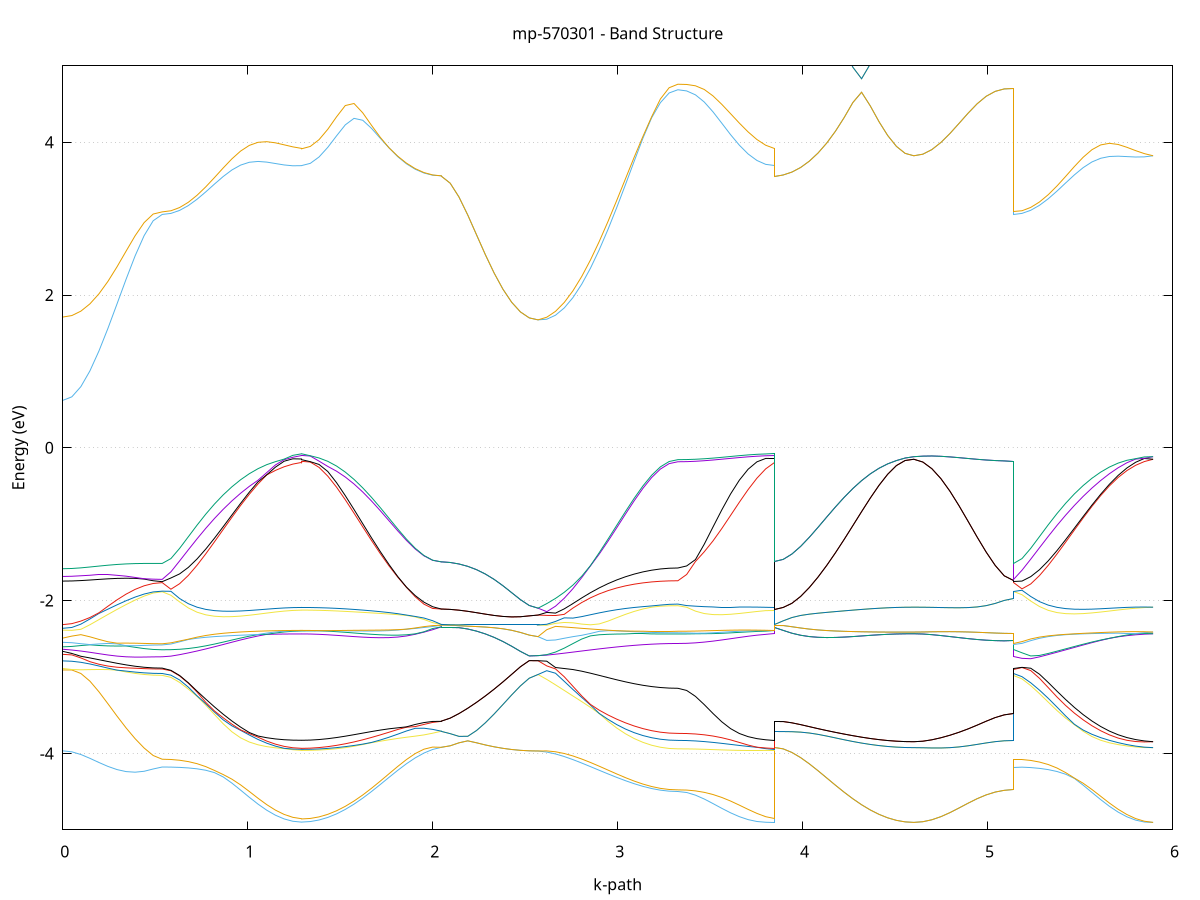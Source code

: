 set title 'mp-570301 - Band Structure'
set xlabel 'k-path'
set ylabel 'Energy (eV)'
set grid y
set yrange [-5:5]
set terminal png size 800,600
set output 'mp-570301_bands_gnuplot.png'
plot '-' using 1:2 with lines notitle, '-' using 1:2 with lines notitle, '-' using 1:2 with lines notitle, '-' using 1:2 with lines notitle, '-' using 1:2 with lines notitle, '-' using 1:2 with lines notitle, '-' using 1:2 with lines notitle, '-' using 1:2 with lines notitle, '-' using 1:2 with lines notitle, '-' using 1:2 with lines notitle, '-' using 1:2 with lines notitle, '-' using 1:2 with lines notitle, '-' using 1:2 with lines notitle, '-' using 1:2 with lines notitle, '-' using 1:2 with lines notitle, '-' using 1:2 with lines notitle, '-' using 1:2 with lines notitle, '-' using 1:2 with lines notitle, '-' using 1:2 with lines notitle, '-' using 1:2 with lines notitle, '-' using 1:2 with lines notitle, '-' using 1:2 with lines notitle, '-' using 1:2 with lines notitle, '-' using 1:2 with lines notitle, '-' using 1:2 with lines notitle, '-' using 1:2 with lines notitle, '-' using 1:2 with lines notitle, '-' using 1:2 with lines notitle, '-' using 1:2 with lines notitle, '-' using 1:2 with lines notitle, '-' using 1:2 with lines notitle, '-' using 1:2 with lines notitle, '-' using 1:2 with lines notitle, '-' using 1:2 with lines notitle, '-' using 1:2 with lines notitle, '-' using 1:2 with lines notitle, '-' using 1:2 with lines notitle, '-' using 1:2 with lines notitle, '-' using 1:2 with lines notitle, '-' using 1:2 with lines notitle, '-' using 1:2 with lines notitle, '-' using 1:2 with lines notitle, '-' using 1:2 with lines notitle, '-' using 1:2 with lines notitle, '-' using 1:2 with lines notitle, '-' using 1:2 with lines notitle, '-' using 1:2 with lines notitle, '-' using 1:2 with lines notitle, '-' using 1:2 with lines notitle, '-' using 1:2 with lines notitle, '-' using 1:2 with lines notitle, '-' using 1:2 with lines notitle, '-' using 1:2 with lines notitle, '-' using 1:2 with lines notitle, '-' using 1:2 with lines notitle, '-' using 1:2 with lines notitle, '-' using 1:2 with lines notitle, '-' using 1:2 with lines notitle, '-' using 1:2 with lines notitle, '-' using 1:2 with lines notitle, '-' using 1:2 with lines notitle, '-' using 1:2 with lines notitle, '-' using 1:2 with lines notitle, '-' using 1:2 with lines notitle, '-' using 1:2 with lines notitle, '-' using 1:2 with lines notitle, '-' using 1:2 with lines notitle, '-' using 1:2 with lines notitle, '-' using 1:2 with lines notitle, '-' using 1:2 with lines notitle, '-' using 1:2 with lines notitle, '-' using 1:2 with lines notitle, '-' using 1:2 with lines notitle, '-' using 1:2 with lines notitle, '-' using 1:2 with lines notitle, '-' using 1:2 with lines notitle, '-' using 1:2 with lines notitle, '-' using 1:2 with lines notitle, '-' using 1:2 with lines notitle, '-' using 1:2 with lines notitle, '-' using 1:2 with lines notitle, '-' using 1:2 with lines notitle, '-' using 1:2 with lines notitle, '-' using 1:2 with lines notitle, '-' using 1:2 with lines notitle, '-' using 1:2 with lines notitle, '-' using 1:2 with lines notitle, '-' using 1:2 with lines notitle, '-' using 1:2 with lines notitle, '-' using 1:2 with lines notitle, '-' using 1:2 with lines notitle, '-' using 1:2 with lines notitle, '-' using 1:2 with lines notitle, '-' using 1:2 with lines notitle, '-' using 1:2 with lines notitle, '-' using 1:2 with lines notitle
0.000000 -14.768319
0.048865 -14.765919
0.097731 -14.758819
0.146596 -14.747119
0.195461 -14.731219
0.244327 -14.711519
0.293192 -14.688319
0.342058 -14.662519
0.390923 -14.634619
0.439788 -14.605419
0.488654 -14.576419
0.537519 -14.556619
0.537519 -14.556619
0.584613 -14.555119
0.631708 -14.550519
0.678802 -14.543119
0.725896 -14.533119
0.772990 -14.520719
0.820085 -14.506419
0.867179 -14.490719
0.914273 -14.474119
0.961367 -14.457319
1.008462 -14.440819
1.055556 -14.425419
1.102650 -14.411819
1.149744 -14.400619
1.196839 -14.392419
1.243933 -14.387719
1.291027 -14.386419
1.291027 -14.386419
1.291027 -14.386419
1.291027 -14.386419
1.338287 -14.385819
1.385546 -14.384319
1.432806 -14.381819
1.480065 -14.378319
1.527325 -14.374119
1.574584 -14.369319
1.621844 -14.364019
1.669103 -14.358519
1.716363 -14.352919
1.763622 -14.347419
1.810882 -14.342219
1.858141 -14.337619
1.905401 -14.333619
1.952660 -14.330419
1.999920 -14.328219
2.047179 -14.326919
2.047179 -14.326919
2.047179 -14.326919
2.047179 -14.326919
2.094662 -14.327719
2.142145 -14.329319
2.189627 -14.331719
2.237110 -14.334619
2.284593 -14.337819
2.332075 -14.341219
2.379558 -14.344319
2.427041 -14.347019
2.474523 -14.349219
2.522006 -14.350519
2.569488 -14.351019
2.569488 -14.351019
2.616748 -14.355819
2.664007 -14.361519
2.711267 -14.368119
2.758527 -14.375519
2.805786 -14.383319
2.853046 -14.391519
2.900305 -14.399919
2.947565 -14.408119
2.994824 -14.416019
3.042084 -14.423419
3.089343 -14.430019
3.136603 -14.435719
3.183862 -14.440319
3.231122 -14.443719
3.278381 -14.445719
3.325641 -14.446419
3.325641 -14.446419
3.373123 -14.445519
3.420606 -14.443019
3.468089 -14.438819
3.515571 -14.433319
3.563054 -14.426619
3.610537 -14.419119
3.658019 -14.411319
3.705502 -14.403419
3.752984 -14.395919
3.800467 -14.389719
3.847950 -14.386419
3.847950 -14.326919
3.895044 -14.327819
3.942138 -14.329719
3.989233 -14.332719
4.036327 -14.336619
4.083421 -14.341319
4.130515 -14.346619
4.177610 -14.352319
4.224704 -14.358119
4.271798 -14.363919
4.318892 -14.369519
4.365987 -14.374619
4.413081 -14.379019
4.460175 -14.382719
4.507269 -14.385419
4.554364 -14.387019
4.601458 -14.387619
4.601458 -14.387619
4.650323 -14.388119
4.699189 -14.389719
4.748054 -14.392119
4.796919 -14.395219
4.845785 -14.398819
4.894650 -14.402519
4.943515 -14.406019
4.992381 -14.409119
5.041246 -14.411519
5.090112 -14.413019
5.138977 -14.413619
5.138977 -14.556619
5.186236 -14.555119
5.233496 -14.550719
5.280755 -14.543519
5.328015 -14.533819
5.375275 -14.521819
5.422534 -14.508019
5.469794 -14.492919
5.517053 -14.477019
5.564313 -14.460819
5.611572 -14.445019
5.658832 -14.430119
5.706091 -14.416819
5.753351 -14.405519
5.800610 -14.396619
5.847870 -14.390619
5.895129 -14.387619
e
0.000000 -14.347419
0.048865 -14.349219
0.097731 -14.354519
0.146596 -14.363419
0.195461 -14.375819
0.244327 -14.391519
0.293192 -14.410419
0.342058 -14.432219
0.390923 -14.456619
0.439788 -14.482919
0.488654 -14.510219
0.537519 -14.529419
0.537519 -14.529419
0.584613 -14.528019
0.631708 -14.523819
0.678802 -14.517019
0.725896 -14.507819
0.772990 -14.496519
0.820085 -14.483619
0.867179 -14.469419
0.914273 -14.454619
0.961367 -14.439619
1.008462 -14.425119
1.055556 -14.411519
1.102650 -14.399319
1.149744 -14.388819
1.196839 -14.380419
1.243933 -14.374319
1.291027 -14.370919
1.291027 -14.370919
1.291027 -14.370719
1.291027 -14.370719
1.338287 -14.370219
1.385546 -14.368919
1.432806 -14.366719
1.480065 -14.363819
1.527325 -14.360219
1.574584 -14.356219
1.621844 -14.351819
1.669103 -14.347319
1.716363 -14.342819
1.763622 -14.338519
1.810882 -14.334719
1.858141 -14.331419
1.905401 -14.328919
1.952660 -14.327319
1.999920 -14.326619
2.047179 -14.326919
2.047179 -14.326919
2.047179 -14.326919
2.047179 -14.326919
2.094662 -14.327719
2.142145 -14.329319
2.189627 -14.331719
2.237110 -14.334619
2.284593 -14.337819
2.332075 -14.341219
2.379558 -14.344319
2.427041 -14.347019
2.474523 -14.349219
2.522006 -14.350519
2.569488 -14.351019
2.569488 -14.351019
2.616748 -14.347219
2.664007 -14.344519
2.711267 -14.342819
2.758527 -14.342119
2.805786 -14.342319
2.853046 -14.343319
2.900305 -14.344919
2.947565 -14.347019
2.994824 -14.349419
3.042084 -14.351919
3.089343 -14.354419
3.136603 -14.356719
3.183862 -14.358619
3.231122 -14.360019
3.278381 -14.360919
3.325641 -14.361219
3.325641 -14.361219
3.373123 -14.361219
3.420606 -14.360919
3.468089 -14.360719
3.515571 -14.360519
3.563054 -14.360519
3.610537 -14.361019
3.658019 -14.362119
3.705502 -14.363919
3.752984 -14.366419
3.800467 -14.369219
3.847950 -14.370919
3.847950 -14.326919
3.895044 -14.327819
3.942138 -14.329719
3.989233 -14.332719
4.036327 -14.336619
4.083421 -14.341319
4.130515 -14.346619
4.177610 -14.352319
4.224704 -14.358119
4.271798 -14.363919
4.318892 -14.369519
4.365987 -14.374619
4.413081 -14.379019
4.460175 -14.382719
4.507269 -14.385419
4.554364 -14.387019
4.601458 -14.387619
4.601458 -14.387619
4.650323 -14.388119
4.699189 -14.389719
4.748054 -14.392119
4.796919 -14.395219
4.845785 -14.398819
4.894650 -14.402519
4.943515 -14.406019
4.992381 -14.409119
5.041246 -14.411519
5.090112 -14.413019
5.138977 -14.413619
5.138977 -14.529419
5.186236 -14.528019
5.233496 -14.523919
5.280755 -14.517319
5.328015 -14.508319
5.375275 -14.497319
5.422534 -14.484819
5.469794 -14.471119
5.517053 -14.456919
5.564313 -14.442619
5.611572 -14.428919
5.658832 -14.416419
5.706091 -14.405619
5.753351 -14.396919
5.800610 -14.390919
5.847870 -14.387719
5.895129 -14.387619
e
0.000000 -3.966719
0.048865 -3.979519
0.097731 -4.014819
0.146596 -4.064519
0.195461 -4.119319
0.244327 -4.170719
0.293192 -4.212019
0.342058 -4.238319
0.390923 -4.246219
0.439788 -4.234219
0.488654 -4.204219
0.537519 -4.178319
0.537519 -4.178319
0.584613 -4.179519
0.631708 -4.183319
0.678802 -4.190319
0.725896 -4.202019
0.772990 -4.220619
0.820085 -4.251819
0.867179 -4.308319
0.914273 -4.388919
0.961367 -4.480619
1.008462 -4.574619
1.055556 -4.664119
1.102650 -4.743719
1.149744 -4.809219
1.196839 -4.858119
1.243933 -4.888619
1.291027 -4.899719
1.291027 -4.899719
1.291027 -4.899219
1.291027 -4.899219
1.338287 -4.892319
1.385546 -4.872019
1.432806 -4.838419
1.480065 -4.792019
1.527325 -4.733719
1.574584 -4.664519
1.621844 -4.585819
1.669103 -4.499419
1.716363 -4.407919
1.763622 -4.314219
1.810882 -4.222119
1.858141 -4.135719
1.905401 -4.059119
1.952660 -3.995719
1.999920 -3.948419
2.047179 -3.920519
2.047179 -3.920519
2.047179 -3.919919
2.047179 -3.919919
2.094662 -3.900719
2.142145 -3.861719
2.189627 -3.835819
2.237110 -3.861319
2.284593 -3.889419
2.332075 -3.913719
2.379558 -3.933719
2.427041 -3.949119
2.474523 -3.960019
2.522006 -3.966519
2.569488 -3.968719
2.569488 -3.968719
2.616748 -3.982419
2.664007 -4.007319
2.711267 -4.041219
2.758527 -4.081719
2.805786 -4.126419
2.853046 -4.173319
2.900305 -4.221019
2.947565 -4.268319
2.994824 -4.314119
3.042084 -4.357319
3.089343 -4.396919
3.136603 -4.431619
3.183862 -4.460119
3.231122 -4.481419
3.278381 -4.494519
3.325641 -4.499019
3.325641 -4.499019
3.373123 -4.511919
3.420606 -4.546619
3.468089 -4.597219
3.515571 -4.657019
3.563054 -4.719219
3.610537 -4.777919
3.658019 -4.828319
3.705502 -4.867019
3.752984 -4.891619
3.800467 -4.901519
3.847950 -4.899719
3.847950 -3.919919
3.895044 -3.940619
3.942138 -3.987819
3.989233 -4.055119
4.036327 -4.136519
4.083421 -4.226919
4.130515 -4.321619
4.177610 -4.416519
4.224704 -4.508219
4.271798 -4.594219
4.318892 -4.672219
4.365987 -4.740519
4.413081 -4.798019
4.460175 -4.843619
4.507269 -4.876619
4.554364 -4.896619
4.601458 -4.903319
4.601458 -4.903319
4.650323 -4.894519
4.699189 -4.868819
4.748054 -4.828019
4.796919 -4.775219
4.845785 -4.714819
4.894650 -4.652219
4.943515 -4.593319
4.992381 -4.543519
5.041246 -4.506319
5.090112 -4.483619
5.138977 -4.476019
5.138977 -4.178319
5.186236 -4.180119
5.233496 -4.185819
5.280755 -4.196119
5.328015 -4.212419
5.375275 -4.237019
5.422534 -4.273019
5.469794 -4.328019
5.517053 -4.416319
5.564313 -4.510919
5.611572 -4.605019
5.658832 -4.692519
5.706091 -4.768619
5.753351 -4.829819
5.800610 -4.873619
5.847870 -4.898419
5.895129 -4.903319
e
0.000000 -2.908419
0.048865 -2.908219
0.097731 -2.954019
0.146596 -3.054419
0.195461 -3.193719
0.244327 -3.351219
0.293192 -3.511919
0.342058 -3.666119
0.390923 -3.807119
0.439788 -3.929719
0.488654 -4.027719
0.537519 -4.076519
0.537519 -4.076519
0.584613 -4.079719
0.631708 -4.089819
0.678802 -4.107619
0.725896 -4.134719
0.772990 -4.173219
0.820085 -4.223219
0.867179 -4.276919
0.914273 -4.337319
0.961367 -4.412319
1.008462 -4.498419
1.055556 -4.587219
1.102650 -4.670719
1.149744 -4.742719
1.196839 -4.799119
1.243933 -4.837219
1.291027 -4.855219
1.291027 -4.855219
1.291027 -4.858419
1.291027 -4.858419
1.338287 -4.851619
1.385546 -4.831319
1.432806 -4.797819
1.480065 -4.751519
1.527325 -4.693219
1.574584 -4.623719
1.621844 -4.544419
1.669103 -4.456919
1.716363 -4.363519
1.763622 -4.267019
1.810882 -4.171219
1.858141 -4.080819
1.905401 -4.002519
1.952660 -3.945119
1.999920 -3.917319
2.047179 -3.920519
2.047179 -3.920519
2.047179 -3.919919
2.047179 -3.919919
2.094662 -3.900719
2.142145 -3.861719
2.189627 -3.835819
2.237110 -3.861319
2.284593 -3.889419
2.332075 -3.913719
2.379558 -3.933719
2.427041 -3.949119
2.474523 -3.960019
2.522006 -3.966519
2.569488 -3.968719
2.569488 -3.968719
2.616748 -3.967519
2.664007 -3.978819
2.711267 -4.001519
2.758527 -4.033819
2.805786 -4.073719
2.853046 -4.118919
2.900305 -4.167719
2.947565 -4.218319
2.994824 -4.268819
3.042084 -4.317419
3.089343 -4.362319
3.136603 -4.401619
3.183862 -4.433819
3.231122 -4.457819
3.278381 -4.472519
3.325641 -4.477519
3.325641 -4.477519
3.373123 -4.480319
3.420606 -4.490719
3.468089 -4.509919
3.515571 -4.538519
3.563054 -4.576719
3.610537 -4.623819
3.658019 -4.677419
3.705502 -4.733119
3.752984 -4.785519
3.800467 -4.828719
3.847950 -4.855219
3.847950 -3.919919
3.895044 -3.940619
3.942138 -3.987819
3.989233 -4.055119
4.036327 -4.136519
4.083421 -4.226919
4.130515 -4.321619
4.177610 -4.416519
4.224704 -4.508219
4.271798 -4.594219
4.318892 -4.672219
4.365987 -4.740519
4.413081 -4.798019
4.460175 -4.843619
4.507269 -4.876619
4.554364 -4.896619
4.601458 -4.903319
4.601458 -4.903319
4.650323 -4.894519
4.699189 -4.868819
4.748054 -4.828019
4.796919 -4.775219
4.845785 -4.714819
4.894650 -4.652219
4.943515 -4.593319
4.992381 -4.543519
5.041246 -4.506319
5.090112 -4.483619
5.138977 -4.476019
5.138977 -4.076519
5.186236 -4.080419
5.233496 -4.092319
5.280755 -4.113519
5.328015 -4.145619
5.375275 -4.191119
5.422534 -4.251819
5.469794 -4.323819
5.517053 -4.391019
5.564313 -4.472419
5.611572 -4.561319
5.658832 -4.650019
5.706091 -4.731419
5.753351 -4.800319
5.800610 -4.853319
5.847870 -4.888119
5.895129 -4.903319
e
0.000000 -2.888319
0.048865 -2.902219
0.097731 -2.905719
0.146596 -2.903419
0.195461 -2.901719
0.244327 -2.902919
0.293192 -2.910619
0.342058 -2.934019
0.390923 -2.953119
0.439788 -2.967119
0.488654 -2.975619
0.537519 -2.978519
0.537519 -2.978519
0.584613 -3.004719
0.631708 -3.071119
0.678802 -3.158119
0.725896 -3.253419
0.772990 -3.367519
0.820085 -3.490619
0.867179 -3.612319
0.914273 -3.716919
0.961367 -3.796219
1.008462 -3.851219
1.055556 -3.887619
1.102650 -3.911419
1.149744 -3.926919
1.196839 -3.937019
1.243933 -3.952419
1.291027 -3.960719
1.291027 -3.960719
1.291027 -3.961119
1.291027 -3.961119
1.338287 -3.959819
1.385546 -3.955919
1.432806 -3.949019
1.480065 -3.938719
1.527325 -3.924719
1.574584 -3.906619
1.621844 -3.884019
1.669103 -3.860019
1.716363 -3.840719
1.763622 -3.821819
1.810882 -3.804219
1.858141 -3.788619
1.905401 -3.774319
1.952660 -3.758119
1.999920 -3.735819
2.047179 -3.709319
2.047179 -3.709319
2.047179 -3.712419
2.047179 -3.712419
2.094662 -3.741619
2.142145 -3.777119
2.189627 -3.776419
2.237110 -3.700519
2.284593 -3.599919
2.332075 -3.484619
2.379558 -3.360619
2.427041 -3.234919
2.474523 -3.116019
2.522006 -3.015919
2.569488 -2.967319
2.569488 -2.967319
2.616748 -3.031719
2.664007 -3.102619
2.711267 -3.175719
2.758527 -3.249119
2.805786 -3.322319
2.853046 -3.397519
2.900305 -3.478619
2.947565 -3.579019
2.994824 -3.667419
3.042084 -3.742919
3.089343 -3.805519
3.136603 -3.855419
3.183862 -3.893319
3.231122 -3.919719
3.278381 -3.935319
3.325641 -3.940419
3.325641 -3.940419
3.373123 -3.941219
3.420606 -3.943219
3.468089 -3.946419
3.515571 -3.950319
3.563054 -3.954319
3.610537 -3.957919
3.658019 -3.960719
3.705502 -3.962219
3.752984 -3.962319
3.800467 -3.961519
3.847950 -3.960719
3.847950 -3.712419
3.895044 -3.714519
3.942138 -3.716219
3.989233 -3.721819
4.036327 -3.733319
4.083421 -3.750919
4.130515 -3.773119
4.177610 -3.797319
4.224704 -3.821619
4.271798 -3.844419
4.318892 -3.865019
4.365987 -3.882919
4.413081 -3.897819
4.460175 -3.909519
4.507269 -3.918019
4.554364 -3.923119
4.601458 -3.924819
4.601458 -3.924819
4.650323 -3.926419
4.699189 -3.929119
4.748054 -3.929319
4.796919 -3.925019
4.845785 -3.915419
4.894650 -3.900719
4.943515 -3.882419
4.992381 -3.863319
5.041246 -3.846519
5.090112 -3.835219
5.138977 -3.831219
5.138977 -2.978519
5.186236 -3.024719
5.233496 -3.113019
5.280755 -3.217519
5.328015 -3.328719
5.375275 -3.438519
5.422534 -3.539119
5.469794 -3.625019
5.517053 -3.710519
5.564313 -3.779319
5.611572 -3.827919
5.658832 -3.861519
5.706091 -3.885119
5.753351 -3.902619
5.800610 -3.915719
5.847870 -3.923619
5.895129 -3.924819
e
0.000000 -2.789119
0.048865 -2.793819
0.097731 -2.807619
0.146596 -2.829419
0.195461 -2.856019
0.244327 -2.883919
0.293192 -2.910119
0.342058 -2.922719
0.390923 -2.935619
0.439788 -2.945719
0.488654 -2.952019
0.537519 -2.954119
0.537519 -2.954119
0.584613 -2.975919
0.631708 -3.038719
0.678802 -3.133119
0.725896 -3.246619
0.772990 -3.350219
0.820085 -3.459119
0.867179 -3.560819
0.914273 -3.639219
0.961367 -3.697919
1.008462 -3.759619
1.055556 -3.817619
1.102650 -3.866219
1.149744 -3.905019
1.196839 -3.933819
1.243933 -3.943319
1.291027 -3.946519
1.291027 -3.946519
1.291027 -3.947319
1.291027 -3.947319
1.338287 -3.946019
1.385546 -3.941919
1.432806 -3.934819
1.480065 -3.924719
1.527325 -3.911719
1.574584 -3.896319
1.621844 -3.878819
1.669103 -3.856819
1.716363 -3.825019
1.763622 -3.788619
1.810882 -3.748619
1.858141 -3.706919
1.905401 -3.672019
1.952660 -3.670419
1.999920 -3.685719
2.047179 -3.709319
2.047179 -3.709319
2.047179 -3.712419
2.047179 -3.712419
2.094662 -3.741619
2.142145 -3.777119
2.189627 -3.776419
2.237110 -3.700519
2.284593 -3.599919
2.332075 -3.484619
2.379558 -3.360619
2.427041 -3.234919
2.474523 -3.116019
2.522006 -3.015919
2.569488 -2.967319
2.569488 -2.967319
2.616748 -2.917519
2.664007 -2.950719
2.711267 -3.056719
2.758527 -3.164219
2.805786 -3.267219
2.853046 -3.367519
2.900305 -3.477119
2.947565 -3.554219
2.994824 -3.622819
3.042084 -3.681019
3.089343 -3.728719
3.136603 -3.766519
3.183862 -3.794819
3.231122 -3.814619
3.278381 -3.826119
3.325641 -3.830019
3.325641 -3.830019
3.373123 -3.831719
3.420606 -3.837019
3.468089 -3.845319
3.515571 -3.856019
3.563054 -3.868619
3.610537 -3.882219
3.658019 -3.896019
3.705502 -3.909019
3.752984 -3.920519
3.800467 -3.937819
3.847950 -3.946519
3.847950 -3.712419
3.895044 -3.714519
3.942138 -3.716219
3.989233 -3.721819
4.036327 -3.733319
4.083421 -3.750919
4.130515 -3.773119
4.177610 -3.797319
4.224704 -3.821619
4.271798 -3.844419
4.318892 -3.865019
4.365987 -3.882919
4.413081 -3.897819
4.460175 -3.909519
4.507269 -3.918019
4.554364 -3.923119
4.601458 -3.924819
4.601458 -3.924819
4.650323 -3.926419
4.699189 -3.929119
4.748054 -3.929319
4.796919 -3.925019
4.845785 -3.915419
4.894650 -3.900719
4.943515 -3.882419
4.992381 -3.863319
5.041246 -3.846519
5.090112 -3.835219
5.138977 -3.831219
5.138977 -2.954119
5.186236 -2.995719
5.233496 -3.075619
5.280755 -3.171819
5.328015 -3.278619
5.375275 -3.393319
5.422534 -3.510519
5.469794 -3.619519
5.517053 -3.694719
5.564313 -3.749819
5.611572 -3.793619
5.658832 -3.829319
5.706091 -3.859419
5.753351 -3.884719
5.800610 -3.904819
5.847870 -3.918519
5.895129 -3.924819
e
0.000000 -2.703419
0.048865 -2.710919
0.097731 -2.750419
0.146596 -2.799419
0.195461 -2.833119
0.244327 -2.857119
0.293192 -2.872019
0.342058 -2.879819
0.390923 -2.885419
0.439788 -2.890519
0.488654 -2.894219
0.537519 -2.895619
0.537519 -2.895619
0.584613 -2.918219
0.631708 -2.986119
0.678802 -3.081519
0.725896 -3.197819
0.772990 -3.332219
0.820085 -3.444619
0.867179 -3.534119
0.914273 -3.617219
0.961367 -3.692619
1.008462 -3.741119
1.055556 -3.788019
1.102650 -3.838819
1.149744 -3.878919
1.196839 -3.908219
1.243933 -3.926419
1.291027 -3.933619
1.291027 -3.933619
1.291027 -3.934119
1.291027 -3.934119
1.338287 -3.931419
1.385546 -3.923819
1.432806 -3.911619
1.480065 -3.895019
1.527325 -3.874419
1.574584 -3.850119
1.621844 -3.822319
1.669103 -3.791419
1.716363 -3.758119
1.763622 -3.723119
1.810882 -3.687419
1.858141 -3.657219
1.905401 -3.649419
1.952660 -3.621119
1.999920 -3.594419
2.047179 -3.580619
2.047179 -3.580619
2.047179 -3.577319
2.047179 -3.577319
2.094662 -3.538519
2.142145 -3.478719
2.189627 -3.408919
2.237110 -3.331819
2.284593 -3.248519
2.332075 -3.159519
2.379558 -3.064919
2.427041 -2.965519
2.474523 -2.865719
2.522006 -2.786019
2.569488 -2.786719
2.569488 -2.786719
2.616748 -2.854719
2.664007 -2.894119
2.711267 -2.996619
2.758527 -3.122519
2.805786 -3.247819
2.853046 -3.359119
2.900305 -3.434119
2.947565 -3.496719
2.994824 -3.551619
3.042084 -3.599819
3.089343 -3.641219
3.136603 -3.675619
3.183862 -3.702719
3.231122 -3.722419
3.278381 -3.734219
3.325641 -3.738219
3.325641 -3.738219
3.373123 -3.740019
3.420606 -3.745919
3.468089 -3.756619
3.515571 -3.772819
3.563054 -3.794919
3.610537 -3.823119
3.658019 -3.856819
3.705502 -3.891019
3.752984 -3.919119
3.800467 -3.929319
3.847950 -3.933619
3.847950 -3.577319
3.895044 -3.583319
3.942138 -3.599919
3.989233 -3.623419
4.036327 -3.649819
4.083421 -3.676219
4.130515 -3.701119
4.177610 -3.724819
4.224704 -3.747219
4.271798 -3.768319
4.318892 -3.787819
4.365987 -3.805119
4.413081 -3.819819
4.460175 -3.831719
4.507269 -3.840319
4.554364 -3.845519
4.601458 -3.847319
4.601458 -3.847319
4.650323 -3.840419
4.699189 -3.822019
4.748054 -3.795319
4.796919 -3.762319
4.845785 -3.723619
4.894650 -3.679519
4.943515 -3.630519
4.992381 -3.579219
5.041246 -3.531219
5.090112 -3.495819
5.138977 -3.482719
5.138977 -2.895619
5.186236 -2.875819
5.233496 -2.916119
5.280755 -3.017019
5.328015 -3.138519
5.375275 -3.261219
5.422534 -3.373719
5.469794 -3.473419
5.517053 -3.561219
5.564313 -3.637819
5.611572 -3.703519
5.658832 -3.757619
5.706091 -3.799619
5.753351 -3.828519
5.800610 -3.844819
5.847870 -3.850319
5.895129 -3.847319
e
0.000000 -2.664619
0.048865 -2.691919
0.097731 -2.728619
0.146596 -2.750419
0.195461 -2.773619
0.244327 -2.797319
0.293192 -2.820419
0.342058 -2.841419
0.390923 -2.859219
0.439788 -2.872619
0.488654 -2.881019
0.537519 -2.883819
0.537519 -2.883819
0.584613 -2.912919
0.631708 -2.980419
0.678802 -3.076019
0.725896 -3.185219
0.772990 -3.289919
0.820085 -3.391419
0.867179 -3.487319
0.914273 -3.575919
0.961367 -3.656019
1.008462 -3.726919
1.055556 -3.772519
1.102650 -3.795019
1.149744 -3.810819
1.196839 -3.821119
1.243933 -3.826619
1.291027 -3.828119
1.291027 -3.828119
1.291027 -3.828319
1.291027 -3.828319
1.338287 -3.825919
1.385546 -3.818819
1.432806 -3.807519
1.480065 -3.792619
1.527325 -3.774919
1.574584 -3.755219
1.621844 -3.734619
1.669103 -3.714119
1.716363 -3.695019
1.763622 -3.678319
1.810882 -3.665419
1.858141 -3.652819
1.905401 -3.621419
1.952660 -3.596519
1.999920 -3.581719
2.047179 -3.580619
2.047179 -3.580619
2.047179 -3.577319
2.047179 -3.577319
2.094662 -3.538519
2.142145 -3.478719
2.189627 -3.408919
2.237110 -3.331819
2.284593 -3.248519
2.332075 -3.159519
2.379558 -3.064919
2.427041 -2.965519
2.474523 -2.865719
2.522006 -2.786019
2.569488 -2.786719
2.569488 -2.786719
2.616748 -2.793019
2.664007 -2.875819
2.711267 -2.889019
2.758527 -2.902519
2.805786 -2.924019
2.853046 -2.950219
2.900305 -2.978719
2.947565 -3.007919
2.994824 -3.036519
3.042084 -3.063419
3.089343 -3.087719
3.136603 -3.108519
3.183862 -3.125319
3.231122 -3.137619
3.278381 -3.145219
3.325641 -3.147719
3.325641 -3.147719
3.373123 -3.176019
3.420606 -3.253419
3.468089 -3.361019
3.515571 -3.477819
3.563054 -3.586619
3.610537 -3.675819
3.658019 -3.739719
3.705502 -3.781019
3.752984 -3.806819
3.800467 -3.821919
3.847950 -3.828119
3.847950 -3.577319
3.895044 -3.583319
3.942138 -3.599919
3.989233 -3.623419
4.036327 -3.649819
4.083421 -3.676219
4.130515 -3.701119
4.177610 -3.724819
4.224704 -3.747219
4.271798 -3.768319
4.318892 -3.787819
4.365987 -3.805119
4.413081 -3.819819
4.460175 -3.831719
4.507269 -3.840319
4.554364 -3.845519
4.601458 -3.847319
4.601458 -3.847319
4.650323 -3.840419
4.699189 -3.822019
4.748054 -3.795319
4.796919 -3.762319
4.845785 -3.723619
4.894650 -3.679519
4.943515 -3.630519
4.992381 -3.579219
5.041246 -3.531219
5.090112 -3.495819
5.138977 -3.482719
5.138977 -2.883819
5.186236 -2.873819
5.233496 -2.885219
5.280755 -2.963319
5.328015 -3.071319
5.375275 -3.185119
5.422534 -3.295719
5.469794 -3.398919
5.517053 -3.492819
5.564313 -3.576019
5.611572 -3.648019
5.658832 -3.708119
5.706091 -3.756319
5.753351 -3.792819
5.800610 -3.819219
5.847870 -3.836919
5.895129 -3.847319
e
0.000000 -2.636719
0.048865 -2.646919
0.097731 -2.660119
0.146596 -2.676519
0.195461 -2.694619
0.244327 -2.712019
0.293192 -2.726319
0.342058 -2.735719
0.390923 -2.739619
0.439788 -2.739019
0.488654 -2.736719
0.537519 -2.735419
0.537519 -2.735419
0.584613 -2.726819
0.631708 -2.707619
0.678802 -2.684719
0.725896 -2.659819
0.772990 -2.632919
0.820085 -2.604419
0.867179 -2.574719
0.914273 -2.544719
0.961367 -2.515419
1.008462 -2.487819
1.055556 -2.463019
1.102650 -2.441719
1.149744 -2.439319
1.196839 -2.437619
1.243933 -2.436619
1.291027 -2.436519
1.291027 -2.436519
1.291027 -2.436219
1.291027 -2.436219
1.338287 -2.437519
1.385546 -2.441419
1.432806 -2.447419
1.480065 -2.454819
1.527325 -2.462819
1.574584 -2.470919
1.621844 -2.478119
1.669103 -2.483419
1.716363 -2.485919
1.763622 -2.484319
1.810882 -2.477219
1.858141 -2.463219
1.905401 -2.440719
1.952660 -2.413119
1.999920 -2.381019
2.047179 -2.343419
2.047179 -2.343419
2.047179 -2.347119
2.047179 -2.347119
2.094662 -2.347119
2.142145 -2.354119
2.189627 -2.371819
2.237110 -2.399519
2.284593 -2.436019
2.332075 -2.481219
2.379558 -2.535219
2.427041 -2.597319
2.474523 -2.665019
2.522006 -2.724219
2.569488 -2.720419
2.569488 -2.720419
2.616748 -2.713419
2.664007 -2.701619
2.711267 -2.688219
2.758527 -2.674119
2.805786 -2.659819
2.853046 -2.645819
2.900305 -2.632119
2.947565 -2.619119
2.994824 -2.606819
3.042084 -2.595619
3.089343 -2.585719
3.136603 -2.577219
3.183862 -2.570419
3.231122 -2.565419
3.278381 -2.562319
3.325641 -2.561319
3.325641 -2.561319
3.373123 -2.559219
3.420606 -2.553019
3.468089 -2.543219
3.515571 -2.530419
3.563054 -2.515319
3.610537 -2.499019
3.658019 -2.482419
3.705502 -2.466519
3.752984 -2.452519
3.800467 -2.441919
3.847950 -2.436519
3.847950 -2.347119
3.895044 -2.389919
3.942138 -2.426819
3.989233 -2.453519
4.036327 -2.470819
4.083421 -2.480319
4.130515 -2.483619
4.177610 -2.482319
4.224704 -2.477619
4.271798 -2.470819
4.318892 -2.462819
4.365987 -2.454719
4.413081 -2.447319
4.460175 -2.441219
4.507269 -2.436919
4.554364 -2.434619
4.601458 -2.433819
4.601458 -2.433819
4.650323 -2.437319
4.699189 -2.446019
4.748054 -2.457619
4.796919 -2.470719
4.845785 -2.484419
4.894650 -2.497619
4.943515 -2.509219
4.992381 -2.518119
5.041246 -2.523919
5.090112 -2.526719
5.138977 -2.527419
5.138977 -2.735419
5.186236 -2.755719
5.233496 -2.760719
5.280755 -2.736419
5.328015 -2.706719
5.375275 -2.675919
5.422534 -2.644519
5.469794 -2.612819
5.517053 -2.581219
5.564313 -2.550519
5.611572 -2.521319
5.658832 -2.494419
5.706091 -2.474219
5.753351 -2.459019
5.800610 -2.447619
5.847870 -2.439419
5.895129 -2.433819
e
0.000000 -2.605119
0.048865 -2.599919
0.097731 -2.588519
0.146596 -2.578519
0.195461 -2.587519
0.244327 -2.593019
0.293192 -2.594819
0.342058 -2.593719
0.390923 -2.611219
0.439788 -2.628019
0.488654 -2.639419
0.537519 -2.643619
0.537519 -2.643619
0.584613 -2.642219
0.631708 -2.637219
0.678802 -2.627219
0.725896 -2.612119
0.772990 -2.592319
0.820085 -2.569019
0.867179 -2.543319
0.914273 -2.516519
0.961367 -2.490219
1.008462 -2.465419
1.055556 -2.444819
1.102650 -2.441519
1.149744 -2.423919
1.196839 -2.410419
1.243933 -2.401319
1.291027 -2.396819
1.291027 -2.396819
1.291027 -2.396319
1.291027 -2.396319
1.338287 -2.395919
1.385546 -2.394819
1.432806 -2.399719
1.480065 -2.406719
1.527325 -2.414819
1.574584 -2.423719
1.621844 -2.432619
1.669103 -2.440819
1.716363 -2.447619
1.763622 -2.451919
1.810882 -2.452519
1.858141 -2.447519
1.905401 -2.435119
1.952660 -2.408319
1.999920 -2.365419
2.047179 -2.343419
2.047179 -2.343419
2.047179 -2.347119
2.047179 -2.347119
2.094662 -2.347119
2.142145 -2.354119
2.189627 -2.371819
2.237110 -2.399519
2.284593 -2.436019
2.332075 -2.481219
2.379558 -2.535219
2.427041 -2.597319
2.474523 -2.665019
2.522006 -2.724219
2.569488 -2.720419
2.569488 -2.720419
2.616748 -2.707419
2.664007 -2.673519
2.711267 -2.622419
2.758527 -2.562319
2.805786 -2.503119
2.853046 -2.461619
2.900305 -2.447219
2.947565 -2.441119
2.994824 -2.437919
3.042084 -2.436319
3.089343 -2.435719
3.136603 -2.435719
3.183862 -2.436119
3.231122 -2.436519
3.278381 -2.436819
3.325641 -2.436919
3.325641 -2.436919
3.373123 -2.436319
3.420606 -2.434419
3.468089 -2.433219
3.515571 -2.431819
3.563054 -2.427919
3.610537 -2.422219
3.658019 -2.415719
3.705502 -2.409419
3.752984 -2.403819
3.800467 -2.399519
3.847950 -2.396819
3.847950 -2.347119
3.895044 -2.389919
3.942138 -2.426819
3.989233 -2.453519
4.036327 -2.470819
4.083421 -2.480319
4.130515 -2.483619
4.177610 -2.482319
4.224704 -2.477619
4.271798 -2.470819
4.318892 -2.462819
4.365987 -2.454719
4.413081 -2.447319
4.460175 -2.441219
4.507269 -2.436919
4.554364 -2.434619
4.601458 -2.433819
4.601458 -2.433819
4.650323 -2.437319
4.699189 -2.446019
4.748054 -2.457619
4.796919 -2.470719
4.845785 -2.484419
4.894650 -2.497619
4.943515 -2.509219
4.992381 -2.518119
5.041246 -2.523919
5.090112 -2.526719
5.138977 -2.527419
5.138977 -2.643619
5.186236 -2.683219
5.233496 -2.724419
5.280755 -2.717819
5.328015 -2.691819
5.375275 -2.662019
5.422534 -2.631419
5.469794 -2.600719
5.517053 -2.570819
5.564313 -2.542319
5.611572 -2.516219
5.658832 -2.493319
5.706091 -2.470619
5.753351 -2.450419
5.800610 -2.434819
5.847870 -2.430619
5.895129 -2.433819
e
0.000000 -2.545819
0.048865 -2.551319
0.097731 -2.564019
0.146596 -2.575519
0.195461 -2.567019
0.244327 -2.560619
0.293192 -2.566419
0.342058 -2.590519
0.390923 -2.590619
0.439788 -2.586419
0.488654 -2.582219
0.537519 -2.580219
0.537519 -2.580219
0.584613 -2.568319
0.631708 -2.539219
0.678802 -2.509219
0.725896 -2.492219
0.772990 -2.480419
0.820085 -2.471419
0.867179 -2.464219
0.914273 -2.458219
0.961367 -2.453019
1.008462 -2.448619
1.055556 -2.443419
1.102650 -2.424919
1.149744 -2.410419
1.196839 -2.400219
1.243933 -2.394419
1.291027 -2.392619
1.291027 -2.392619
1.291027 -2.392719
1.291027 -2.392719
1.338287 -2.392819
1.385546 -2.394419
1.432806 -2.393619
1.480065 -2.394519
1.527325 -2.395719
1.574584 -2.396919
1.621844 -2.397919
1.669103 -2.398219
1.716363 -2.396919
1.763622 -2.393019
1.810882 -2.385519
1.858141 -2.374219
1.905401 -2.364619
1.952660 -2.351819
1.999920 -2.338819
2.047179 -2.321819
2.047179 -2.321819
2.047179 -2.319919
2.047179 -2.319919
2.094662 -2.321819
2.142145 -2.328719
2.189627 -2.334619
2.237110 -2.339719
2.284593 -2.346219
2.332075 -2.355419
2.379558 -2.368919
2.427041 -2.388719
2.474523 -2.416719
2.522006 -2.451419
2.569488 -2.471719
2.569488 -2.471719
2.616748 -2.521119
2.664007 -2.515319
2.711267 -2.492919
2.758527 -2.471919
2.805786 -2.454119
2.853046 -2.430119
2.900305 -2.402319
2.947565 -2.394119
2.994824 -2.395319
3.042084 -2.401119
3.089343 -2.407019
3.136603 -2.412019
3.183862 -2.416119
3.231122 -2.419019
3.278381 -2.420819
3.325641 -2.421419
3.325641 -2.421419
3.373123 -2.423319
3.420606 -2.426819
3.468089 -2.426419
3.515571 -2.421219
3.563054 -2.414419
3.610537 -2.407519
3.658019 -2.401419
3.705502 -2.396819
3.752984 -2.393819
3.800467 -2.392519
3.847950 -2.392619
3.847950 -2.319919
3.895044 -2.326519
3.942138 -2.341919
3.989233 -2.358519
4.036327 -2.372919
4.083421 -2.384019
4.130515 -2.392019
4.177610 -2.397819
4.224704 -2.402019
4.271798 -2.405219
4.318892 -2.407819
4.365987 -2.409819
4.413081 -2.411319
4.460175 -2.412119
4.507269 -2.412319
4.554364 -2.412219
4.601458 -2.412019
4.601458 -2.412019
4.650323 -2.410719
4.699189 -2.408319
4.748054 -2.406819
4.796919 -2.406619
4.845785 -2.407919
4.894650 -2.410719
4.943515 -2.414619
4.992381 -2.419519
5.041246 -2.424519
5.090112 -2.428619
5.138977 -2.430119
5.138977 -2.580219
5.186236 -2.559919
5.233496 -2.524219
5.280755 -2.493519
5.328015 -2.471319
5.375275 -2.456319
5.422534 -2.446319
5.469794 -2.439619
5.517053 -2.434919
5.564313 -2.431519
5.611572 -2.429019
5.658832 -2.427319
5.706091 -2.426319
5.753351 -2.426119
5.800610 -2.426119
5.847870 -2.420019
5.895129 -2.412019
e
0.000000 -2.490719
0.048865 -2.464719
0.097731 -2.445819
0.146596 -2.473819
0.195461 -2.507819
0.244327 -2.538919
0.293192 -2.557119
0.342058 -2.556319
0.390923 -2.557619
0.439788 -2.560419
0.488654 -2.563719
0.537519 -2.565419
0.537519 -2.565419
0.584613 -2.552719
0.631708 -2.528719
0.678802 -2.505119
0.725896 -2.478319
0.772990 -2.456619
0.820085 -2.440119
0.867179 -2.427619
0.914273 -2.418119
0.961367 -2.410719
1.008462 -2.404919
1.055556 -2.400419
1.102650 -2.396919
1.149744 -2.394119
1.196839 -2.392119
1.243933 -2.390619
1.291027 -2.389819
1.291027 -2.389819
1.291027 -2.389819
1.291027 -2.389819
1.338287 -2.390919
1.385546 -2.393019
1.432806 -2.393419
1.480065 -2.391819
1.527325 -2.390319
1.574584 -2.389019
1.621844 -2.387919
1.669103 -2.387019
1.716363 -2.385819
1.763622 -2.383919
1.810882 -2.380419
1.858141 -2.373819
1.905401 -2.358119
1.952660 -2.340719
1.999920 -2.327219
2.047179 -2.321819
2.047179 -2.321819
2.047179 -2.319919
2.047179 -2.319919
2.094662 -2.321819
2.142145 -2.328719
2.189627 -2.334619
2.237110 -2.339719
2.284593 -2.346219
2.332075 -2.355419
2.379558 -2.368919
2.427041 -2.388719
2.474523 -2.416719
2.522006 -2.451419
2.569488 -2.471719
2.569488 -2.471719
2.616748 -2.380719
2.664007 -2.337419
2.711267 -2.344919
2.758527 -2.353819
2.805786 -2.362719
2.853046 -2.371319
2.900305 -2.379519
2.947565 -2.387319
2.994824 -2.394519
3.042084 -2.397819
3.089343 -2.399819
3.136603 -2.400819
3.183862 -2.401319
3.231122 -2.401319
3.278381 -2.401319
3.325641 -2.401219
3.325641 -2.401219
3.373123 -2.400619
3.420606 -2.398719
3.468089 -2.395919
3.515571 -2.392719
3.563054 -2.389619
3.610537 -2.387019
3.658019 -2.385519
3.705502 -2.385319
3.752984 -2.386519
3.800467 -2.388419
3.847950 -2.389819
3.847950 -2.319919
3.895044 -2.326519
3.942138 -2.341919
3.989233 -2.358519
4.036327 -2.372919
4.083421 -2.384019
4.130515 -2.392019
4.177610 -2.397819
4.224704 -2.402019
4.271798 -2.405219
4.318892 -2.407819
4.365987 -2.409819
4.413081 -2.411319
4.460175 -2.412119
4.507269 -2.412319
4.554364 -2.412219
4.601458 -2.412019
4.601458 -2.412019
4.650323 -2.410719
4.699189 -2.408319
4.748054 -2.406819
4.796919 -2.406619
4.845785 -2.407919
4.894650 -2.410719
4.943515 -2.414619
4.992381 -2.419519
5.041246 -2.424519
5.090112 -2.428619
5.138977 -2.430119
5.138977 -2.565419
5.186236 -2.536719
5.233496 -2.501919
5.280755 -2.477719
5.328015 -2.461519
5.375275 -2.450219
5.422534 -2.441619
5.469794 -2.434619
5.517053 -2.428519
5.564313 -2.423019
5.611572 -2.418019
5.658832 -2.413519
5.706091 -2.409719
5.753351 -2.407019
5.800610 -2.406019
5.847870 -2.407419
5.895129 -2.412019
e
0.000000 -2.386719
0.048865 -2.389319
0.097731 -2.375719
0.146596 -2.316119
0.195461 -2.248719
0.244327 -2.181219
0.293192 -2.115319
0.342058 -2.052219
0.390923 -1.993319
0.439788 -1.941219
0.488654 -1.900819
0.537519 -1.884019
0.537519 -1.884019
0.584613 -1.930019
0.631708 -2.017119
0.678802 -2.095819
0.725896 -2.151719
0.772990 -2.186219
0.820085 -2.204619
0.867179 -2.211419
0.914273 -2.210019
0.961367 -2.202919
1.008462 -2.191619
1.055556 -2.177919
1.102650 -2.163219
1.149744 -2.149119
1.196839 -2.137219
1.243933 -2.128719
1.291027 -2.124819
1.291027 -2.124819
1.291027 -2.124119
1.291027 -2.124119
1.338287 -2.124919
1.385546 -2.127119
1.432806 -2.130719
1.480065 -2.135419
1.527325 -2.141119
1.574584 -2.147319
1.621844 -2.154019
1.669103 -2.160819
1.716363 -2.167919
1.763622 -2.175419
1.810882 -2.183719
1.858141 -2.193819
1.905401 -2.213319
1.952660 -2.246619
1.999920 -2.288519
2.047179 -2.313219
2.047179 -2.313219
2.047179 -2.311819
2.047179 -2.311819
2.094662 -2.316919
2.142145 -2.318119
2.189627 -2.318219
2.237110 -2.318219
2.284593 -2.318219
2.332075 -2.318319
2.379558 -2.318319
2.427041 -2.318319
2.474523 -2.318319
2.522006 -2.318219
2.569488 -2.318219
2.569488 -2.318219
2.616748 -2.322819
2.664007 -2.297919
2.711267 -2.286219
2.758527 -2.290919
2.805786 -2.307419
2.853046 -2.316819
2.900305 -2.305319
2.947565 -2.268819
2.994824 -2.223819
3.042084 -2.180219
3.089343 -2.141619
3.136603 -2.109619
3.183862 -2.085819
3.231122 -2.073119
3.278381 -2.068219
3.325641 -2.066919
3.325641 -2.066919
3.373123 -2.087019
3.420606 -2.137619
3.468089 -2.169419
3.515571 -2.183019
3.563054 -2.184719
3.610537 -2.178819
3.658019 -2.168419
3.705502 -2.155619
3.752984 -2.142519
3.800467 -2.131319
3.847950 -2.124819
3.847950 -2.311819
3.895044 -2.264819
3.942138 -2.221819
3.989233 -2.194519
4.036327 -2.177419
4.083421 -2.164819
4.130515 -2.154019
4.177610 -2.143919
4.224704 -2.134119
4.271798 -2.124619
4.318892 -2.115619
4.365987 -2.107219
4.413081 -2.100019
4.460175 -2.094019
4.507269 -2.089619
4.554364 -2.086919
4.601458 -2.086019
4.601458 -2.086019
4.650323 -2.086619
4.699189 -2.088419
4.748054 -2.090819
4.796919 -2.093019
4.845785 -2.093819
4.894650 -2.091219
4.943515 -2.083019
4.992381 -2.066019
5.041246 -2.037119
5.090112 -1.997819
5.138977 -1.972619
5.138977 -1.884019
5.186236 -1.922619
5.233496 -2.005719
5.280755 -2.077519
5.328015 -2.127219
5.375275 -2.156619
5.422534 -2.170719
5.469794 -2.174019
5.517053 -2.170119
5.564313 -2.161319
5.611572 -2.149619
5.658832 -2.136419
5.706091 -2.122919
5.753351 -2.110319
5.800610 -2.099419
5.847870 -2.091219
5.895129 -2.086019
e
0.000000 -2.362419
0.048865 -2.351519
0.097731 -2.308019
0.146596 -2.240619
0.195461 -2.167819
0.244327 -2.111519
0.293192 -2.055419
0.342058 -2.002019
0.390923 -1.953919
0.439788 -1.914119
0.488654 -1.886519
0.537519 -1.876419
0.537519 -1.876419
0.584613 -1.878119
0.631708 -1.972819
0.678802 -2.040519
0.725896 -2.086219
0.772990 -2.114919
0.820085 -2.131119
0.867179 -2.138419
0.914273 -2.139419
0.961367 -2.135819
1.008462 -2.129319
1.055556 -2.120919
1.102650 -2.111919
1.149744 -2.103319
1.196839 -2.096319
1.243933 -2.091619
1.291027 -2.089719
1.291027 -2.089719
1.291027 -2.089919
1.291027 -2.089919
1.338287 -2.090619
1.385546 -2.092819
1.432806 -2.096419
1.480065 -2.101419
1.527325 -2.107819
1.574584 -2.115419
1.621844 -2.124119
1.669103 -2.133819
1.716363 -2.144619
1.763622 -2.156719
1.810882 -2.171019
1.858141 -2.189019
1.905401 -2.207319
1.952660 -2.227919
1.999920 -2.263319
2.047179 -2.313219
2.047179 -2.313219
2.047179 -2.311819
2.047179 -2.311819
2.094662 -2.316919
2.142145 -2.318119
2.189627 -2.318219
2.237110 -2.318219
2.284593 -2.318219
2.332075 -2.318319
2.379558 -2.318319
2.427041 -2.318319
2.474523 -2.318319
2.522006 -2.318219
2.569488 -2.318219
2.569488 -2.318219
2.616748 -2.310119
2.664007 -2.272819
2.711267 -2.225919
2.758527 -2.228919
2.805786 -2.209619
2.853046 -2.185119
2.900305 -2.160819
2.947565 -2.138619
2.994824 -2.119419
3.042084 -2.103219
3.089343 -2.090019
3.136603 -2.079219
3.183862 -2.069519
3.231122 -2.058419
3.278381 -2.048919
3.325641 -2.045519
3.325641 -2.045519
3.373123 -2.065119
3.420606 -2.072919
3.468089 -2.079219
3.515571 -2.083219
3.563054 -2.084919
3.610537 -2.084919
3.658019 -2.084319
3.705502 -2.084219
3.752984 -2.085219
3.800467 -2.087519
3.847950 -2.089719
3.847950 -2.311819
3.895044 -2.264819
3.942138 -2.221819
3.989233 -2.194519
4.036327 -2.177419
4.083421 -2.164819
4.130515 -2.154019
4.177610 -2.143919
4.224704 -2.134119
4.271798 -2.124619
4.318892 -2.115619
4.365987 -2.107219
4.413081 -2.100019
4.460175 -2.094019
4.507269 -2.089619
4.554364 -2.086919
4.601458 -2.086019
4.601458 -2.086019
4.650323 -2.086619
4.699189 -2.088419
4.748054 -2.090819
4.796919 -2.093019
4.845785 -2.093819
4.894650 -2.091219
4.943515 -2.083019
4.992381 -2.066019
5.041246 -2.037119
5.090112 -1.997819
5.138977 -1.972619
5.138977 -1.876419
5.186236 -1.864519
5.233496 -1.946119
5.280755 -2.013319
5.328015 -2.059119
5.375275 -2.088119
5.422534 -2.104719
5.469794 -2.112519
5.517053 -2.114219
5.564313 -2.111719
5.611572 -2.106819
5.658832 -2.100519
5.706091 -2.094219
5.753351 -2.088719
5.800610 -2.085119
5.847870 -2.084019
5.895129 -2.086019
e
0.000000 -2.314219
0.048865 -2.301619
0.097731 -2.268019
0.146596 -2.221319
0.195461 -2.159319
0.244327 -2.073119
0.293192 -1.990019
0.342058 -1.915419
0.390923 -1.853119
0.439788 -1.805919
0.488654 -1.775819
0.537519 -1.764419
0.537519 -1.764419
0.584613 -1.850819
0.631708 -1.778719
0.678802 -1.670319
0.725896 -1.537119
0.772990 -1.388219
0.820085 -1.230519
0.867179 -1.069419
0.914273 -0.909419
0.961367 -0.754519
1.008462 -0.607919
1.055556 -0.473119
1.102650 -0.354219
1.149744 -0.295319
1.196839 -0.247919
1.243933 -0.212919
1.291027 -0.191019
1.291027 -0.191019
1.291027 -0.176919
1.291027 -0.176919
1.338287 -0.186219
1.385546 -0.255919
1.432806 -0.370419
1.480065 -0.514819
1.527325 -0.679319
1.574584 -0.855019
1.621844 -1.034619
1.669103 -1.212419
1.716363 -1.383819
1.763622 -1.544919
1.810882 -1.692519
1.858141 -1.826619
1.905401 -1.949619
1.952660 -2.046319
1.999920 -2.102819
2.047179 -2.110619
2.047179 -2.110619
2.047179 -2.110219
2.047179 -2.110219
2.094662 -2.115019
2.142145 -2.125319
2.189627 -2.140119
2.237110 -2.158119
2.284593 -2.177019
2.332075 -2.194219
2.379558 -2.207219
2.427041 -2.213519
2.474523 -2.211219
2.522006 -2.199819
2.569488 -2.189219
2.569488 -2.189219
2.616748 -2.193519
2.664007 -2.195219
2.711267 -2.180019
2.758527 -2.097219
2.805786 -2.025219
2.853046 -1.963719
2.900305 -1.912319
2.947565 -1.869819
2.994824 -1.835019
3.042084 -1.807119
3.089343 -1.785019
3.136603 -1.768019
3.183862 -1.755419
3.231122 -1.746819
3.278381 -1.741819
3.325641 -1.740119
3.325641 -1.740119
3.373123 -1.658219
3.420606 -1.488419
3.468089 -1.361319
3.515571 -1.218519
3.563054 -1.057019
3.610537 -0.885319
3.658019 -0.712219
3.705502 -0.546519
3.752984 -0.397619
3.800467 -0.275419
3.847950 -0.191019
3.847950 -2.110219
3.895044 -2.089619
3.942138 -2.035319
3.989233 -1.945719
4.036327 -1.828919
4.083421 -1.692019
4.130515 -1.539319
4.177610 -1.373919
4.224704 -1.199019
4.271798 -1.018119
4.318892 -0.835819
4.365987 -0.657719
4.413081 -0.491319
4.460175 -0.345719
4.507269 -0.232119
4.554364 -0.166019
4.601458 -0.149619
4.601458 -0.149619
4.650323 -0.186219
4.699189 -0.273819
4.748054 -0.404019
4.796919 -0.568819
4.845785 -0.758319
4.894650 -0.961419
4.943515 -1.167119
4.992381 -1.363919
5.041246 -1.539119
5.090112 -1.675219
5.138977 -1.734319
5.138977 -1.764419
5.186236 -1.846219
5.233496 -1.782019
5.280755 -1.672319
5.328015 -1.538519
5.375275 -1.390219
5.422534 -1.234119
5.469794 -1.075319
5.517053 -0.918319
5.564313 -0.767019
5.611572 -0.625719
5.658832 -0.498219
5.706091 -0.388119
5.753351 -0.298119
5.800610 -0.228919
5.847870 -0.179719
5.895129 -0.149619
e
0.000000 -1.744519
0.048865 -1.742819
0.097731 -1.737819
0.146596 -1.730619
0.195461 -1.722419
0.244327 -1.714919
0.293192 -1.709319
0.342058 -1.707019
0.390923 -1.708619
0.439788 -1.718119
0.488654 -1.740019
0.537519 -1.751919
0.537519 -1.751919
0.584613 -1.703819
0.631708 -1.650219
0.678802 -1.565319
0.725896 -1.454919
0.772990 -1.325519
0.820085 -1.183219
0.867179 -1.033019
0.914273 -0.879519
0.961367 -0.727119
1.008462 -0.580519
1.055556 -0.444719
1.102650 -0.353519
1.149744 -0.253019
1.196839 -0.175319
1.243933 -0.143719
1.291027 -0.146319
1.291027 -0.146319
1.291027 -0.154919
1.291027 -0.154919
1.338287 -0.181319
1.385546 -0.217819
1.432806 -0.309719
1.480065 -0.455919
1.527325 -0.625419
1.574584 -0.807019
1.621844 -0.993119
1.669103 -1.178019
1.716363 -1.357119
1.763622 -1.527019
1.810882 -1.684419
1.858141 -1.823319
1.905401 -1.934019
1.952660 -2.020619
1.999920 -2.080319
2.047179 -2.110619
2.047179 -2.110619
2.047179 -2.110219
2.047179 -2.110219
2.094662 -2.115019
2.142145 -2.125319
2.189627 -2.140119
2.237110 -2.158119
2.284593 -2.177019
2.332075 -2.194219
2.379558 -2.207219
2.427041 -2.213519
2.474523 -2.211219
2.522006 -2.199819
2.569488 -2.189219
2.569488 -2.189219
2.616748 -2.154419
2.664007 -2.163719
2.711267 -2.108119
2.758527 -2.038019
2.805786 -1.965119
2.853046 -1.896119
2.900305 -1.833719
2.947565 -1.778319
2.994824 -1.729819
3.042084 -1.688119
3.089343 -1.653019
3.136603 -1.624219
3.183862 -1.601819
3.231122 -1.585819
3.278381 -1.576219
3.325641 -1.573019
3.325641 -1.573019
3.373123 -1.546319
3.420606 -1.463319
3.468089 -1.262519
3.515571 -1.036319
3.563054 -0.812719
3.610537 -0.604419
3.658019 -0.423419
3.705502 -0.280119
3.752984 -0.183519
3.800467 -0.139019
3.847950 -0.146319
3.847950 -2.110219
3.895044 -2.089619
3.942138 -2.035319
3.989233 -1.945719
4.036327 -1.828919
4.083421 -1.692019
4.130515 -1.539319
4.177610 -1.373919
4.224704 -1.199019
4.271798 -1.018119
4.318892 -0.835819
4.365987 -0.657719
4.413081 -0.491319
4.460175 -0.345719
4.507269 -0.232119
4.554364 -0.166019
4.601458 -0.149619
4.601458 -0.149619
4.650323 -0.186219
4.699189 -0.273819
4.748054 -0.404019
4.796919 -0.568819
4.845785 -0.758319
4.894650 -0.961419
4.943515 -1.167119
4.992381 -1.363919
5.041246 -1.539119
5.090112 -1.675219
5.138977 -1.734319
5.138977 -1.751919
5.186236 -1.744319
5.233496 -1.686119
5.280755 -1.595519
5.328015 -1.479819
5.375275 -1.346319
5.422534 -1.201619
5.469794 -1.051019
5.517053 -0.899119
5.564313 -0.750119
5.611572 -0.608119
5.658832 -0.477119
5.706091 -0.361119
5.753351 -0.264019
5.800610 -0.189119
5.847870 -0.139319
5.895129 -0.149619
e
0.000000 -1.684019
0.048865 -1.681319
0.097731 -1.674919
0.146596 -1.668219
0.195461 -1.663919
0.244327 -1.663919
0.293192 -1.669019
0.342058 -1.680019
0.390923 -1.696819
0.439788 -1.713419
0.488654 -1.719319
0.537519 -1.722119
0.537519 -1.722119
0.584613 -1.623319
0.631708 -1.480319
0.678802 -1.334719
0.725896 -1.191419
0.772990 -1.054119
0.820085 -0.924919
0.867179 -0.805119
0.914273 -0.694919
0.961367 -0.594719
1.008462 -0.504419
1.055556 -0.424119
1.102650 -0.324419
1.149744 -0.224119
1.196839 -0.155319
1.243933 -0.123819
1.291027 -0.100719
1.291027 -0.100719
1.291027 -0.099419
1.291027 -0.099419
1.338287 -0.107419
1.385546 -0.174319
1.432806 -0.243319
1.480065 -0.305819
1.527325 -0.382019
1.574584 -0.473319
1.621844 -0.578519
1.669103 -0.695919
1.716363 -0.822419
1.763622 -0.954219
1.810882 -1.086119
1.858141 -1.211919
1.905401 -1.324119
1.952660 -1.414019
1.999920 -1.472819
2.047179 -1.493019
2.047179 -1.493019
2.047179 -1.492319
2.047179 -1.492319
2.094662 -1.500919
2.142145 -1.520419
2.189627 -1.551519
2.237110 -1.595019
2.284593 -1.651919
2.332075 -1.722219
2.379558 -1.804919
2.427041 -1.896119
2.474523 -1.987519
2.522006 -2.064019
2.569488 -2.098919
2.569488 -2.098919
2.616748 -2.145019
2.664007 -2.073119
2.711267 -1.969319
2.758527 -1.842819
2.805786 -1.699019
2.853046 -1.545219
2.900305 -1.391319
2.947565 -1.223619
2.994824 -1.047219
3.042084 -0.868219
3.089343 -0.693419
3.136603 -0.530619
3.183862 -0.388919
3.231122 -0.278019
3.278381 -0.206919
3.325641 -0.182419
3.325641 -0.182419
3.373123 -0.180819
3.420606 -0.176119
3.468089 -0.168819
3.515571 -0.159519
3.563054 -0.148919
3.610537 -0.138019
3.658019 -0.127319
3.705502 -0.117719
3.752984 -0.109819
3.800467 -0.104019
3.847950 -0.100719
3.847950 -1.492319
3.895044 -1.460619
3.942138 -1.390419
3.989233 -1.290719
4.036327 -1.171219
4.083421 -1.040719
4.130515 -0.906319
4.177610 -0.774019
4.224704 -0.648219
4.271798 -0.532619
4.318892 -0.429619
4.365987 -0.340919
4.413081 -0.267619
4.460175 -0.209819
4.507269 -0.166919
4.554364 -0.133719
4.601458 -0.116019
4.601458 -0.116019
4.650323 -0.108819
4.699189 -0.106719
4.748054 -0.111019
4.796919 -0.118919
4.845785 -0.128819
4.894650 -0.139619
4.943515 -0.150119
4.992381 -0.159419
5.041246 -0.166719
5.090112 -0.171319
5.138977 -0.172919
5.138977 -1.722119
5.186236 -1.602419
5.233496 -1.457619
5.280755 -1.308319
5.328015 -1.160019
5.375275 -1.016719
5.422534 -0.880719
5.469794 -0.753519
5.517053 -0.635519
5.564313 -0.527019
5.611572 -0.428119
5.658832 -0.339119
5.706091 -0.261019
5.753351 -0.195719
5.800610 -0.147119
5.847870 -0.137219
5.895129 -0.116019
e
0.000000 -1.582519
0.048865 -1.579519
0.097731 -1.571319
0.146596 -1.560119
0.195461 -1.548019
0.244327 -1.536519
0.293192 -1.526819
0.342058 -1.519719
0.390923 -1.515419
0.439788 -1.513519
0.488654 -1.513319
0.537519 -1.513419
0.537519 -1.513419
0.584613 -1.449919
0.631708 -1.315819
0.678802 -1.163819
0.725896 -1.012119
0.772990 -0.868319
0.820085 -0.735819
0.867179 -0.616319
0.914273 -0.510419
0.961367 -0.418019
1.008462 -0.338919
1.055556 -0.273019
1.102650 -0.220319
1.149744 -0.181019
1.196839 -0.147719
1.243933 -0.098419
1.291027 -0.078419
1.291027 -0.078419
1.291027 -0.077919
1.291027 -0.077919
1.338287 -0.103819
1.385546 -0.132919
1.432806 -0.176619
1.480065 -0.238319
1.527325 -0.317519
1.574584 -0.413219
1.621844 -0.524219
1.669103 -0.648119
1.716363 -0.782019
1.763622 -0.921619
1.810882 -1.061619
1.858141 -1.195119
1.905401 -1.314119
1.952660 -1.409219
1.999920 -1.471119
2.047179 -1.493019
2.047179 -1.493019
2.047179 -1.492319
2.047179 -1.492319
2.094662 -1.500919
2.142145 -1.520419
2.189627 -1.551519
2.237110 -1.595019
2.284593 -1.651919
2.332075 -1.722219
2.379558 -1.804919
2.427041 -1.896119
2.474523 -1.987519
2.522006 -2.064019
2.569488 -2.098919
2.569488 -2.098919
2.616748 -2.039419
2.664007 -1.971219
2.711267 -1.891419
2.758527 -1.796019
2.805786 -1.680919
2.853046 -1.541419
2.900305 -1.372919
2.947565 -1.196519
2.994824 -1.015819
3.042084 -0.835319
3.089343 -0.660819
3.136603 -0.499119
3.183862 -0.358919
3.231122 -0.249319
3.278381 -0.179119
3.325641 -0.154919
3.325641 -0.154919
3.373123 -0.153519
3.420606 -0.149619
3.468089 -0.143119
3.515571 -0.134619
3.563054 -0.124419
3.610537 -0.113419
3.658019 -0.102519
3.705502 -0.092719
3.752984 -0.084919
3.800467 -0.080019
3.847950 -0.078419
3.847950 -1.492319
3.895044 -1.460619
3.942138 -1.390419
3.989233 -1.290719
4.036327 -1.171219
4.083421 -1.040719
4.130515 -0.906319
4.177610 -0.774019
4.224704 -0.648219
4.271798 -0.532619
4.318892 -0.429619
4.365987 -0.340919
4.413081 -0.267619
4.460175 -0.209819
4.507269 -0.166919
4.554364 -0.133719
4.601458 -0.116019
4.601458 -0.116019
4.650323 -0.108819
4.699189 -0.106719
4.748054 -0.111019
4.796919 -0.118919
4.845785 -0.128819
4.894650 -0.139619
4.943515 -0.150119
4.992381 -0.159419
5.041246 -0.166719
5.090112 -0.171319
5.138977 -0.172919
5.138977 -1.513419
5.186236 -1.450019
5.233496 -1.315719
5.280755 -1.162319
5.328015 -1.008219
5.375275 -0.861319
5.422534 -0.725419
5.469794 -0.602519
5.517053 -0.493619
5.564313 -0.398719
5.611572 -0.318119
5.658832 -0.251819
5.706091 -0.200019
5.753351 -0.163319
5.800610 -0.142119
5.847870 -0.119219
5.895129 -0.116019
e
0.000000 0.621081
0.048865 0.667481
0.097731 0.800881
0.146596 1.006881
0.195461 1.267681
0.244327 1.565481
0.293192 1.883881
0.342058 2.205881
0.390923 2.512081
0.439788 2.777881
0.488654 2.972281
0.537519 3.055181
0.537519 3.055181
0.584613 3.068681
0.631708 3.108181
0.678802 3.171481
0.725896 3.254181
0.772990 3.350381
0.820085 3.452581
0.867179 3.551381
0.914273 3.637181
0.961367 3.701081
1.008462 3.738181
1.055556 3.749081
1.102650 3.740281
1.149744 3.721681
1.196839 3.702981
1.243933 3.692081
1.291027 3.693881
1.291027 3.693881
1.291027 3.694681
1.291027 3.694681
1.338287 3.723981
1.385546 3.807581
1.432806 3.933681
1.480065 4.083681
1.527325 4.227681
1.574584 4.312981
1.621844 4.287981
1.669103 4.182181
1.716363 4.052981
1.763622 3.927481
1.810882 3.811481
1.858141 3.718181
1.905401 3.647081
1.952660 3.597581
1.999920 3.568881
2.047179 3.560481
2.047179 3.560481
2.047179 3.555181
2.047179 3.555181
2.094662 3.463981
2.142145 3.283181
2.189627 3.047381
2.237110 2.788181
2.284593 2.529481
2.332075 2.288481
2.379558 2.077481
2.427041 1.905381
2.474523 1.778681
2.522006 1.701181
2.569488 1.675081
2.569488 1.675081
2.616748 1.683681
2.664007 1.735881
2.711267 1.830981
2.758527 1.967281
2.805786 2.141981
2.853046 2.351581
2.900305 2.591681
2.947565 2.857481
2.994824 3.143781
3.042084 3.444081
3.089343 3.750781
3.136603 4.052881
3.183862 4.320581
3.231122 4.518381
3.278381 4.645281
3.325641 4.687481
3.325641 4.687481
3.373123 4.672081
3.420606 4.620881
3.468089 4.527481
3.515571 4.398081
3.563054 4.249881
3.610537 4.099781
3.658019 3.961881
3.705502 3.846681
3.752984 3.761781
3.800467 3.710881
3.847950 3.693881
3.847950 3.555181
3.895044 3.571581
3.942138 3.609581
3.989233 3.669581
4.036327 3.752481
4.083421 3.858881
4.130515 3.989581
4.177610 4.144681
4.224704 4.323281
4.271798 4.520381
4.318892 4.654881
4.365987 4.475981
4.413081 4.269781
4.460175 4.088381
4.507269 3.946181
4.554364 3.854781
4.601458 3.823281
4.601458 3.823281
4.650323 3.844081
4.699189 3.904481
4.748054 3.997881
4.796919 4.115481
4.845785 4.246881
4.894650 4.380381
4.943515 4.503281
4.992381 4.601781
5.041246 4.666281
5.090112 4.698281
5.138977 4.707181
5.138977 3.055181
5.186236 3.068981
5.233496 3.109581
5.280755 3.174681
5.328015 3.260181
5.375275 3.360381
5.422534 3.467881
5.469794 3.573581
5.517053 3.667981
5.564313 3.742081
5.611572 3.790481
5.658832 3.813681
5.706091 3.817881
5.753351 3.812381
5.800610 3.806881
5.847870 3.808881
5.895129 3.823281
e
0.000000 1.712081
0.048865 1.731381
0.097731 1.789081
0.146596 1.884481
0.195461 2.015981
0.244327 2.179881
0.293192 2.369581
0.342058 2.573981
0.390923 2.775481
0.439788 2.948481
0.488654 3.060381
0.537519 3.088781
0.537519 3.088781
0.584613 3.103181
0.631708 3.145781
0.678802 3.214481
0.725896 3.306281
0.772990 3.416181
0.820085 3.537881
0.867179 3.663281
0.914273 3.782581
0.961367 3.884581
1.008462 3.958981
1.055556 3.999381
1.102650 4.007581
1.149744 3.992681
1.196839 3.966481
1.243933 3.939781
1.291027 3.919781
1.291027 3.919781
1.291027 3.914481
1.291027 3.914481
1.338287 3.945381
1.385546 4.034281
1.432806 4.169981
1.480065 4.332881
1.527325 4.480581
1.574584 4.507581
1.621844 4.385081
1.669103 4.222081
1.716363 4.065481
1.763622 3.928181
1.810882 3.818081
1.858141 3.726681
1.905401 3.655081
1.952660 3.603581
1.999920 3.572081
2.047179 3.560481
2.047179 3.560481
2.047179 3.555181
2.047179 3.555181
2.094662 3.463981
2.142145 3.283181
2.189627 3.047381
2.237110 2.788181
2.284593 2.529481
2.332075 2.288481
2.379558 2.077481
2.427041 1.905381
2.474523 1.778681
2.522006 1.701181
2.569488 1.675081
2.569488 1.675081
2.616748 1.709781
2.664007 1.786481
2.711267 1.902881
2.758527 2.056281
2.805786 2.242981
2.853046 2.459181
2.900305 2.700281
2.947565 2.961481
2.994824 3.237181
3.042084 3.520681
3.089343 3.803781
3.136603 4.075481
3.183862 4.333781
3.231122 4.566381
3.278381 4.713781
3.325641 4.759781
3.325641 4.759781
3.373123 4.756581
3.420606 4.739381
3.468089 4.691381
3.515571 4.606781
3.563054 4.496481
3.610537 4.374181
3.658019 4.250781
3.705502 4.135281
3.752984 4.035881
3.800467 3.961181
3.847950 3.919781
3.847950 3.555181
3.895044 3.571581
3.942138 3.609581
3.989233 3.669581
4.036327 3.752481
4.083421 3.858881
4.130515 3.989581
4.177610 4.144681
4.224704 4.323281
4.271798 4.520381
4.318892 4.654881
4.365987 4.475981
4.413081 4.269781
4.460175 4.088381
4.507269 3.946181
4.554364 3.854781
4.601458 3.823281
4.601458 3.823281
4.650323 3.844081
4.699189 3.904481
4.748054 3.997881
4.796919 4.115481
4.845785 4.246881
4.894650 4.380381
4.943515 4.503281
4.992381 4.601781
5.041246 4.666281
5.090112 4.698281
5.138977 4.707181
5.138977 3.088781
5.186236 3.103581
5.233496 3.147381
5.280755 3.218381
5.328015 3.313381
5.375275 3.427381
5.422534 3.553681
5.469794 3.683181
5.517053 3.803981
5.564313 3.902381
5.611572 3.965181
5.658832 3.986281
5.706091 3.971281
5.753351 3.934281
5.800610 3.890481
5.847870 3.851281
5.895129 3.823281
e
0.000000 7.041481
0.048865 7.047781
0.097731 7.066781
0.146596 7.098381
0.195461 7.142481
0.244327 7.199081
0.293192 7.266381
0.342058 7.164581
0.390923 6.885781
0.439788 6.640281
0.488654 6.466581
0.537519 6.402781
0.537519 6.402781
0.584613 6.391281
0.631708 6.356681
0.678802 6.298781
0.725896 6.219681
0.772990 6.125081
0.820085 6.024281
0.867179 5.928681
0.914273 5.848781
0.961367 5.789881
1.008462 5.754081
1.055556 5.752781
1.102650 5.793481
1.149744 5.870081
1.196839 5.967681
1.243933 6.065981
1.291027 6.128481
1.291027 6.128481
1.291027 6.139981
1.291027 6.139981
1.338287 6.054981
1.385546 5.840581
1.432806 5.566381
1.480065 5.312681
1.527325 5.119181
1.574584 5.086481
1.621844 5.152981
1.669103 5.306981
1.716363 5.511281
1.763622 5.736481
1.810882 5.970481
1.858141 6.207081
1.905401 6.441281
1.952660 6.666481
1.999920 6.869981
2.047179 7.019781
2.047179 7.019781
2.047179 7.017481
2.047179 7.017481
2.094662 7.061581
2.142145 7.101181
2.189627 7.094381
2.237110 7.062681
2.284593 7.026681
2.332075 6.994881
2.379558 6.969781
2.427041 6.951581
2.474523 6.939681
2.522006 6.933081
2.569488 6.930981
2.569488 6.930981
2.616748 6.869781
2.664007 6.816481
2.711267 6.770881
2.758527 6.732581
2.805786 6.700681
2.853046 6.673481
2.900305 6.647881
2.947565 6.613081
2.994824 6.506881
3.042084 6.237781
3.089343 5.931181
3.136603 5.649781
3.183862 5.413981
3.231122 5.238481
3.278381 5.134581
3.325641 5.102181
3.325641 5.102181
3.373123 5.099181
3.420606 5.098781
3.468089 5.120181
3.515571 5.175681
3.563054 5.264881
3.610537 5.382681
3.658019 5.523781
3.705502 5.682781
3.752984 5.851781
3.800467 6.014881
3.847950 6.128481
3.847950 7.017481
3.895044 6.901881
3.942138 6.704781
3.989233 6.475281
4.036327 6.231781
4.083421 5.981881
4.130515 5.729081
4.177610 5.475781
4.224704 5.224681
4.271798 4.982281
4.318892 4.831381
4.365987 5.024781
4.413081 5.278781
4.460175 5.542281
4.507269 5.796781
4.554364 6.007381
4.601458 6.098581
4.601458 6.098581
4.650323 6.050481
4.699189 5.928781
4.748054 5.775281
4.796919 5.620081
4.845785 5.479481
4.894650 5.362881
4.943515 5.276581
4.992381 5.224881
5.041246 5.206581
5.090112 5.208581
5.138977 5.212181
5.138977 6.402781
5.186236 6.389381
5.233496 6.349581
5.280755 6.284881
5.328015 6.199381
5.375275 6.100681
5.422534 5.999081
5.469794 5.906981
5.517053 5.804781
5.564313 5.694581
5.611572 5.639581
5.658832 5.645581
5.706091 5.706181
5.753351 5.804581
5.800610 5.919581
5.847870 6.027081
5.895129 6.098581
e
0.000000 8.513181
0.048865 8.476981
0.097731 8.371781
0.146596 8.206281
0.195461 7.991281
0.244327 7.738581
0.293192 7.462181
0.342058 7.356381
0.390923 7.442681
0.439788 7.184681
0.488654 6.968381
0.537519 6.892781
0.537519 6.892781
0.584613 6.876581
0.631708 6.825981
0.678802 6.736881
0.725896 6.610581
0.772990 6.457381
0.820085 6.292881
0.867179 6.134281
0.914273 5.999381
0.961367 5.908281
1.008462 5.878281
1.055556 5.905281
1.102650 5.974081
1.149744 6.068581
1.196839 6.169481
1.243933 6.244281
1.291027 6.255281
1.291027 6.255281
1.291027 6.257281
1.291027 6.257281
1.338287 6.105681
1.385546 5.856081
1.432806 5.620881
1.480065 5.392281
1.527325 5.204181
1.574584 5.108081
1.621844 5.238681
1.669103 5.462381
1.716363 5.707281
1.763622 5.958381
1.810882 6.209081
1.858141 6.455181
1.905401 6.690381
1.952660 6.900381
1.999920 7.038981
2.047179 7.019781
2.047179 7.019781
2.047179 7.017481
2.047179 7.017481
2.094662 7.061581
2.142145 7.101181
2.189627 7.094381
2.237110 7.062681
2.284593 7.026681
2.332075 6.994881
2.379558 6.969781
2.427041 6.951581
2.474523 6.939681
2.522006 6.933081
2.569488 6.930981
2.569488 6.930981
2.616748 6.999881
2.664007 7.075681
2.711267 7.157081
2.758527 7.241381
2.805786 7.323281
2.853046 7.383081
2.900305 7.304881
2.947565 7.013781
2.994824 6.673281
3.042084 6.334881
3.089343 6.017881
3.136603 5.737081
3.183862 5.507081
3.231122 5.344781
3.278381 5.263181
3.325641 5.245181
3.325641 5.245181
3.373123 5.231981
3.420606 5.209181
3.468089 5.209681
3.515571 5.251181
3.563054 5.332881
3.610537 5.450181
3.658019 5.599781
3.705502 5.777481
3.752984 5.973981
3.800467 6.160181
3.847950 6.255281
3.847950 7.017481
3.895044 6.901881
3.942138 6.704781
3.989233 6.475281
4.036327 6.231781
4.083421 5.981881
4.130515 5.729081
4.177610 5.475781
4.224704 5.224681
4.271798 4.982281
4.318892 4.831381
4.365987 5.024781
4.413081 5.278781
4.460175 5.542281
4.507269 5.796781
4.554364 6.007381
4.601458 6.098581
4.601458 6.098581
4.650323 6.050481
4.699189 5.928781
4.748054 5.775281
4.796919 5.620081
4.845785 5.479481
4.894650 5.362881
4.943515 5.276581
4.992381 5.224881
5.041246 5.206581
5.090112 5.208581
5.138977 5.212181
5.138977 6.892781
5.186236 6.867281
5.233496 6.791081
5.280755 6.667181
5.328015 6.505881
5.375275 6.322781
5.422534 6.134381
5.469794 5.956581
5.517053 5.836481
5.564313 5.798281
5.611572 5.798581
5.658832 5.836681
5.706091 5.904681
5.753351 5.987781
5.800610 6.065381
5.847870 6.110581
5.895129 6.098581
e
0.000000 9.712581
0.048865 9.655981
0.097731 9.509781
0.146596 9.316481
0.195461 9.105981
0.244327 8.893781
0.293192 8.419081
0.342058 7.939281
0.390923 7.525781
0.439788 7.557181
0.488654 7.671181
0.537519 7.754181
0.537519 7.754181
0.584613 7.741181
0.631708 7.707581
0.678802 7.666781
0.725896 7.631481
0.772990 7.605281
0.820085 7.582781
0.867179 7.555981
0.914273 7.517581
0.961367 7.460781
1.008462 7.381281
1.055556 7.197381
1.102650 7.024981
1.149744 6.883881
1.196839 6.778481
1.243933 6.712081
1.291027 6.686581
1.291027 6.686581
1.291027 6.686281
1.291027 6.686281
1.338287 6.731881
1.385546 6.746381
1.432806 6.821581
1.480065 6.939681
1.527325 7.091881
1.574584 7.270881
1.621844 7.466681
1.669103 7.665681
1.716363 7.712081
1.763622 7.715281
1.810882 7.692381
1.858141 7.653781
1.905401 7.604281
1.952660 7.548081
1.999920 7.512981
2.047179 7.569581
2.047179 7.569581
2.047179 7.575081
2.047179 7.575081
2.094662 7.611481
2.142145 7.747981
2.189627 7.991081
2.237110 8.196481
2.284593 8.340081
2.332075 8.464181
2.379558 8.572081
2.427041 8.660881
2.474523 8.727081
2.522006 8.767981
2.569488 8.781881
2.569488 8.781881
2.616748 8.749881
2.664007 8.664281
2.711267 8.523681
2.758527 8.326681
2.805786 8.056781
2.853046 7.739781
2.900305 7.395481
2.947565 7.051081
2.994824 6.783381
3.042084 6.696281
3.089343 6.676481
3.136603 6.672781
3.183862 6.677181
3.231122 6.686781
3.278381 6.697581
3.325641 6.702581
3.325641 6.702581
3.373123 6.732081
3.420606 6.809481
3.468089 6.910281
3.515571 6.989981
3.563054 6.915381
3.610537 6.844481
3.658019 6.783281
3.705502 6.735781
3.752984 6.704381
3.800467 6.689181
3.847950 6.686581
3.847950 7.575081
3.895044 7.621781
3.942138 7.668081
3.989233 7.707481
4.036327 7.746881
4.083421 7.786481
4.130515 7.822481
4.177610 7.845881
4.224704 7.813681
4.271798 7.655181
4.318892 7.471281
4.365987 7.297581
4.413081 7.145881
4.460175 7.021881
4.507269 6.927181
4.554364 6.860281
4.601458 6.830481
4.601458 6.830481
4.650323 6.811581
4.699189 6.808881
4.748054 6.844181
4.796919 6.908781
4.845785 6.992881
4.894650 7.087581
4.943515 7.182881
4.992381 7.266581
5.041246 7.325881
5.090112 7.354781
5.138977 7.361881
5.138977 7.754181
5.186236 7.743681
5.233496 7.716281
5.280755 7.680881
5.328015 7.645381
5.375275 7.612781
5.422534 7.580381
5.469794 7.541381
5.517053 7.487981
5.564313 7.413581
5.611572 7.317281
5.658832 7.207081
5.706091 7.097581
5.753351 6.981581
5.800610 6.890781
5.847870 6.836881
5.895129 6.830481
e
0.000000 9.714881
0.048865 9.691681
0.097731 9.629781
0.146596 9.545581
0.195461 9.455481
0.244327 8.936281
0.293192 8.687981
0.342058 8.491781
0.390923 8.307581
0.439788 8.136981
0.488654 7.983581
0.537519 7.887581
0.537519 7.887581
0.584613 7.864681
0.631708 7.809081
0.678802 7.746281
0.725896 7.694681
0.772990 7.660581
0.820085 7.642381
0.867179 7.632481
0.914273 7.620681
0.961367 7.597781
1.008462 7.395881
1.055556 7.278381
1.102650 7.155681
1.149744 7.021381
1.196839 6.890681
1.243933 6.795281
1.291027 6.784481
1.291027 6.784481
1.291027 6.796381
1.291027 6.796381
1.338287 6.814981
1.385546 6.980581
1.432806 7.089481
1.480065 7.198081
1.527325 7.320981
1.574584 7.452281
1.621844 7.575881
1.669103 7.667781
1.716363 7.845781
1.763622 7.833881
1.810882 7.804981
1.858141 7.774981
1.905401 7.747681
1.952660 7.720781
1.999920 7.670181
2.047179 7.569581
2.047179 7.569581
2.047179 7.575081
2.047179 7.575081
2.094662 7.611481
2.142145 7.747981
2.189627 7.991081
2.237110 8.196481
2.284593 8.340081
2.332075 8.464181
2.379558 8.572081
2.427041 8.660881
2.474523 8.727081
2.522006 8.767981
2.569488 8.781881
2.569488 8.781881
2.616748 8.759581
2.664007 8.679181
2.711267 8.535781
2.758527 8.327781
2.805786 8.082181
2.853046 7.812781
2.900305 7.646581
2.947565 7.671381
2.994824 7.735881
3.042084 7.798481
3.089343 7.845581
3.136603 7.828881
3.183862 7.633481
3.231122 7.406681
3.278381 7.237881
3.325641 7.174281
3.325641 7.174281
3.373123 7.160281
3.420606 7.120581
3.468089 7.061081
3.515571 7.008381
3.563054 7.081581
3.610537 7.113281
3.658019 7.093981
3.705502 7.016981
3.752984 6.917181
3.800467 6.809681
3.847950 6.784481
3.847950 7.575081
3.895044 7.621781
3.942138 7.668081
3.989233 7.707481
4.036327 7.746881
4.083421 7.786481
4.130515 7.822481
4.177610 7.845881
4.224704 7.813681
4.271798 7.655181
4.318892 7.471281
4.365987 7.297581
4.413081 7.145881
4.460175 7.021881
4.507269 6.927181
4.554364 6.860281
4.601458 6.830481
4.601458 6.830481
4.650323 6.811581
4.699189 6.808881
4.748054 6.844181
4.796919 6.908781
4.845785 6.992881
4.894650 7.087581
4.943515 7.182881
4.992381 7.266581
5.041246 7.325881
5.090112 7.354781
5.138977 7.361881
5.138977 7.887581
5.186236 7.866981
5.233496 7.819081
5.280755 7.768281
5.328015 7.727281
5.375275 7.694781
5.422534 7.662381
5.469794 7.619881
5.517053 7.557481
5.564313 7.469281
5.611572 7.356181
5.658832 7.227681
5.706091 7.098081
5.753351 7.003681
5.800610 6.931081
5.847870 6.870481
5.895129 6.830481
e
0.000000 10.057681
0.048865 10.030381
0.097731 9.956181
0.146596 9.827081
0.195461 9.457281
0.244327 9.371581
0.293192 9.301581
0.342058 9.249981
0.390923 9.218381
0.439788 9.205281
0.488654 9.204781
0.537519 9.206781
0.537519 9.206781
0.584613 9.176481
0.631708 9.087981
0.678802 8.948381
0.725896 8.767681
0.772990 8.556881
0.820085 8.326881
0.867179 8.087481
0.914273 7.847481
0.961367 7.614681
1.008462 7.557381
1.055556 7.432181
1.102650 7.240881
1.149744 7.080881
1.196839 6.957581
1.243933 6.875281
1.291027 6.837481
1.291027 6.837481
1.291027 6.833381
1.291027 6.833381
1.338287 6.991781
1.385546 7.176681
1.432806 7.374181
1.480065 7.566581
1.527325 7.710981
1.574584 7.799581
1.621844 7.848081
1.669103 7.864081
1.716363 7.859881
1.763622 7.995481
1.810882 8.082281
1.858141 8.097981
1.905401 8.046181
1.952660 7.948081
1.999920 7.855381
2.047179 7.837381
2.047179 7.837381
2.047179 7.842381
2.047179 7.842381
2.094662 7.900381
2.142145 8.009481
2.189627 8.167481
2.237110 8.460481
2.284593 8.860881
2.332075 9.289881
2.379558 9.713281
2.427041 10.100981
2.474523 10.413781
2.522006 10.595381
2.569488 10.638281
2.569488 10.638281
2.616748 10.576281
2.664007 10.460281
2.711267 10.292481
2.758527 10.078881
2.805786 9.821281
2.853046 9.564581
2.900305 9.309781
2.947565 9.052781
2.994824 8.789381
3.042084 8.518981
3.089343 8.248581
3.136603 8.030381
3.183862 7.990681
3.231122 7.910781
3.278381 7.772181
3.325641 7.721481
3.325641 7.721481
3.373123 7.702581
3.420606 7.648181
3.468089 7.564981
3.515571 7.461581
3.563054 7.347181
3.610537 7.230281
3.658019 7.118181
3.705502 7.024081
3.752984 6.932481
3.800467 6.870281
3.847950 6.837481
3.847950 7.842381
3.895044 7.895881
3.942138 8.007481
3.989233 8.122781
4.036327 8.199881
4.083421 8.213681
4.130515 8.155881
4.177610 8.038481
4.224704 7.917881
4.271798 7.879781
4.318892 7.834381
4.365987 7.753281
4.413081 7.631681
4.460175 7.473981
4.507269 7.297181
4.554364 7.141181
4.601458 7.075281
4.601458 7.075281
4.650323 7.156381
4.699189 7.319081
4.748054 7.488981
4.796919 7.630081
4.845785 7.722981
4.894650 7.762281
4.943515 7.757381
4.992381 7.728081
5.041246 7.697881
5.090112 7.682081
5.138977 7.678581
5.138977 9.206781
5.186236 9.247981
5.233496 9.288681
5.280755 9.145781
5.328015 8.967381
5.375275 8.762781
5.422534 8.542681
5.469794 8.317581
5.517053 8.096981
5.564313 7.888981
5.611572 7.697981
5.658832 7.522981
5.706091 7.360681
5.753351 7.212281
5.800610 7.093581
5.847870 7.042181
5.895129 7.075281
e
0.000000 10.606681
0.048865 10.583781
0.097731 10.463281
0.146596 10.076581
0.195461 9.820181
0.244327 9.700781
0.293192 9.606081
0.342058 9.531881
0.390923 9.480081
0.439788 9.450581
0.488654 9.439581
0.537519 9.437881
0.537519 9.437881
0.584613 9.478181
0.631708 9.413981
0.678802 9.275481
0.725896 9.093381
0.772990 8.877681
0.820085 8.639181
0.867179 8.388281
0.914273 8.134181
0.961367 7.885281
1.008462 7.649081
1.055556 7.496481
1.102650 7.415781
1.149744 7.319981
1.196839 7.217481
1.243933 7.121581
1.291027 7.052981
1.291027 7.052981
1.291027 7.027081
1.291027 7.027081
1.338287 7.056981
1.385546 7.202581
1.432806 7.405681
1.480065 7.578781
1.527325 7.725681
1.574584 7.848481
1.621844 7.944881
1.669103 8.032081
1.716363 8.115881
1.763622 8.177181
1.810882 8.191981
1.858141 8.151681
1.905401 8.067981
1.952660 7.967281
1.999920 7.882181
2.047179 7.837381
2.047179 7.837381
2.047179 7.842381
2.047179 7.842381
2.094662 7.900381
2.142145 8.009481
2.189627 8.167481
2.237110 8.460481
2.284593 8.860881
2.332075 9.289881
2.379558 9.713281
2.427041 10.100981
2.474523 10.413781
2.522006 10.595381
2.569488 10.638281
2.569488 10.638281
2.616748 10.636581
2.664007 10.527481
2.711267 10.324581
2.758527 10.095581
2.805786 9.892181
2.853046 9.690581
2.900305 9.487681
2.947565 9.277881
2.994824 9.056681
3.042084 8.823581
3.089343 8.581681
3.136603 8.338981
3.183862 8.108681
3.231122 8.003981
3.278381 8.015681
3.325641 8.019781
3.325641 8.019781
3.373123 8.034081
3.420606 8.071881
3.468089 8.118681
3.515571 8.152581
3.563054 8.147981
3.610537 8.081781
3.658019 7.942981
3.705502 7.739381
3.752984 7.494681
3.800467 7.244481
3.847950 7.052981
3.847950 7.842381
3.895044 7.895881
3.942138 8.007481
3.989233 8.122781
4.036327 8.199881
4.083421 8.213681
4.130515 8.155881
4.177610 8.038481
4.224704 7.917881
4.271798 7.879781
4.318892 7.834381
4.365987 7.753281
4.413081 7.631681
4.460175 7.473981
4.507269 7.297181
4.554364 7.141181
4.601458 7.075281
4.601458 7.075281
4.650323 7.156381
4.699189 7.319081
4.748054 7.488981
4.796919 7.630081
4.845785 7.722981
4.894650 7.762281
4.943515 7.757381
4.992381 7.728081
5.041246 7.697881
5.090112 7.682081
5.138977 7.678581
5.138977 9.437881
5.186236 9.390381
5.233496 9.345481
5.280755 9.361381
5.328015 9.217681
5.375275 9.022481
5.422534 8.805781
5.469794 8.582281
5.517053 8.363481
5.564313 8.157181
5.611572 7.966281
5.658832 7.787981
5.706091 7.617881
5.753351 7.454581
5.800610 7.301981
5.847870 7.169881
5.895129 7.075281
e
0.000000 10.741581
0.048865 10.678081
0.097731 10.517881
0.146596 10.416581
0.195461 10.289881
0.244327 10.148581
0.293192 10.002881
0.342058 9.861981
0.390923 9.734481
0.439788 9.629181
0.488654 9.556581
0.537519 9.529981
0.537519 9.529981
0.584613 9.500581
0.631708 9.587981
0.678802 9.743781
0.725896 9.924081
0.772990 10.113981
0.820085 10.305581
0.867179 10.496281
0.914273 10.685881
0.961367 10.874681
1.008462 11.061981
1.055556 11.246481
1.102650 11.425481
1.149744 11.593881
1.196839 11.743381
1.243933 11.861381
1.291027 11.929781
1.291027 11.929781
1.291027 11.937881
1.291027 11.937881
1.338287 11.934181
1.385546 11.928081
1.432806 11.930481
1.480065 11.948381
1.527325 11.971181
1.574584 11.944081
1.621844 11.817081
1.669103 11.661981
1.716363 11.544481
1.763622 11.497981
1.810882 11.538581
1.858141 11.662781
1.905401 11.844181
1.952660 12.036481
1.999920 12.184181
2.047179 12.252281
2.047179 12.252281
2.047179 12.239481
2.047179 12.239481
2.094662 12.107381
2.142145 11.914981
2.189627 11.712381
2.237110 11.515981
2.284593 11.333681
2.332075 11.171081
2.379558 11.033081
2.427041 10.925481
2.474523 10.857381
2.522006 10.847481
2.569488 10.867181
2.569488 10.867181
2.616748 10.838581
2.664007 10.770681
2.711267 10.699281
2.758527 10.638581
2.805786 10.589581
2.853046 10.552681
2.900305 10.529081
2.947565 10.520081
2.994824 10.526181
3.042084 10.546581
3.089343 10.578781
3.136603 10.618781
3.183862 10.660881
3.231122 10.698181
3.278381 10.724081
3.325641 10.733381
3.325641 10.733381
3.373123 10.765681
3.420606 10.860281
3.468089 11.010981
3.515571 11.209381
3.563054 11.446181
3.610537 11.711381
3.658019 11.807081
3.705502 11.791181
3.752984 11.833081
3.800467 11.890581
3.847950 11.929781
3.847950 12.239481
3.895044 12.187281
3.942138 12.061081
3.989233 11.885081
4.036327 11.717881
4.083421 11.610381
4.130515 11.587081
4.177610 11.646281
4.224704 11.763081
4.271798 11.888481
4.318892 11.947281
4.365987 11.925881
4.413081 11.880581
4.460175 11.843881
4.507269 11.823481
4.554364 11.815681
4.601458 11.814081
4.601458 11.814081
4.650323 11.786681
4.699189 11.721281
4.748054 11.649781
4.796919 11.590181
4.845785 11.533881
4.894650 11.452081
4.943515 11.333281
4.992381 11.198781
5.041246 11.078781
5.090112 10.996981
5.138977 10.968081
5.138977 9.529981
5.186236 9.574181
5.233496 9.594181
5.280755 9.614581
5.328015 9.779681
5.375275 9.978381
5.422534 10.184281
5.469794 10.390481
5.517053 10.594681
5.564313 10.786481
5.611572 10.974581
5.658832 11.165281
5.706091 11.353281
5.753351 11.528081
5.800610 11.674681
5.847870 11.775281
5.895129 11.814081
e
0.000000 11.157181
0.048865 11.230781
0.097731 10.950381
0.146596 10.706281
0.195461 10.518881
0.244327 10.344481
0.293192 10.178081
0.342058 10.024181
0.390923 9.889181
0.439788 9.780181
0.488654 9.706281
0.537519 9.679281
0.537519 9.679281
0.584613 9.707381
0.631708 9.787481
0.678802 9.909681
0.725896 10.063681
0.772990 10.241281
0.820085 10.436181
0.867179 10.642681
0.914273 10.855381
0.961367 11.069881
1.008462 11.280681
1.055556 11.480881
1.102650 11.662081
1.149744 11.815881
1.196839 11.933081
1.243933 12.002281
1.291027 12.015981
1.291027 12.015981
1.291027 12.014381
1.291027 12.014381
1.338287 12.002481
1.385546 11.978281
1.432806 11.963481
1.480065 11.973181
1.527325 12.010081
1.574584 12.059681
1.621844 12.066881
1.669103 11.956981
1.716363 11.821581
1.763622 11.738781
1.810882 11.736081
1.858141 11.818281
1.905401 11.964781
1.952660 12.125481
1.999920 12.232981
2.047179 12.252281
2.047179 12.252281
2.047179 12.239481
2.047179 12.239481
2.094662 12.107381
2.142145 11.914981
2.189627 11.712381
2.237110 11.515981
2.284593 11.333681
2.332075 11.171081
2.379558 11.033081
2.427041 10.925481
2.474523 10.857381
2.522006 10.847481
2.569488 10.867181
2.569488 10.867181
2.616748 10.846081
2.664007 10.827981
2.711267 10.830281
2.758527 10.837381
2.805786 10.846081
2.853046 10.858981
2.900305 10.880281
2.947565 10.914581
2.994824 10.965481
3.042084 11.035381
3.089343 11.123981
3.136603 11.227581
3.183862 11.338081
3.231122 11.441181
3.278381 11.517281
3.325641 11.545681
3.325641 11.545681
3.373123 11.577481
3.420606 11.670081
3.468089 11.815881
3.515571 12.004181
3.563054 12.121081
3.610537 11.912981
3.658019 11.994781
3.705502 11.981481
3.752984 11.970881
3.800467 11.996781
3.847950 12.015981
3.847950 12.239481
3.895044 12.187281
3.942138 12.061081
3.989233 11.885081
4.036327 11.717881
4.083421 11.610381
4.130515 11.587081
4.177610 11.646281
4.224704 11.763081
4.271798 11.888481
4.318892 11.947281
4.365987 11.925881
4.413081 11.880581
4.460175 11.843881
4.507269 11.823481
4.554364 11.815681
4.601458 11.814081
4.601458 11.814081
4.650323 11.786681
4.699189 11.721281
4.748054 11.649781
4.796919 11.590181
4.845785 11.533881
4.894650 11.452081
4.943515 11.333281
4.992381 11.198781
5.041246 11.078781
5.090112 10.996981
5.138977 10.968081
5.138977 9.679281
5.186236 9.654481
5.233496 9.664081
5.280755 9.783481
5.328015 9.925481
5.375275 10.082881
5.422534 10.250181
5.469794 10.423981
5.517053 10.602781
5.564313 10.796681
5.611572 10.996781
5.658832 11.193781
5.706091 11.382781
5.753351 11.554081
5.800610 11.693581
5.847870 11.784881
5.895129 11.814081
e
0.000000 11.433581
0.048865 11.283881
0.097731 11.445181
0.146596 11.711981
0.195461 12.012981
0.244327 12.332581
0.293192 12.663581
0.342058 12.993781
0.390923 13.058681
0.439788 13.132181
0.488654 13.205381
0.537519 13.244281
0.537519 13.244281
0.584613 13.224581
0.631708 13.170981
0.678802 13.065081
0.725896 12.953281
0.772990 12.872481
0.820085 12.679681
0.867179 12.489281
0.914273 12.361981
0.961367 12.306081
1.008462 12.325781
1.055556 12.419581
1.102650 12.578181
1.149744 12.782781
1.196839 12.953381
1.243933 12.952281
1.291027 12.936681
1.291027 12.936681
1.291027 12.942281
1.291027 12.942281
1.338287 12.981681
1.385546 13.062581
1.432806 12.901081
1.480065 12.699881
1.527325 12.497181
1.574584 12.366381
1.621844 12.366281
1.669103 12.368381
1.716363 12.420981
1.763622 12.477781
1.810882 12.526681
1.858141 12.568881
1.905401 12.612481
1.952660 12.672381
1.999920 12.755381
2.047179 12.816281
2.047179 12.816281
2.047179 12.825781
2.047179 12.825781
2.094662 12.964981
2.142145 13.170881
2.189627 13.394481
2.237110 13.620881
2.284593 13.843981
2.332075 14.059181
2.379558 14.261681
2.427041 14.443481
2.474523 14.591681
2.522006 14.656881
2.569488 14.660081
2.569488 14.660081
2.616748 14.591181
2.664007 14.499381
2.711267 14.393581
2.758527 14.275081
2.805786 14.146881
2.853046 14.012581
2.900305 13.876181
2.947565 13.741881
2.994824 13.613081
3.042084 13.493681
3.089343 13.386781
3.136603 13.295281
3.183862 13.221681
3.231122 13.167781
3.278381 13.134981
3.325641 13.123881
3.325641 13.123881
3.373123 13.129481
3.420606 13.121081
3.468089 12.784081
3.515571 12.421181
3.563054 12.222981
3.610537 12.206181
3.658019 12.055281
3.705502 12.283981
3.752984 12.561981
3.800467 12.799981
3.847950 12.936681
3.847950 12.825781
3.895044 12.767781
3.942138 12.681281
3.989233 12.617981
4.036327 12.576081
4.083421 12.540781
4.130515 12.502181
4.177610 12.456281
4.224704 12.408481
4.271798 12.386981
4.318892 12.450681
4.365987 12.599481
4.413081 12.759181
4.460175 12.878181
4.507269 12.944081
4.554364 12.971781
4.601458 12.978681
4.601458 12.978681
4.650323 13.009481
4.699189 13.064581
4.748054 13.009581
4.796919 12.875181
4.845785 12.790481
4.894650 12.824981
4.943515 13.002481
4.992381 13.259681
5.041246 13.257981
5.090112 13.244081
5.138977 13.238981
5.138977 13.244281
5.186236 13.226181
5.233496 13.183481
5.280755 13.136581
5.328015 13.013181
5.375275 12.878881
5.422534 12.663781
5.469794 12.474881
5.517053 12.345181
5.564313 12.280381
5.611572 12.281281
5.658832 12.342981
5.706091 12.455581
5.753351 12.602881
5.800610 12.761281
5.847870 12.898681
5.895129 12.978681
e
0.000000 11.541481
0.048865 11.587081
0.097731 11.716081
0.146596 11.910781
0.195461 12.153381
0.244327 12.429781
0.293192 12.727781
0.342058 13.000981
0.390923 13.317381
0.439788 13.484281
0.488654 13.477181
0.537519 13.445881
0.537519 13.445881
0.584613 13.371781
0.631708 13.229681
0.678802 13.136081
0.725896 13.083881
0.772990 12.921781
0.820085 12.822581
0.867179 12.799681
0.914273 12.732181
0.961367 12.642681
1.008462 12.621281
1.055556 12.669581
1.102650 12.782281
1.149744 12.939081
1.196839 13.003181
1.243933 13.183081
1.291027 13.215181
1.291027 13.215181
1.291027 13.221381
1.291027 13.221381
1.338287 13.168781
1.385546 13.082481
1.432806 13.138181
1.480065 12.995681
1.527325 12.776081
1.574584 12.546881
1.621844 12.383081
1.669103 12.430881
1.716363 12.503881
1.763622 12.567381
1.810882 12.618581
1.858141 12.661681
1.905401 12.704181
1.952660 12.754081
1.999920 12.805681
2.047179 12.816281
2.047179 12.816281
2.047179 12.825781
2.047179 12.825781
2.094662 12.964981
2.142145 13.170881
2.189627 13.394481
2.237110 13.620881
2.284593 13.843981
2.332075 14.059181
2.379558 14.261681
2.427041 14.443481
2.474523 14.591681
2.522006 14.656881
2.569488 14.660081
2.569488 14.660081
2.616748 14.631281
2.664007 14.574181
2.711267 14.534381
2.758527 14.505381
2.805786 14.477181
2.853046 14.442181
2.900305 14.396381
2.947565 14.339281
2.994824 14.272481
3.042084 14.198481
3.089343 14.119881
3.136603 14.035081
3.183862 13.925681
3.231122 13.781781
3.278381 13.664581
3.325641 13.620581
3.325641 13.620581
3.373123 13.492781
3.420606 13.202881
3.468089 13.105581
3.515571 12.743681
3.563054 12.437681
3.610537 12.458781
3.658019 12.695881
3.705502 12.913881
3.752984 13.085981
3.800467 13.184681
3.847950 13.215181
3.847950 12.825781
3.895044 12.767781
3.942138 12.681281
3.989233 12.617981
4.036327 12.576081
4.083421 12.540781
4.130515 12.502181
4.177610 12.456281
4.224704 12.408481
4.271798 12.386981
4.318892 12.450681
4.365987 12.599481
4.413081 12.759181
4.460175 12.878181
4.507269 12.944081
4.554364 12.971781
4.601458 12.978681
4.601458 12.978681
4.650323 13.009481
4.699189 13.064581
4.748054 13.009581
4.796919 12.875181
4.845785 12.790481
4.894650 12.824981
4.943515 13.002481
4.992381 13.259681
5.041246 13.257981
5.090112 13.244081
5.138977 13.238981
5.138977 13.445881
5.186236 13.389281
5.233496 13.267181
5.280755 13.136881
5.328015 13.086681
5.375275 12.898581
5.422534 12.721381
5.469794 12.572781
5.517053 12.465581
5.564313 12.414381
5.611572 12.422581
5.658832 12.486281
5.706091 12.595581
5.753351 12.733681
5.800610 12.872581
5.847870 12.968981
5.895129 12.978681
e
0.000000 11.719481
0.048865 11.739581
0.097731 11.867081
0.146596 12.084881
0.195461 12.370281
0.244327 12.708881
0.293192 12.940781
0.342058 13.033581
0.390923 13.338281
0.439788 13.664481
0.488654 13.953481
0.537519 14.104981
0.537519 14.104981
0.584613 14.015081
0.631708 13.788381
0.678802 13.499981
0.725896 13.201381
0.772990 13.047281
0.820085 13.025081
0.867179 12.884181
0.914273 12.798581
0.961367 12.814481
1.008462 12.842381
1.055556 12.876781
1.102650 12.911481
1.149744 12.942181
1.196839 13.114181
1.243933 13.189881
1.291027 13.257581
1.291027 13.257581
1.291027 13.252881
1.291027 13.252881
1.338287 13.302681
1.385546 13.308381
1.432806 13.320281
1.480065 13.487681
1.527325 13.700481
1.574584 13.906681
1.621844 14.054081
1.669103 14.179781
1.716363 14.308281
1.763622 14.439481
1.810882 14.566581
1.858141 14.677581
1.905401 14.752281
1.952660 14.761481
1.999920 14.703181
2.047179 14.666181
2.047179 14.666181
2.047179 14.666881
2.047179 14.666881
2.094662 14.666681
2.142145 14.666481
2.189627 14.666381
2.237110 14.666181
2.284593 14.665981
2.332075 14.665881
2.379558 14.665881
2.427041 14.666381
2.474523 14.669181
2.522006 14.709281
2.569488 14.747981
2.569488 14.747981
2.616748 14.752481
2.664007 14.783781
2.711267 14.808381
2.758527 14.833081
2.805786 14.858981
2.853046 14.879681
2.900305 14.878981
2.947565 14.842281
2.994824 14.762981
3.042084 14.632481
3.089343 14.455581
3.136603 14.258981
3.183862 14.093681
3.231122 14.003681
3.278381 13.961381
3.325641 13.948281
3.325641 13.948281
3.373123 13.946881
3.420606 13.531181
3.468089 13.201181
3.515571 13.235681
3.563054 13.284381
3.610537 13.332481
3.658019 13.365781
3.705502 13.366281
3.752984 13.330881
3.800467 13.286381
3.847950 13.257581
3.847950 14.666881
3.895044 14.677981
3.942138 14.661181
3.989233 14.594081
4.036327 14.489981
4.083421 14.365881
4.130515 14.234181
4.177610 14.104181
4.224704 13.982781
4.271798 13.875781
4.318892 13.787681
4.365987 13.718481
4.413081 13.651081
4.460175 13.566181
4.507269 13.483781
4.554364 13.426781
4.601458 13.406681
4.601458 13.406681
4.650323 13.366881
4.699189 13.278381
4.748054 13.269481
4.796919 13.320281
4.845785 13.343781
4.894650 13.336781
4.943515 13.314781
4.992381 13.330981
5.041246 13.689281
5.090112 14.085381
5.138977 14.311481
5.138977 14.104981
5.186236 14.067881
5.233496 13.825381
5.280755 13.512981
5.328015 13.222581
5.375275 13.113881
5.422534 13.108881
5.469794 13.089081
5.517053 13.096581
5.564313 13.129981
5.611572 13.181581
5.658832 13.243981
5.706091 13.275381
5.753351 13.306481
5.800610 13.339881
5.847870 13.375381
5.895129 13.406681
e
0.000000 12.863081
0.048865 12.861581
0.097731 12.859581
0.146596 12.862481
0.195461 12.875381
0.244327 12.901181
0.293192 13.089581
0.342058 13.502881
0.390923 13.931481
0.439788 13.960381
0.488654 14.155481
0.537519 14.291081
0.537519 14.291081
0.584613 14.408981
0.631708 14.190481
0.678802 13.911681
0.725896 13.618981
0.772990 13.339281
0.820085 13.089981
0.867179 13.015781
0.914273 13.016981
0.961367 13.026381
1.008462 13.041681
1.055556 13.061581
1.102650 13.085481
1.149744 13.114181
1.196839 13.147781
1.243933 13.250681
1.291027 13.339581
1.291027 13.339581
1.291027 13.342581
1.291027 13.342581
1.338287 13.334981
1.385546 13.393181
1.432806 13.518181
1.480065 13.671981
1.527325 13.850081
1.574584 14.045181
1.621844 14.219781
1.669103 14.352281
1.716363 14.475281
1.763622 14.596581
1.810882 14.710681
1.858141 14.804781
1.905401 14.855681
1.952660 14.828281
1.999920 14.729481
2.047179 14.666181
2.047179 14.666181
2.047179 14.666881
2.047179 14.666881
2.094662 14.666681
2.142145 14.666481
2.189627 14.666381
2.237110 14.666181
2.284593 14.665981
2.332075 14.665881
2.379558 14.665881
2.427041 14.666381
2.474523 14.669181
2.522006 14.709281
2.569488 14.747981
2.569488 14.747981
2.616748 14.831781
2.664007 14.926381
2.711267 14.995981
2.758527 15.022681
2.805786 15.021281
2.853046 15.003881
2.900305 14.984481
2.947565 14.966981
2.994824 14.945181
3.042084 14.922681
3.089343 14.904981
3.136603 14.753881
3.183862 14.570281
3.231122 14.425581
3.278381 14.332981
3.325641 14.301181
3.325641 14.301181
3.373123 13.974181
3.420606 13.956881
3.468089 13.974481
3.515571 13.996581
3.563054 14.015281
3.610537 14.016881
3.658019 13.967981
3.705502 13.800181
3.752984 13.599781
3.800467 13.428881
3.847950 13.339581
3.847950 14.666881
3.895044 14.677981
3.942138 14.661181
3.989233 14.594081
4.036327 14.489981
4.083421 14.365881
4.130515 14.234181
4.177610 14.104181
4.224704 13.982781
4.271798 13.875781
4.318892 13.787681
4.365987 13.718481
4.413081 13.651081
4.460175 13.566181
4.507269 13.483781
4.554364 13.426781
4.601458 13.406681
4.601458 13.406681
4.650323 13.366881
4.699189 13.278381
4.748054 13.269481
4.796919 13.320281
4.845785 13.343781
4.894650 13.336781
4.943515 13.314781
4.992381 13.330981
5.041246 13.689281
5.090112 14.085381
5.138977 14.311481
5.138977 14.291081
5.186236 14.115381
5.233496 13.904781
5.280755 13.657481
5.328015 13.409181
5.375275 13.220081
5.422534 13.120981
5.469794 13.123081
5.517053 13.147781
5.564313 13.178381
5.611572 13.211281
5.658832 13.245581
5.706091 13.315181
5.753351 13.379781
5.800610 13.421781
5.847870 13.427081
5.895129 13.406681
e
0.000000 12.915581
0.048865 13.099681
0.097731 13.465781
0.146596 13.831981
0.195461 14.139081
0.244327 14.312181
0.293192 14.164681
0.342058 14.028981
0.390923 13.939981
0.439788 14.376281
0.488654 14.561781
0.537519 14.498381
0.537519 14.498381
0.584613 14.409581
0.631708 14.683781
0.678802 15.027581
0.725896 15.398081
0.772990 15.765881
0.820085 15.974581
0.867179 15.790781
0.914273 15.540281
0.961367 15.265681
1.008462 14.989481
1.055556 14.725881
1.102650 14.488181
1.149744 14.292581
1.196839 14.162381
1.243933 14.120181
1.291027 14.152981
1.291027 14.152981
1.291027 14.167581
1.291027 14.167581
1.338287 14.146781
1.385546 14.105981
1.432806 14.012181
1.480065 13.959581
1.527325 13.986981
1.574584 14.104381
1.621844 14.349881
1.669103 14.681681
1.716363 15.052781
1.763622 15.469881
1.810882 15.931981
1.858141 16.263881
1.905401 15.953681
1.952660 15.688881
1.999920 15.558481
2.047179 15.530381
2.047179 15.530381
2.047179 15.533681
2.047179 15.533681
2.094662 15.527681
2.142145 15.515181
2.189627 15.495381
2.237110 15.466581
2.284593 15.425881
2.332075 15.367881
2.379558 15.285381
2.427041 15.173681
2.474523 15.042781
2.522006 14.927581
2.569488 14.877381
2.569488 14.877381
2.616748 14.884181
2.664007 14.940581
2.711267 15.027881
2.758527 15.118981
2.805786 15.176681
2.853046 15.205681
2.900305 15.222081
2.947565 15.233681
2.994824 15.237781
3.042084 15.154781
3.089343 14.958281
3.136603 14.890781
3.183862 14.847581
3.231122 14.767581
3.278381 14.717781
3.325641 14.701381
3.325641 14.701381
3.373123 14.812981
3.420606 14.764581
3.468089 14.674281
3.515571 14.555381
3.563054 14.413381
3.610537 14.249381
3.658019 14.087781
3.705502 14.031081
3.752984 14.045281
3.800467 14.095481
3.847950 14.152981
3.847950 15.533681
3.895044 15.642781
3.942138 15.898481
3.989233 16.254681
4.036327 16.510781
4.083421 16.043981
4.130515 15.579581
4.177610 15.158081
4.224704 14.789881
4.271798 14.480781
4.318892 14.233081
4.365987 14.052781
4.413081 13.965281
4.460175 13.994181
4.507269 14.100581
4.554364 14.211881
4.601458 14.259281
4.601458 14.259281
4.650323 14.244481
4.699189 14.215381
4.748054 14.204081
4.796919 14.238081
4.845785 14.325181
4.894650 14.449181
4.943515 14.585581
4.992381 14.712781
5.041246 14.812481
5.090112 14.863881
5.138977 14.857581
5.138977 14.498381
5.186236 14.643481
5.233496 14.881681
5.280755 15.173481
5.328015 15.506481
5.375275 15.857481
5.422534 16.128981
5.469794 15.940681
5.517053 15.669681
5.564313 15.378581
5.611572 15.088481
5.658832 14.812081
5.706091 14.562081
5.753351 14.356181
5.800610 14.222581
5.847870 14.190781
5.895129 14.259281
e
0.000000 14.655581
0.048865 14.677281
0.097731 14.681781
0.146596 14.591281
0.195461 14.458881
0.244327 14.379681
0.293192 14.562181
0.342058 14.691381
0.390923 14.762081
0.439788 14.775581
0.488654 14.951681
0.537519 14.823581
0.537519 14.823581
0.584613 14.888281
0.631708 15.069481
0.678802 15.340581
0.725896 15.676381
0.772990 15.886781
0.820085 16.071881
0.867179 16.149381
0.914273 16.049081
0.961367 15.833281
1.008462 15.574681
1.055556 15.307781
1.102650 15.049781
1.149744 14.812481
1.196839 14.607281
1.243933 14.446081
1.291027 14.342481
1.291027 14.342481
1.291027 14.327881
1.291027 14.327881
1.338287 14.269181
1.385546 14.135781
1.432806 14.082181
1.480065 14.094281
1.527325 14.143881
1.574584 14.236281
1.621844 14.411481
1.669103 14.694581
1.716363 15.070781
1.763622 15.508481
1.810882 15.985681
1.858141 16.373781
1.905401 16.034581
1.952660 15.741181
1.999920 15.579181
2.047179 15.530381
2.047179 15.530381
2.047179 15.533681
2.047179 15.533681
2.094662 15.527681
2.142145 15.515181
2.189627 15.495381
2.237110 15.466581
2.284593 15.425881
2.332075 15.367881
2.379558 15.285381
2.427041 15.173681
2.474523 15.042781
2.522006 14.927581
2.569488 14.877381
2.569488 14.877381
2.616748 14.943981
2.664007 15.061181
2.711267 15.176281
2.758527 15.274281
2.805786 15.369981
2.853046 15.453381
2.900305 15.492881
2.947565 15.461381
2.994824 15.355281
3.042084 15.270781
3.089343 15.161881
3.136603 14.992781
3.183862 14.901681
3.231122 14.890581
3.278381 14.887781
3.325641 14.887081
3.325641 14.887081
3.373123 15.079781
3.420606 15.083381
3.468089 14.963081
3.515571 14.810381
3.563054 14.648081
3.610537 14.509481
3.658019 14.428581
3.705502 14.400881
3.752984 14.392781
3.800467 14.376081
3.847950 14.342481
3.847950 15.533681
3.895044 15.642781
3.942138 15.898481
3.989233 16.254681
4.036327 16.510781
4.083421 16.043981
4.130515 15.579581
4.177610 15.158081
4.224704 14.789881
4.271798 14.480781
4.318892 14.233081
4.365987 14.052781
4.413081 13.965281
4.460175 13.994181
4.507269 14.100581
4.554364 14.211881
4.601458 14.259281
4.601458 14.259281
4.650323 14.244481
4.699189 14.215381
4.748054 14.204081
4.796919 14.238081
4.845785 14.325181
4.894650 14.449181
4.943515 14.585581
4.992381 14.712781
5.041246 14.812481
5.090112 14.863881
5.138977 14.857581
5.138977 14.823581
5.186236 14.842781
5.233496 15.001081
5.280755 15.296181
5.328015 15.657181
5.375275 16.012981
5.422534 16.178781
5.469794 16.321681
5.517053 16.152381
5.564313 15.883181
5.611572 15.599281
5.658832 15.319881
5.706091 15.053781
5.753351 14.807181
5.800610 14.586381
5.847870 14.399281
5.895129 14.259281
e
0.000000 14.771581
0.048865 14.814381
0.097731 14.865081
0.146596 14.982181
0.195461 15.137581
0.244327 15.284681
0.293192 15.385181
0.342058 15.404781
0.390923 15.326381
0.439788 15.161081
0.488654 14.973881
0.537519 15.363181
0.537519 15.363181
0.584613 15.374181
0.631708 15.420381
0.678802 15.527081
0.725896 15.689881
0.772990 16.025781
0.820085 16.097881
0.867179 16.346881
0.914273 16.466681
0.961367 16.461881
1.008462 16.383681
1.055556 16.278881
1.102650 16.175481
1.149744 16.088881
1.196839 16.028081
1.243933 15.997981
1.291027 16.001081
1.291027 16.001081
1.291027 16.009581
1.291027 16.009581
1.338287 16.019681
1.385546 16.067681
1.432806 16.156381
1.480065 16.284281
1.527325 16.449881
1.574584 16.647881
1.621844 16.865481
1.669103 17.065081
1.716363 17.135681
1.763622 16.988581
1.810882 16.698181
1.858141 16.511081
1.905401 16.997981
1.952660 17.532581
1.999920 18.044881
2.047179 18.428281
2.047179 18.428281
2.047179 18.406681
2.047179 18.406681
2.094662 18.401581
2.142145 18.390981
2.189627 18.276581
2.237110 17.988981
2.284593 17.625481
2.332075 17.248581
2.379558 16.899681
2.427041 16.613181
2.474523 16.411781
2.522006 16.298081
2.569488 16.262181
2.569488 16.262181
2.616748 16.256981
2.664007 16.321481
2.711267 16.468481
2.758527 16.688381
2.805786 16.946581
2.853046 16.720481
2.900305 16.326181
2.947565 15.965481
2.994824 15.648981
3.042084 15.380681
3.089343 15.262881
3.136603 15.253981
3.183862 15.239981
3.231122 15.224581
3.278381 15.212981
3.325641 15.208581
3.325641 15.208581
3.373123 15.215481
3.420606 15.645481
3.468089 16.159881
3.515571 16.596881
3.563054 16.814781
3.610537 16.766381
3.658019 16.597981
3.705502 16.405781
3.752984 16.173581
3.800467 16.023681
3.847950 16.001081
3.847950 18.406681
3.895044 18.062881
3.942138 17.585581
3.989233 17.074281
4.036327 16.701681
4.083421 17.055081
4.130515 17.369181
4.177610 17.486981
4.224704 17.248381
4.271798 16.981381
4.318892 16.736781
4.365987 16.523881
4.413081 16.347681
4.460175 16.210881
4.507269 16.113881
4.554364 16.055881
4.601458 16.036481
4.601458 16.036481
4.650323 16.072681
4.699189 16.183381
4.748054 16.358281
4.796919 16.573481
4.845785 16.793081
4.894650 16.948081
4.943515 16.890881
4.992381 16.542381
5.041246 16.062381
5.090112 15.604881
5.138977 15.381781
5.138977 15.363181
5.186236 15.432081
5.233496 15.568981
5.280755 15.738281
5.328015 15.948281
5.375275 16.208481
5.422534 16.548181
5.469794 16.711181
5.517053 16.732581
5.564313 16.697981
5.611572 16.601181
5.658832 16.484281
5.706091 16.374381
5.753351 16.286281
5.800610 16.224381
5.847870 16.111881
5.895129 16.036481
e
0.000000 14.864881
0.048865 14.850181
0.097731 14.938081
0.146596 15.125781
0.195461 15.345981
0.244327 15.557881
0.293192 15.724281
0.342058 15.820281
0.390923 15.846981
0.439788 15.839481
0.488654 15.832481
0.537519 15.552981
0.537519 15.552981
0.584613 15.574881
0.631708 15.662581
0.678802 15.793981
0.725896 15.936481
0.772990 16.053281
0.820085 16.439981
0.867179 16.779581
0.914273 16.975281
0.961367 16.976881
1.008462 16.861081
1.055556 16.706181
1.102650 16.548681
1.149744 16.405481
1.196839 16.285681
1.243933 16.195481
1.291027 16.079981
1.291027 16.079981
1.291027 16.075281
1.291027 16.075281
1.338287 16.145181
1.385546 16.194881
1.432806 16.272681
1.480065 16.384081
1.527325 16.529881
1.574584 16.708581
1.621844 16.914181
1.669103 17.126581
1.716363 17.254081
1.763622 17.116081
1.810882 16.801681
1.858141 16.544681
1.905401 17.041581
1.952660 17.572781
1.999920 18.077781
2.047179 18.428281
2.047179 18.428281
2.047179 18.406681
2.047179 18.406681
2.094662 18.401581
2.142145 18.390981
2.189627 18.276581
2.237110 17.988981
2.284593 17.625481
2.332075 17.248581
2.379558 16.899681
2.427041 16.613181
2.474523 16.411781
2.522006 16.298081
2.569488 16.262181
2.569488 16.262181
2.616748 16.329381
2.664007 16.466581
2.711267 16.680581
2.758527 16.946881
2.805786 17.073581
2.853046 17.191281
2.900305 17.178881
2.947565 16.931681
2.994824 16.704181
3.042084 16.518981
3.089343 16.378081
3.136603 16.280081
3.183862 16.219281
3.231122 16.186381
3.278381 16.171381
3.325641 16.167181
3.325641 16.167181
3.373123 16.306881
3.420606 16.644281
3.468089 17.010581
3.515571 17.197281
3.563054 17.171181
3.610537 17.022981
3.658019 16.771081
3.705502 16.433981
3.752984 16.235981
3.800467 16.121481
3.847950 16.079981
3.847950 18.406681
3.895044 18.062881
3.942138 17.585581
3.989233 17.074281
4.036327 16.701681
4.083421 17.055081
4.130515 17.369181
4.177610 17.486981
4.224704 17.248381
4.271798 16.981381
4.318892 16.736781
4.365987 16.523881
4.413081 16.347681
4.460175 16.210881
4.507269 16.113881
4.554364 16.055881
4.601458 16.036481
4.601458 16.036481
4.650323 16.072681
4.699189 16.183381
4.748054 16.358281
4.796919 16.573481
4.845785 16.793081
4.894650 16.948081
4.943515 16.890881
4.992381 16.542381
5.041246 16.062381
5.090112 15.604881
5.138977 15.381781
5.138977 15.552981
5.186236 15.632481
5.233496 15.817981
5.280755 16.039481
5.328015 16.275381
5.375275 16.520781
5.422534 16.607481
5.469794 16.867281
5.517053 17.051281
5.564313 17.037681
5.611572 16.912881
5.658832 16.754681
5.706091 16.594781
5.753351 16.442981
5.800610 16.286981
5.847870 16.127881
5.895129 16.036481
e
0.000000 16.314281
0.048865 16.347581
0.097731 16.446481
0.146596 16.607881
0.195461 16.824681
0.244327 17.083081
0.293192 17.273681
0.342058 17.048881
0.390923 16.795081
0.439788 16.476181
0.488654 15.991081
0.537519 15.845981
0.537519 15.845981
0.584613 15.959481
0.631708 16.205881
0.678802 16.469381
0.725896 16.670081
0.772990 16.808081
0.820085 16.996281
0.867179 17.248081
0.914273 17.468581
0.961367 17.820481
1.008462 18.239081
1.055556 18.112881
1.102650 17.535781
1.149744 17.003881
1.196839 16.551181
1.243933 16.223881
1.291027 16.139481
1.291027 16.139481
1.291027 16.114981
1.291027 16.114981
1.338287 16.148681
1.385546 16.318081
1.432806 16.551781
1.480065 16.810181
1.527325 17.063481
1.574584 17.285281
1.621844 17.452481
1.669103 17.561881
1.716363 17.679981
1.763622 17.849781
1.810882 18.107381
1.858141 18.373981
1.905401 18.611581
1.952660 18.740781
1.999920 18.759181
2.047179 18.586181
2.047179 18.586181
2.047179 18.590181
2.047179 18.590181
2.094662 18.610181
2.142145 18.593781
2.189627 18.561481
2.237110 18.615181
2.284593 18.714381
2.332075 18.635981
2.379558 18.299581
2.427041 18.000081
2.474523 17.761481
2.522006 17.605181
2.569488 17.550381
2.569488 17.550381
2.616748 17.585181
2.664007 17.704681
2.711267 17.897181
2.758527 17.702981
2.805786 17.422481
2.853046 17.631281
2.900305 17.590981
2.947565 17.808281
2.994824 17.735581
3.042084 17.618881
3.089343 17.583181
3.136603 17.604081
3.183862 17.653881
3.231122 17.708181
3.278381 17.748481
3.325641 17.763181
3.325641 17.763181
3.373123 17.771881
3.420606 17.799681
3.468089 17.881881
3.515571 17.985181
3.563054 17.567181
3.610537 17.156181
3.658019 16.803981
3.705502 16.577881
3.752984 16.382281
3.800467 16.235281
3.847950 16.139481
3.847950 18.590181
3.895044 18.641881
3.942138 18.758281
3.989233 18.717481
4.036327 18.468981
4.083421 18.180881
4.130515 17.885081
4.177610 17.679981
4.224704 17.707181
4.271798 17.650981
4.318892 17.496181
4.365987 17.273981
4.413081 17.014681
4.460175 16.746781
4.507269 16.502281
4.554364 16.322581
4.601458 16.254781
4.601458 16.254781
4.650323 16.335981
4.699189 16.552281
4.748054 16.858881
4.796919 17.219781
4.845785 17.605281
4.894650 17.961981
4.943515 18.052781
4.992381 18.065181
5.041246 18.135881
5.090112 18.188381
5.138977 18.205581
5.138977 15.845981
5.186236 15.926381
5.233496 16.129781
5.280755 16.356581
5.328015 16.501381
5.375275 16.526681
5.422534 16.758181
5.469794 16.932181
5.517053 17.326581
5.564313 17.764381
5.611572 18.238781
5.658832 17.862181
5.706091 17.324781
5.753351 16.838681
5.800610 16.443381
5.847870 16.246281
5.895129 16.254781
e
0.000000 16.703781
0.048865 16.750481
0.097731 16.893081
0.146596 17.135581
0.195461 17.468881
0.244327 17.658281
0.293192 17.479281
0.342058 17.725981
0.390923 17.168281
0.439788 16.729381
0.488654 16.539681
0.537519 16.481081
0.537519 16.481081
0.584613 16.573681
0.631708 16.802281
0.678802 17.069281
0.725896 17.266681
0.772990 17.311281
0.820085 17.257081
0.867179 17.316081
0.914273 17.675081
0.961367 18.101081
1.008462 18.521781
1.055556 18.257081
1.102650 17.706781
1.149744 17.169481
1.196839 16.697281
1.243933 16.336381
1.291027 16.152281
1.291027 16.152281
1.291027 16.136581
1.291027 16.136581
1.338287 16.196681
1.385546 16.399081
1.432806 16.666881
1.480065 16.953581
1.527325 17.225581
1.574584 17.452381
1.621844 17.603381
1.669103 17.658281
1.716363 17.688881
1.763622 17.910881
1.810882 18.174581
1.858141 18.428381
1.905401 18.630781
1.952660 18.770781
1.999920 18.763781
2.047179 18.586181
2.047179 18.586181
2.047179 18.590181
2.047179 18.590181
2.094662 18.610181
2.142145 18.593781
2.189627 18.561481
2.237110 18.615181
2.284593 18.714381
2.332075 18.635981
2.379558 18.299581
2.427041 18.000081
2.474523 17.761481
2.522006 17.605181
2.569488 17.550381
2.569488 17.550381
2.616748 17.599381
2.664007 17.725381
2.711267 17.918981
2.758527 18.079881
2.805786 17.934181
2.853046 17.642381
2.900305 17.915781
2.947565 17.945481
2.994824 18.005181
3.042084 18.153681
3.089343 18.310681
3.136603 18.489481
3.183862 18.672681
3.231122 18.837881
3.278381 18.963181
3.325641 19.017181
3.325641 19.017181
3.373123 18.964181
3.420606 18.745181
3.468089 18.388381
3.515571 18.131481
3.563054 18.139681
3.610537 17.734481
3.658019 17.335781
3.705502 16.957081
3.752984 16.613881
3.800467 16.328281
3.847950 16.152281
3.847950 18.590181
3.895044 18.641881
3.942138 18.758281
3.989233 18.717481
4.036327 18.468981
4.083421 18.180881
4.130515 17.885081
4.177610 17.679981
4.224704 17.707181
4.271798 17.650981
4.318892 17.496181
4.365987 17.273981
4.413081 17.014681
4.460175 16.746781
4.507269 16.502281
4.554364 16.322581
4.601458 16.254781
4.601458 16.254781
4.650323 16.335981
4.699189 16.552281
4.748054 16.858881
4.796919 17.219781
4.845785 17.605281
4.894650 17.961981
4.943515 18.052781
4.992381 18.065181
5.041246 18.135881
5.090112 18.188381
5.138977 18.205581
5.138977 16.481081
5.186236 16.529381
5.233496 16.664981
5.280755 16.847081
5.328015 16.985181
5.375275 16.983281
5.422534 16.894281
5.469794 17.146081
5.517053 17.522781
5.564313 17.955481
5.611572 18.320081
5.658832 17.908581
5.706091 17.359281
5.753351 16.876981
5.800610 16.512881
5.847870 16.328981
5.895129 16.254781
e
0.000000 17.553181
0.048865 17.599381
0.097731 17.732581
0.146596 17.939481
0.195461 18.100681
0.244327 17.962281
0.293192 18.239181
0.342058 17.747481
0.390923 18.082781
0.439788 18.422181
0.488654 18.727181
0.537519 18.876081
0.537519 18.876081
0.584613 18.788581
0.631708 18.606281
0.678802 18.452781
0.725896 18.428681
0.772990 18.487181
0.820085 18.311881
0.867179 18.244581
0.914273 18.340481
0.961367 18.632681
1.008462 18.778581
1.055556 18.808081
1.102650 19.306581
1.149744 19.851281
1.196839 20.401481
1.243933 20.884581
1.291027 21.063981
1.291027 21.063981
1.291027 21.074581
1.291027 21.074581
1.338287 21.073581
1.385546 21.063781
1.432806 21.027581
1.480065 20.935481
1.527325 20.789981
1.574584 20.650481
1.621844 20.428881
1.669103 20.212081
1.716363 20.022281
1.763622 19.840881
1.810882 19.611381
1.858141 19.359181
1.905401 19.135881
1.952660 18.956881
1.999920 18.837981
2.047179 18.782381
2.047179 18.782381
2.047179 18.795281
2.047179 18.795281
2.094662 18.795281
2.142145 18.824281
2.189627 18.919781
2.237110 19.054881
2.284593 19.021281
2.332075 18.870381
2.379558 19.019781
2.427041 19.184881
2.474523 19.340081
2.522006 19.455581
2.569488 19.498981
2.569488 19.498981
2.616748 19.110781
2.664007 18.653481
2.711267 18.176181
2.758527 18.189081
2.805786 18.520481
2.853046 18.612881
2.900305 18.244481
2.947565 18.173981
2.994824 18.303981
3.042084 18.458381
3.089343 18.653681
3.136603 18.832681
3.183862 18.972781
3.231122 19.063481
3.278381 19.102181
3.325641 19.104681
3.325641 19.104681
3.373123 19.005781
3.420606 18.821181
3.468089 18.635481
3.515571 18.506981
3.563054 18.428781
3.610537 18.783881
3.658019 19.282981
3.705502 19.828581
3.752984 20.356881
3.800467 20.808881
3.847950 21.063981
3.847950 18.795281
3.895044 18.918881
3.942138 18.903181
3.989233 18.952381
4.036327 19.165381
4.083421 19.395981
4.130515 19.618581
4.177610 19.828181
4.224704 20.041581
4.271798 20.267081
4.318892 20.487481
4.365987 20.681781
4.413081 20.854681
4.460175 21.012281
4.507269 21.142181
4.554364 21.218781
4.601458 21.239781
4.601458 21.239781
4.650323 21.095681
4.699189 20.648881
4.748054 20.104781
4.796919 19.535881
4.845785 18.983181
4.894650 18.539781
4.943515 18.555581
4.992381 18.882281
5.041246 19.189481
5.090112 19.406781
5.138977 19.486481
5.138977 18.876081
5.186236 18.780081
5.233496 18.575381
5.280755 18.380881
5.328015 18.283681
5.375275 18.303581
5.422534 18.301781
5.469794 18.247481
5.517053 18.330781
5.564313 18.632981
5.611572 18.502381
5.658832 18.755281
5.706091 19.293481
5.753351 19.851881
5.800610 20.415181
5.847870 20.939281
5.895129 21.239781
e
0.000000 19.717781
0.048865 19.402881
0.097731 18.941881
0.146596 18.498981
0.195461 18.205281
0.244327 18.517181
0.293192 18.440381
0.342058 18.672881
0.390923 18.891281
0.439788 19.124281
0.488654 19.356981
0.537519 19.454281
0.537519 19.454281
0.584613 19.343781
0.631708 19.109781
0.678802 18.879081
0.725896 18.730381
0.772990 18.573581
0.820085 18.563481
0.867179 18.447181
0.914273 18.521481
0.961367 18.793281
1.008462 18.973281
1.055556 19.127881
1.102650 19.654781
1.149744 20.207781
1.196839 20.756481
1.243933 21.211081
1.291027 21.462781
1.291027 21.462781
1.291027 21.466581
1.291027 21.466581
1.338287 21.395181
1.385546 21.248181
1.432806 21.089981
1.480065 20.951081
1.527325 20.830581
1.574584 20.652381
1.621844 20.505481
1.669103 20.313881
1.716363 20.103981
1.763622 19.868981
1.810882 19.631781
1.858141 19.407181
1.905401 19.204381
1.952660 19.036881
1.999920 18.850181
2.047179 18.782381
2.047179 18.782381
2.047179 18.795281
2.047179 18.795281
2.094662 18.795281
2.142145 18.824281
2.189627 18.919781
2.237110 19.054881
2.284593 19.021281
2.332075 18.870381
2.379558 19.019781
2.427041 19.184881
2.474523 19.340081
2.522006 19.455581
2.569488 19.498981
2.569488 19.498981
2.616748 19.662981
2.664007 19.386281
2.711267 18.981581
2.758527 18.665281
2.805786 18.760881
2.853046 18.675381
2.900305 18.428281
2.947565 18.289381
2.994824 18.414881
3.042084 18.641581
3.089343 18.854181
3.136603 19.049681
3.183862 19.221781
3.231122 19.360581
3.278381 19.452981
3.325641 19.485781
3.325641 19.485781
3.373123 19.414681
3.420606 19.210081
3.468089 18.903681
3.515571 18.536381
3.563054 18.713581
3.610537 19.216881
3.658019 19.755281
3.705502 20.285481
3.752984 20.796181
3.800467 21.254581
3.847950 21.462781
3.847950 18.795281
3.895044 18.918881
3.942138 18.903181
3.989233 18.952381
4.036327 19.165381
4.083421 19.395981
4.130515 19.618581
4.177610 19.828181
4.224704 20.041581
4.271798 20.267081
4.318892 20.487481
4.365987 20.681781
4.413081 20.854681
4.460175 21.012281
4.507269 21.142181
4.554364 21.218781
4.601458 21.239781
4.601458 21.239781
4.650323 21.095681
4.699189 20.648881
4.748054 20.104781
4.796919 19.535881
4.845785 18.983181
4.894650 18.539781
4.943515 18.555581
4.992381 18.882281
5.041246 19.189481
5.090112 19.406781
5.138977 19.486481
5.138977 19.454281
5.186236 19.271081
5.233496 18.983381
5.280755 18.733981
5.328015 18.596381
5.375275 18.577481
5.422534 18.481081
5.469794 18.429281
5.517053 18.529681
5.564313 18.760981
5.611572 18.580181
5.658832 18.981181
5.706091 19.509381
5.753351 20.057781
5.800610 20.603081
5.847870 21.073881
5.895129 21.239781
e
0.000000 20.248981
0.048865 20.412481
0.097731 20.172581
0.146596 19.862781
0.195461 19.508581
0.244327 18.932081
0.293192 18.862081
0.342058 18.978381
0.390923 19.030281
0.439788 19.204581
0.488654 19.475481
0.537519 19.751681
0.537519 19.751681
0.584613 19.596481
0.631708 19.313781
0.678802 19.013481
0.725896 18.755481
0.772990 18.787581
0.820085 18.842581
0.867179 19.174281
0.914273 19.495881
0.961367 19.330881
1.008462 19.056181
1.055556 19.537281
1.102650 20.036481
1.149744 20.526481
1.196839 20.972581
1.243933 21.316381
1.291027 21.470681
1.291027 21.470681
1.291027 21.476381
1.291027 21.476381
1.338287 21.443081
1.385546 21.378681
1.432806 21.279981
1.480065 21.142581
1.527325 20.974581
1.574584 20.818381
1.621844 20.596181
1.669103 20.434881
1.716363 20.304381
1.763622 20.201281
1.810882 20.129581
1.858141 20.073881
1.905401 20.014181
1.952660 19.931981
1.999920 19.848081
2.047179 19.836581
2.047179 19.836581
2.047179 19.831981
2.047179 19.831981
2.094662 19.748781
2.142145 19.625781
2.189627 19.543881
2.237110 19.391181
2.284593 19.235981
2.332075 19.412981
2.379558 19.611281
2.427041 19.821681
2.474523 20.040381
2.522006 20.262481
2.569488 20.433981
2.569488 20.433981
2.616748 20.260481
2.664007 20.228481
2.711267 19.857181
2.758527 19.454181
2.805786 19.047481
2.853046 18.931681
2.900305 19.380981
2.947565 19.856781
2.994824 20.322381
3.042084 20.410781
3.089343 20.391781
3.136603 20.402481
3.183862 20.444881
3.231122 20.513581
3.278381 20.588381
3.325641 20.624781
3.325641 20.624781
3.373123 20.544481
3.420606 20.384181
3.468089 20.265681
3.515571 20.255381
3.563054 20.365781
3.610537 20.575381
3.658019 20.846781
3.705502 21.129581
3.752984 21.330981
3.800467 21.417881
3.847950 21.470681
3.847950 19.831981
3.895044 19.836681
3.942138 19.861081
3.989233 19.913581
4.036327 19.980981
4.083421 20.058281
4.130515 20.146381
4.177610 20.247681
4.224704 20.364781
4.271798 20.501681
4.318892 20.665781
4.365987 20.856481
4.413081 21.046781
4.460175 21.209181
4.507269 21.332781
4.554364 21.414781
4.601458 21.443481
4.601458 21.443481
4.650323 21.280181
4.699189 21.127881
4.748054 20.960081
4.796919 20.778081
4.845785 20.601481
4.894650 20.454081
4.943515 20.363881
4.992381 20.357081
5.041246 20.440281
5.090112 20.570481
5.138977 20.640681
5.138977 19.751681
5.186236 19.722481
5.233496 19.521981
5.280755 19.255081
5.328015 18.994881
5.375275 18.844181
5.422534 18.952281
5.469794 19.196681
5.517053 19.512781
5.564313 19.109981
5.611572 19.075481
5.658832 19.563681
5.706091 20.064181
5.753351 20.545581
5.800610 20.970581
5.847870 21.288581
5.895129 21.443481
e
0.000000 20.506081
0.048865 20.514981
0.097731 20.432681
0.146596 20.029081
0.195461 19.545381
0.244327 19.267581
0.293192 19.074081
0.342058 19.252981
0.390923 19.648181
0.439788 20.035881
0.488654 20.153181
0.537519 19.890681
0.537519 19.890681
0.584613 19.838481
0.631708 19.633381
0.678802 19.354281
0.725896 19.061781
0.772990 18.839081
0.820085 19.111881
0.867179 19.461181
0.914273 19.756881
0.961367 19.510281
1.008462 19.193781
1.055556 19.663381
1.102650 20.162681
1.149744 20.660881
1.196839 21.122581
1.243933 21.494081
1.291027 21.592881
1.291027 21.592881
1.291027 21.620681
1.291027 21.620681
1.338287 21.641581
1.385546 21.607581
1.432806 21.485881
1.480065 21.297581
1.527325 21.067881
1.574584 20.822081
1.621844 20.686581
1.669103 20.556681
1.716363 20.413981
1.763622 20.269381
1.810882 20.163981
1.858141 20.100781
1.905401 20.050181
1.952660 19.985481
1.999920 19.900681
2.047179 19.836581
2.047179 19.836581
2.047179 19.831981
2.047179 19.831981
2.094662 19.748781
2.142145 19.625781
2.189627 19.543881
2.237110 19.391181
2.284593 19.235981
2.332075 19.412981
2.379558 19.611281
2.427041 19.821681
2.474523 20.040381
2.522006 20.262481
2.569488 20.433981
2.569488 20.433981
2.616748 20.344381
2.664007 20.241281
2.711267 19.949581
2.758527 19.500781
2.805786 19.093481
2.853046 19.255781
2.900305 19.746781
2.947565 20.263681
2.994824 20.476881
3.042084 20.797681
3.089343 21.013081
3.136603 21.067381
3.183862 21.081881
3.231122 21.083481
3.278381 21.091381
3.325641 21.096481
3.325641 21.096481
3.373123 21.066281
3.420606 21.021881
3.468089 21.004881
3.515571 21.000981
3.563054 21.031481
3.610537 21.085781
3.658019 21.157281
3.705502 21.240781
3.752984 21.357781
3.800467 21.486181
3.847950 21.592881
3.847950 19.831981
3.895044 19.836681
3.942138 19.861081
3.989233 19.913581
4.036327 19.980981
4.083421 20.058281
4.130515 20.146381
4.177610 20.247681
4.224704 20.364781
4.271798 20.501681
4.318892 20.665781
4.365987 20.856481
4.413081 21.046781
4.460175 21.209181
4.507269 21.332781
4.554364 21.414781
4.601458 21.443481
4.601458 21.443481
4.650323 21.280181
4.699189 21.127881
4.748054 20.960081
4.796919 20.778081
4.845785 20.601481
4.894650 20.454081
4.943515 20.363881
4.992381 20.357081
5.041246 20.440281
5.090112 20.570481
5.138977 20.640681
5.138977 19.890681
5.186236 19.886181
5.233496 19.701481
5.280755 19.411481
5.328015 19.132081
5.375275 18.933981
5.422534 19.013881
5.469794 19.335881
5.517053 19.535181
5.564313 19.122481
5.611572 19.212881
5.658832 19.639981
5.706091 20.101981
5.753351 20.560381
5.800610 20.977781
5.847870 21.309181
5.895129 21.443481
e
0.000000 20.974981
0.048865 20.932081
0.097731 21.048381
0.146596 20.534181
0.195461 20.100881
0.244327 19.810381
0.293192 19.719581
0.342058 19.924381
0.390923 20.344581
0.439788 20.441681
0.488654 20.185681
0.537519 20.084581
0.537519 20.084581
0.584613 20.186881
0.631708 20.423281
0.678802 20.689881
0.725896 20.907881
0.772990 20.994381
0.820085 20.866681
0.867179 20.512581
0.914273 20.029481
0.961367 19.962781
1.008462 20.266581
1.055556 20.564481
1.102650 20.833681
1.149744 21.068781
1.196839 21.270781
1.243933 21.502881
1.291027 21.694081
1.291027 21.694081
1.291027 21.701681
1.291027 21.701681
1.338287 21.691181
1.385546 21.665481
1.432806 21.647181
1.480065 21.665981
1.527325 21.722981
1.574584 21.774681
1.621844 21.719581
1.669103 21.494081
1.716363 21.230281
1.763622 21.052181
1.810882 20.977781
1.858141 20.972981
1.905401 20.996081
1.952660 21.013181
1.999920 21.021281
2.047179 21.014881
2.047179 21.014881
2.047179 20.992581
2.047179 20.992581
2.094662 20.702281
2.142145 20.316281
2.189627 19.926481
2.237110 19.700781
2.284593 19.757781
2.332075 19.896481
2.379558 20.068681
2.427041 20.252381
2.474523 20.421081
2.522006 20.525781
2.569488 20.495181
2.569488 20.495181
2.616748 20.484481
2.664007 20.407181
2.711267 20.289881
2.758527 20.347281
2.805786 20.482481
2.853046 20.636981
2.900305 20.618181
2.947565 20.538081
2.994824 20.698981
3.042084 20.922281
3.089343 21.223281
3.136603 21.198581
3.183862 21.255181
3.231122 21.369881
3.278381 21.401081
3.325641 21.326981
3.325641 21.326981
3.373123 21.186781
3.420606 21.060481
3.468089 21.011481
3.515571 21.042781
3.563054 21.109181
3.610537 21.202781
3.658019 21.317681
3.705502 21.450781
3.752984 21.600681
3.800467 21.742081
3.847950 21.694081
3.847950 20.992581
3.895044 21.107981
3.942138 21.251281
3.989233 21.197681
4.036327 21.143981
4.083421 21.151581
4.130515 21.259281
4.177610 21.473481
4.224704 21.725681
4.271798 21.867481
4.318892 21.840981
4.365987 21.738481
4.413081 21.628781
4.460175 21.539281
4.507269 21.483181
4.554364 21.465981
4.601458 21.469881
4.601458 21.469881
4.650323 21.509881
4.699189 21.521881
4.748054 21.513481
4.796919 21.490681
4.845785 21.462581
4.894650 21.438481
4.943515 21.428281
4.992381 21.442781
5.041246 21.491981
5.090112 21.562381
5.138977 21.588481
5.138977 20.084581
5.186236 20.206981
5.233496 20.484681
5.280755 20.699281
5.328015 20.867881
5.375275 20.884681
5.422534 20.675581
5.469794 20.257981
5.517053 19.727781
5.564313 19.880081
5.611572 20.211081
5.658832 20.518781
5.706091 20.794781
5.753351 21.034181
5.800610 21.231581
5.847870 21.378581
5.895129 21.469881
e
0.000000 22.170881
0.048865 21.710081
0.097731 21.316081
0.146596 21.831081
0.195461 22.367981
0.244327 22.520281
0.293192 22.051881
0.342058 21.573181
0.390923 21.171081
0.439788 20.801081
0.488654 20.665581
0.537519 20.507481
0.537519 20.507481
0.584613 20.623381
0.631708 20.869481
0.678802 21.122481
0.725896 21.301581
0.772990 21.329481
0.820085 21.145981
0.867179 20.768881
0.914273 20.337281
0.961367 20.364281
1.008462 20.662381
1.055556 20.943881
1.102650 21.174381
1.149744 21.347381
1.196839 21.470081
1.243933 21.561881
1.291027 21.834081
1.291027 21.834081
1.291027 21.874281
1.291027 21.874281
1.338287 21.882581
1.385546 21.910881
1.432806 21.955381
1.480065 22.003581
1.527325 22.032381
1.574584 21.994781
1.621844 21.839681
1.669103 21.606781
1.716363 21.408981
1.763622 21.308981
1.810882 21.289481
1.858141 21.290081
1.905401 21.238881
1.952660 21.118081
1.999920 21.024781
2.047179 21.014881
2.047179 21.014881
2.047179 20.992581
2.047179 20.992581
2.094662 20.702281
2.142145 20.316281
2.189627 19.926481
2.237110 19.700781
2.284593 19.757781
2.332075 19.896481
2.379558 20.068681
2.427041 20.252381
2.474523 20.421081
2.522006 20.525781
2.569488 20.495181
2.569488 20.495181
2.616748 20.596581
2.664007 20.425881
2.711267 20.707181
2.758527 21.008481
2.805786 20.929081
2.853046 20.875481
2.900305 21.089181
2.947565 21.267781
2.994824 21.363781
3.042084 21.286881
3.089343 21.229781
3.136603 21.629181
3.183862 21.800981
3.231122 21.585181
3.278381 21.492081
3.325641 21.551581
3.325641 21.551581
3.373123 21.767881
3.420606 22.047281
3.468089 22.152381
3.515571 22.150481
3.563054 22.116081
3.610537 22.063681
3.658019 21.996881
3.705502 21.918181
3.752984 21.831681
3.800467 21.746681
3.847950 21.834081
3.847950 20.992581
3.895044 21.107981
3.942138 21.251281
3.989233 21.197681
4.036327 21.143981
4.083421 21.151581
4.130515 21.259281
4.177610 21.473481
4.224704 21.725681
4.271798 21.867481
4.318892 21.840981
4.365987 21.738481
4.413081 21.628781
4.460175 21.539281
4.507269 21.483181
4.554364 21.465981
4.601458 21.469881
4.601458 21.469881
4.650323 21.509881
4.699189 21.521881
4.748054 21.513481
4.796919 21.490681
4.845785 21.462581
4.894650 21.438481
4.943515 21.428281
4.992381 21.442781
5.041246 21.491981
5.090112 21.562381
5.138977 21.588481
5.138977 20.507481
5.186236 20.399581
5.233496 20.485581
5.280755 20.758481
5.328015 20.941481
5.375275 20.944581
5.422534 20.713581
5.469794 20.300681
5.517053 19.947881
5.564313 20.196181
5.611572 20.540481
5.658832 20.854181
5.706091 21.115081
5.753351 21.310981
5.800610 21.434081
5.847870 21.481181
5.895129 21.469881
e
0.000000 22.578481
0.048865 23.034881
0.097731 23.597981
0.146596 23.521881
0.195461 23.075981
0.244327 22.713181
0.293192 22.213581
0.342058 21.716281
0.390923 21.235181
0.439788 21.069581
0.488654 20.704281
0.537519 20.859981
0.537519 20.859981
0.584613 20.979281
0.631708 21.278481
0.678802 21.664581
0.725896 22.092481
0.772990 22.544881
0.820085 23.013581
0.867179 23.387681
0.914273 23.536981
0.961367 23.710181
1.008462 23.888981
1.055556 24.018081
1.102650 24.013081
1.149744 23.744481
1.196839 23.262881
1.243933 22.749581
1.291027 22.450681
1.291027 22.450681
1.291027 22.450481
1.291027 22.450481
1.338287 22.485181
1.385546 22.586881
1.432806 22.739481
1.480065 22.918281
1.527325 23.102881
1.574584 23.199181
1.621844 22.922781
1.669103 22.915681
1.716363 23.068881
1.763622 22.863181
1.810882 22.518381
1.858141 22.170181
1.905401 21.843181
1.952660 21.578681
1.999920 21.424181
2.047179 21.437481
2.047179 21.437481
2.047179 21.448181
2.047179 21.448181
2.094662 21.588581
2.142145 21.709581
2.189627 21.796381
2.237110 21.870381
2.284593 21.940581
2.332075 22.002581
2.379558 21.998181
2.427041 21.703481
2.474523 21.349681
2.522006 21.057381
2.569488 20.932781
2.569488 20.932781
2.616748 20.930481
2.664007 21.070481
2.711267 21.199981
2.758527 21.056581
2.805786 21.231281
2.853046 21.250681
2.900305 21.246081
2.947565 21.451081
2.994824 21.392881
3.042084 21.704981
3.089343 22.077481
3.136603 22.154681
3.183862 22.086881
3.231122 22.319281
3.278381 22.203381
3.325641 22.146981
3.325641 22.146981
3.373123 22.261781
3.420606 22.501981
3.468089 22.821881
3.515571 23.275081
3.563054 23.757381
3.610537 23.999381
3.658019 23.652281
3.705502 23.280381
3.752984 22.905681
3.800467 22.580981
3.847950 22.450681
3.847950 21.448181
3.895044 21.402381
3.942138 21.433881
3.989233 21.726081
4.036327 22.063581
4.083421 22.394881
4.130515 22.698381
4.177610 22.939881
4.224704 23.052781
4.271798 23.200681
4.318892 23.231281
4.365987 23.129081
4.413081 22.986081
4.460175 22.827481
4.507269 22.675081
4.554364 22.557381
4.601458 22.511381
4.601458 22.511381
4.650323 22.704381
4.699189 23.075281
4.748054 23.458681
4.796919 23.811081
4.845785 24.115781
4.894650 23.860081
4.943515 23.365881
4.992381 22.882981
5.041246 22.458581
5.090112 22.172881
5.138977 22.117281
5.138977 20.859981
5.186236 21.093181
5.233496 21.472081
5.280755 21.873381
5.328015 22.268181
5.375275 22.639281
5.422534 22.988281
5.469794 23.213081
5.517053 23.388681
5.564313 23.615081
5.611572 23.871681
5.658832 24.110081
5.706091 24.043981
5.753351 23.706981
5.800610 23.208581
5.847870 22.711381
5.895129 22.511381
e
0.000000 23.353281
0.048865 23.467081
0.097731 23.762181
0.146596 23.650381
0.195461 23.199981
0.244327 22.772581
0.293192 22.526281
0.342058 22.075081
0.390923 21.600181
0.439788 21.338481
0.488654 21.721981
0.537519 21.440681
0.537519 21.440681
0.584613 21.564481
0.631708 21.861381
0.678802 22.239481
0.725896 22.644581
0.772990 22.879081
0.820085 23.150481
0.867179 23.493381
0.914273 23.846781
0.961367 24.103481
1.008462 24.344481
1.055556 24.567181
1.102650 24.689381
1.149744 24.520581
1.196839 24.112981
1.243933 23.588881
1.291027 23.173881
1.291027 23.173881
1.291027 23.109081
1.291027 23.109081
1.338287 23.136481
1.385546 23.211181
1.432806 23.314781
1.480065 23.422581
1.527325 23.472681
1.574584 23.274681
1.621844 23.355581
1.669103 23.329981
1.716363 23.233581
1.763622 23.155081
1.810882 22.858181
1.858141 22.521581
1.905401 22.188281
1.952660 21.881881
1.999920 21.616481
2.047179 21.437481
2.047179 21.437481
2.047179 21.448181
2.047179 21.448181
2.094662 21.588581
2.142145 21.709581
2.189627 21.796381
2.237110 21.870381
2.284593 21.940581
2.332075 22.002581
2.379558 21.998181
2.427041 21.703481
2.474523 21.349681
2.522006 21.057381
2.569488 20.932781
2.569488 20.932781
2.616748 21.095181
2.664007 21.370881
2.711267 21.207281
2.758527 21.271981
2.805786 21.367481
2.853046 21.531881
2.900305 21.523581
2.947565 21.454881
2.994824 21.874781
3.042084 22.247381
3.089343 22.353581
3.136603 22.330181
3.183862 22.396081
3.231122 22.360481
3.278381 22.308281
3.325641 22.270281
3.325641 22.270281
3.373123 22.418081
3.420606 22.561481
3.468089 22.971181
3.515571 23.442781
3.563054 23.944581
3.610537 24.209881
3.658019 24.356581
3.705502 24.087081
3.752984 23.803081
3.800467 23.473781
3.847950 23.173881
3.847950 21.448181
3.895044 21.402381
3.942138 21.433881
3.989233 21.726081
4.036327 22.063581
4.083421 22.394881
4.130515 22.698381
4.177610 22.939881
4.224704 23.052781
4.271798 23.200681
4.318892 23.231281
4.365987 23.129081
4.413081 22.986081
4.460175 22.827481
4.507269 22.675081
4.554364 22.557381
4.601458 22.511381
4.601458 22.511381
4.650323 22.704381
4.699189 23.075281
4.748054 23.458681
4.796919 23.811081
4.845785 24.115781
4.894650 23.860081
4.943515 23.365881
4.992381 22.882981
5.041246 22.458581
5.090112 22.172881
5.138977 22.117281
5.138977 21.440681
5.186236 21.554381
5.233496 21.837181
5.280755 22.207381
5.328015 22.620781
5.375275 22.939181
5.422534 23.171581
5.469794 23.453781
5.517053 23.856481
5.564313 24.060981
5.611572 24.143081
5.658832 24.161081
5.706091 24.204881
5.753351 23.913381
5.800610 23.392681
5.847870 22.857081
5.895129 22.511381
e
0.000000 23.621581
0.048865 23.752481
0.097731 23.949581
0.146596 24.141381
0.195461 23.818181
0.244327 23.587081
0.293192 23.788581
0.342058 23.255881
0.390923 22.719781
0.439788 22.199981
0.488654 21.874781
0.537519 22.263381
0.537519 22.263381
0.584613 22.284581
0.631708 22.350581
0.678802 22.467881
0.725896 22.657581
0.772990 23.098081
0.820085 23.551981
0.867179 23.606481
0.914273 23.979981
0.961367 24.469181
1.008462 24.836881
1.055556 25.000381
1.102650 24.844681
1.149744 24.751181
1.196839 24.681581
1.243933 24.690681
1.291027 24.684681
1.291027 24.684681
1.291027 24.701181
1.291027 24.701181
1.338287 24.607981
1.385546 24.451281
1.432806 24.268181
1.480065 24.061581
1.527325 23.779281
1.574584 23.584381
1.621844 23.443581
1.669103 23.501981
1.716363 23.315881
1.763622 23.298281
1.810882 23.092081
1.858141 22.834281
1.905401 22.593881
1.952660 22.416581
1.999920 22.289781
2.047179 22.311181
2.047179 22.311181
2.047179 22.319381
2.047179 22.319381
2.094662 22.429581
2.142145 22.653081
2.189627 22.903181
2.237110 23.041781
2.284593 22.894581
2.332075 22.556481
2.379558 22.221981
2.427041 22.155281
2.474523 22.132481
2.522006 22.079581
2.569488 22.049581
2.569488 22.049581
2.616748 21.679881
2.664007 21.430581
2.711267 21.713381
2.758527 21.948781
2.805786 21.894781
2.853046 21.977781
2.900305 22.281381
2.947565 22.677481
2.994824 23.058981
3.042084 22.954381
3.089343 22.767881
3.136603 22.682481
3.183862 22.559281
3.231122 22.438681
3.278381 22.486781
3.325641 22.421081
3.325641 22.421081
3.373123 22.421681
3.420606 22.788181
3.468089 23.259881
3.515571 23.777381
3.563054 24.097481
3.610537 24.334981
3.658019 24.437481
3.705502 24.518581
3.752984 24.573481
3.800467 24.614081
3.847950 24.684681
3.847950 22.319381
3.895044 22.417181
3.942138 22.643781
3.989233 22.901781
4.036327 23.104181
4.083421 23.240281
4.130515 23.286281
4.177610 23.235281
4.224704 23.243381
4.271798 23.309481
4.318892 23.611481
4.365987 23.941281
4.413081 24.138681
4.460175 24.312381
4.507269 24.476681
4.554364 24.592981
4.601458 24.620881
4.601458 24.620881
4.650323 24.624581
4.699189 24.639281
4.748054 24.644181
4.796919 24.570281
4.845785 24.311381
4.894650 24.333181
4.943515 23.922481
4.992381 23.434681
5.041246 22.965881
5.090112 22.563081
5.138977 22.353681
5.138977 22.263381
5.186236 22.284681
5.233496 22.351781
5.280755 22.475081
5.328015 22.672181
5.375275 23.053981
5.422534 23.469481
5.469794 23.791981
5.517053 23.957481
5.564313 24.280481
5.611572 24.687381
5.658832 24.936981
5.706091 24.795881
5.753351 24.664781
5.800610 24.567381
5.847870 24.551881
5.895129 24.620881
e
0.000000 24.384281
0.048865 24.292681
0.097731 24.036781
0.146596 24.152781
0.195461 24.435681
0.244327 24.260981
0.293192 23.834381
0.342058 24.169981
0.390923 24.258281
0.439788 23.989481
0.488654 23.494481
0.537519 23.132781
0.537519 23.132781
0.584613 23.143181
0.631708 23.175281
0.678802 23.232581
0.725896 23.323381
0.772990 23.463481
0.820085 23.587281
0.867179 23.983281
0.914273 24.243581
0.961367 24.518481
1.008462 24.955781
1.055556 25.145581
1.102650 25.195581
1.149744 25.064781
1.196839 24.998081
1.243933 24.833381
1.291027 24.715081
1.291027 24.715081
1.291027 24.710081
1.291027 24.710081
1.338287 24.680681
1.385546 24.609781
1.432806 24.499581
1.480065 24.300381
1.527325 23.947281
1.574584 23.682181
1.621844 23.670181
1.669103 23.508781
1.716363 23.458381
1.763622 23.299481
1.810882 23.307281
1.858141 23.079781
1.905401 22.708681
1.952660 22.467381
1.999920 22.401081
2.047179 22.311181
2.047179 22.311181
2.047179 22.319381
2.047179 22.319381
2.094662 22.429581
2.142145 22.653081
2.189627 22.903181
2.237110 23.041781
2.284593 22.894581
2.332075 22.556481
2.379558 22.221981
2.427041 22.155281
2.474523 22.132481
2.522006 22.079581
2.569488 22.049581
2.569488 22.049581
2.616748 22.288081
2.664007 22.169181
2.711267 22.042781
2.758527 21.987481
2.805786 22.230881
2.853046 22.453581
2.900305 22.664381
2.947565 22.869281
2.994824 23.113081
3.042084 23.394881
3.089343 23.465681
3.136603 23.164281
3.183862 22.885681
3.231122 22.654281
3.278381 22.616481
3.325641 22.702981
3.325641 22.702981
3.373123 22.813481
3.420606 23.078881
3.468089 23.421481
3.515571 23.780481
3.563054 24.206281
3.610537 24.400381
3.658019 24.618381
3.705502 24.813581
3.752984 24.719181
3.800467 24.625881
3.847950 24.715081
3.847950 22.319381
3.895044 22.417181
3.942138 22.643781
3.989233 22.901781
4.036327 23.104181
4.083421 23.240281
4.130515 23.286281
4.177610 23.235281
4.224704 23.243381
4.271798 23.309481
4.318892 23.611481
4.365987 23.941281
4.413081 24.138681
4.460175 24.312381
4.507269 24.476681
4.554364 24.592981
4.601458 24.620881
4.601458 24.620881
4.650323 24.624581
4.699189 24.639281
4.748054 24.644181
4.796919 24.570281
4.845785 24.311381
4.894650 24.333181
4.943515 23.922481
4.992381 23.434681
5.041246 22.965881
5.090112 22.563081
5.138977 22.353681
5.138977 23.132781
5.186236 23.140881
5.233496 23.165581
5.280755 23.208481
5.328015 23.276581
5.375275 23.394081
5.422534 23.620781
5.469794 23.938581
5.517053 24.203281
5.564313 24.575381
5.611572 24.928081
5.658832 25.083081
5.706091 24.879881
5.753351 24.709081
5.800610 24.698881
5.847870 24.688681
5.895129 24.620881
e
0.000000 24.416081
0.048865 24.312081
0.097731 24.161181
0.146596 24.275181
0.195461 24.833181
0.244327 25.390881
0.293192 25.886281
0.342058 26.251481
0.390923 26.362981
0.439788 26.444181
0.488654 26.531281
0.537519 26.596781
0.537519 26.596781
0.584613 26.245881
0.631708 25.636881
0.678802 24.995481
0.725896 24.392981
0.772990 23.908381
0.820085 23.718081
0.867179 24.013081
0.914273 24.342581
0.961367 24.681381
1.008462 24.969481
1.055556 25.430881
1.102650 25.835781
1.149744 25.588181
1.196839 25.168281
1.243933 24.936581
1.291027 24.739881
1.291027 24.739881
1.291027 24.750481
1.291027 24.750481
1.338287 24.806781
1.385546 24.864481
1.432806 24.859081
1.480065 24.573881
1.527325 24.201881
1.574584 23.995281
1.621844 23.842481
1.669103 23.770481
1.716363 23.743881
1.763622 23.755581
1.810882 23.676881
1.858141 23.292881
1.905401 22.980781
1.952660 22.755481
1.999920 22.664081
2.047179 22.739881
2.047179 22.739881
2.047179 22.759181
2.047179 22.759181
2.094662 22.912781
2.142145 23.146481
2.189627 23.340781
2.237110 23.403981
2.284593 23.403781
2.332075 23.328881
2.379558 23.172681
2.427041 22.998681
2.474523 22.871181
2.522006 22.814881
2.569488 22.802981
2.569488 22.802981
2.616748 22.673581
2.664007 22.962181
2.711267 23.275081
2.758527 23.567581
2.805786 23.846481
2.853046 23.906381
2.900305 23.812681
2.947565 23.588381
2.994824 23.322281
3.042084 23.548681
3.089343 23.763081
3.136603 24.138681
3.183862 24.318481
3.231122 24.420281
3.278381 24.470181
3.325641 24.480981
3.325641 24.480981
3.373123 24.499781
3.420606 24.551681
3.468089 24.615981
3.515571 24.607781
3.563054 24.506081
3.610537 24.833581
3.658019 25.106981
3.705502 25.004681
3.752984 24.844981
3.800467 24.802181
3.847950 24.739881
3.847950 22.759181
3.895044 22.856981
3.942138 23.044681
3.989233 23.359881
4.036327 23.812781
4.083421 24.221981
4.130515 24.002581
4.177610 23.897181
4.224704 23.901481
4.271798 23.965581
4.318892 24.113481
4.365987 24.493281
4.413081 25.008081
4.460175 24.885181
4.507269 24.781481
4.554364 24.732081
4.601458 24.734481
4.601458 24.734481
4.650323 24.772881
4.699189 24.873281
4.748054 25.012681
4.796919 25.097681
4.845785 24.828381
4.894650 24.475581
4.943515 24.634881
4.992381 24.803481
5.041246 24.920281
5.090112 24.986781
5.138977 25.008181
5.138977 26.596781
5.186236 26.027881
5.233496 25.367081
5.280755 24.720481
5.328015 24.152481
5.375275 23.766081
5.422534 23.731681
5.469794 24.022381
5.517053 24.476481
5.564313 24.935381
5.611572 25.383481
5.658832 25.593681
5.706091 25.791281
5.753351 25.567281
5.800610 25.150881
5.847870 24.816781
5.895129 24.734481
e
0.000000 25.154281
0.048865 25.060981
0.097731 24.857081
0.146596 24.938281
0.195461 25.415781
0.244327 25.713981
0.293192 26.176481
0.342058 26.291281
0.390923 26.470181
0.439788 26.581581
0.488654 26.626781
0.537519 26.638681
0.537519 26.638681
0.584613 26.448481
0.631708 25.900381
0.678802 25.312281
0.725896 24.772381
0.772990 24.360981
0.820085 24.143081
0.867179 24.125881
0.914273 24.476381
0.961367 24.936681
1.008462 25.387381
1.055556 25.814681
1.102650 26.033381
1.149744 25.689481
1.196839 25.287281
1.243933 24.939981
1.291027 24.899181
1.291027 24.899181
1.291027 24.853881
1.291027 24.853881
1.338287 24.876781
1.385546 24.920981
1.432806 24.935481
1.480065 24.798581
1.527325 24.583581
1.574584 24.412781
1.621844 24.245381
1.669103 24.079981
1.716363 23.992881
1.763622 23.964881
1.810882 23.742881
1.858141 23.443281
1.905401 23.232981
1.952660 23.054781
1.999920 22.885881
2.047179 22.739881
2.047179 22.739881
2.047179 22.759181
2.047179 22.759181
2.094662 22.912781
2.142145 23.146481
2.189627 23.340781
2.237110 23.403981
2.284593 23.403781
2.332075 23.328881
2.379558 23.172681
2.427041 22.998681
2.474523 22.871181
2.522006 22.814881
2.569488 22.802981
2.569488 22.802981
2.616748 23.183881
2.664007 23.490381
2.711267 23.618381
2.758527 23.746081
2.805786 23.861081
2.853046 24.100981
2.900305 24.284581
2.947565 24.296881
2.994824 24.111781
3.042084 23.858681
3.089343 24.117181
3.136603 24.569981
3.183862 24.933081
3.231122 25.284381
3.278381 25.629781
3.325641 25.776481
3.325641 25.776481
3.373123 25.727781
3.420606 25.512881
3.468089 25.244781
3.515571 25.038681
3.563054 24.972581
3.610537 24.948181
3.658019 25.327281
3.705502 25.496081
3.752984 25.403681
3.800467 25.161181
3.847950 24.899181
3.847950 22.759181
3.895044 22.856981
3.942138 23.044681
3.989233 23.359881
4.036327 23.812781
4.083421 24.221981
4.130515 24.002581
4.177610 23.897181
4.224704 23.901481
4.271798 23.965581
4.318892 24.113481
4.365987 24.493281
4.413081 25.008081
4.460175 24.885181
4.507269 24.781481
4.554364 24.732081
4.601458 24.734481
4.601458 24.734481
4.650323 24.772881
4.699189 24.873281
4.748054 25.012681
4.796919 25.097681
4.845785 24.828381
4.894650 24.475581
4.943515 24.634881
4.992381 24.803481
5.041246 24.920281
5.090112 24.986781
5.138977 25.008181
5.138977 26.638681
5.186236 26.105281
5.233496 25.485381
5.280755 24.889281
5.328015 24.388381
5.375275 24.055981
5.422534 23.918781
5.469794 24.047381
5.517053 24.478281
5.564313 24.936481
5.611572 25.393081
5.658832 25.794981
5.706091 25.965781
5.753351 25.631081
5.800610 25.232781
5.847870 24.912181
5.895129 24.734481
e
0.000000 26.471681
0.048865 26.360181
0.097731 26.139981
0.146596 25.833881
0.195461 25.541881
0.244327 25.949681
0.293192 26.295981
0.342058 26.604281
0.390923 26.637281
0.439788 26.670181
0.488654 26.697381
0.537519 26.672181
0.537519 26.672181
0.584613 26.602981
0.631708 26.621381
0.678802 26.650681
0.725896 26.688981
0.772990 26.732781
0.820085 26.776581
0.867179 26.794781
0.914273 26.571081
0.961367 26.347881
1.008462 26.145181
1.055556 26.085281
1.102650 26.122581
1.149744 26.392981
1.196839 26.791881
1.243933 27.028381
1.291027 27.105181
1.291027 27.105181
1.291027 27.102081
1.291027 27.102081
1.338287 26.921381
1.385546 26.294781
1.432806 25.683581
1.480065 25.448481
1.527325 25.438381
1.574584 25.138181
1.621844 24.934381
1.669103 24.824181
1.716363 24.645981
1.763622 24.409781
1.810882 24.178381
1.858141 24.461881
1.905401 24.877181
1.952660 25.314781
1.999920 25.725181
2.047179 26.035581
2.047179 26.035581
2.047179 26.026081
2.047179 26.026081
2.094662 25.915381
2.142145 25.655981
2.189627 25.313681
2.237110 25.114281
2.284593 24.863781
2.332075 24.596881
2.379558 24.325881
2.427041 24.046081
2.474523 23.797481
2.522006 23.632681
2.569488 23.575681
2.569488 23.575681
2.616748 23.548781
2.664007 23.758281
2.711267 24.177481
2.758527 24.614781
2.805786 24.832881
2.853046 24.885181
2.900305 24.939881
2.947565 24.984381
2.994824 24.770581
3.042084 24.559881
3.089343 24.484681
3.136603 24.703381
3.183862 25.302681
3.231122 26.016881
3.278381 25.846181
3.325641 25.811781
3.325641 25.811781
3.373123 25.766081
3.420606 25.741581
3.468089 25.723081
3.515571 25.743781
3.563054 25.461781
3.610537 25.396681
3.658019 25.401581
3.705502 25.734581
3.752984 26.277981
3.800467 26.837781
3.847950 27.105181
3.847950 26.026081
3.895044 25.834181
3.942138 25.472181
3.989233 25.057681
4.036327 24.647881
4.083421 24.372081
4.130515 24.706481
4.177610 24.849181
4.224704 24.913381
4.271798 25.027281
4.318892 25.176181
4.365987 25.173781
4.413081 25.148081
4.460175 25.845281
4.507269 26.543681
4.554364 26.995781
4.601458 27.002981
4.601458 27.002981
4.650323 26.915681
4.699189 26.433881
4.748054 25.905481
4.796919 25.498581
4.845785 25.525981
4.894650 25.662181
4.943515 25.757981
4.992381 25.861181
5.041246 25.968781
5.090112 26.052781
5.138977 26.084881
5.138977 26.672181
5.186236 26.909381
5.233496 26.958681
5.280755 26.980481
5.328015 26.984781
5.375275 26.934981
5.422534 26.783781
5.469794 26.568681
5.517053 26.339281
5.564313 26.065981
5.611572 25.769181
5.658832 25.817781
5.706091 26.049681
5.753351 26.262481
5.800610 26.598781
5.847870 26.847981
5.895129 27.002981
e
0.000000 26.492981
0.048865 26.480481
0.097731 26.498281
0.146596 26.343881
0.195461 26.237481
0.244327 26.225781
0.293192 26.462281
0.342058 26.808881
0.390923 26.924081
0.439788 26.835481
0.488654 26.740481
0.537519 26.707081
0.537519 26.707081
0.584613 26.679081
0.631708 26.699381
0.678802 26.731881
0.725896 26.774381
0.772990 26.823081
0.820085 26.871581
0.867179 26.811481
0.914273 26.819581
0.961367 26.639581
1.008462 26.511781
1.055556 26.430681
1.102650 26.242981
1.149744 26.500481
1.196839 26.794681
1.243933 27.136381
1.291027 27.252581
1.291027 27.252581
1.291027 27.293081
1.291027 27.293081
1.338287 27.072781
1.385546 26.432681
1.432806 25.838681
1.480065 25.534481
1.527325 25.535881
1.574584 25.457581
1.621844 25.146081
1.669103 24.870181
1.716363 24.701281
1.763622 24.489981
1.810882 24.633681
1.858141 24.969381
1.905401 25.371981
1.952660 25.786981
1.999920 26.092981
2.047179 26.035581
2.047179 26.035581
2.047179 26.026081
2.047179 26.026081
2.094662 25.915381
2.142145 25.655981
2.189627 25.313681
2.237110 25.114281
2.284593 24.863781
2.332075 24.596881
2.379558 24.325881
2.427041 24.046081
2.474523 23.797481
2.522006 23.632681
2.569488 23.575681
2.569488 23.575681
2.616748 23.691181
2.664007 23.865281
2.711267 24.211081
2.758527 24.627881
2.805786 25.171581
2.853046 25.423881
2.900305 25.339581
2.947565 25.260481
2.994824 25.325281
3.042084 25.151281
3.089343 25.044281
3.136603 25.161381
3.183862 25.596781
3.231122 26.089081
3.278381 26.698581
3.325641 26.711881
3.325641 26.711881
3.373123 26.649381
3.420606 26.497381
3.468089 26.122881
3.515571 25.749881
3.563054 25.842081
3.610537 25.861481
3.658019 25.869781
3.705502 26.065281
3.752984 26.432381
3.800467 26.861981
3.847950 27.252581
3.847950 26.026081
3.895044 25.834181
3.942138 25.472181
3.989233 25.057681
4.036327 24.647881
4.083421 24.372081
4.130515 24.706481
4.177610 24.849181
4.224704 24.913381
4.271798 25.027281
4.318892 25.176181
4.365987 25.173781
4.413081 25.148081
4.460175 25.845281
4.507269 26.543681
4.554364 26.995781
4.601458 27.002981
4.601458 27.002981
4.650323 26.915681
4.699189 26.433881
4.748054 25.905481
4.796919 25.498581
4.845785 25.525981
4.894650 25.662181
4.943515 25.757981
4.992381 25.861181
5.041246 25.968781
5.090112 26.052781
5.138977 26.084881
5.138977 26.707081
5.186236 27.134681
5.233496 27.265481
5.280755 27.298481
5.328015 27.315381
5.375275 27.222981
5.422534 26.960581
5.469794 26.667781
5.517053 26.368481
5.564313 26.113681
5.611572 25.901081
5.658832 25.821981
5.706091 26.064181
5.753351 26.414481
5.800610 26.710481
5.847870 26.966781
5.895129 27.002981
e
0.000000 26.699581
0.048865 26.708881
0.097731 26.669681
0.146596 26.517581
0.195461 26.538481
0.244327 26.562681
0.293192 26.604181
0.342058 26.917381
0.390923 27.008381
0.439788 27.088281
0.488654 27.159981
0.537519 27.198481
0.537519 27.198481
0.584613 27.377281
0.631708 27.575481
0.678802 27.554381
0.725896 27.421881
0.772990 27.234281
0.820085 27.018881
0.867179 26.909281
0.914273 26.822781
0.961367 26.787281
1.008462 26.671581
1.055556 26.450581
1.102650 26.365081
1.149744 26.689981
1.196839 27.008881
1.243933 27.262381
1.291027 27.335781
1.291027 27.335781
1.291027 27.378581
1.291027 27.378581
1.338287 27.113581
1.385546 26.621981
1.432806 26.198181
1.480065 25.800381
1.527325 25.543381
1.574584 25.712481
1.621844 25.911281
1.669103 26.061981
1.716363 25.891381
1.763622 25.649781
1.810882 25.651381
1.858141 25.808381
1.905401 26.028381
1.952660 26.240481
1.999920 26.407581
2.047179 26.579681
2.047179 26.579681
2.047179 26.548681
2.047179 26.548681
2.094662 26.162181
2.142145 25.731381
2.189627 25.445581
2.237110 25.242481
2.284593 25.249781
2.332075 24.859681
2.379558 24.484881
2.427041 24.195481
2.474523 23.988681
2.522006 23.853881
2.569488 23.805381
2.569488 23.805381
2.616748 23.844281
2.664007 24.132681
2.711267 24.566281
2.758527 25.033681
2.805786 25.391381
2.853046 25.732181
2.900305 25.471981
2.947565 25.315981
2.994824 25.404581
3.042084 25.664981
3.089343 25.962081
3.136603 26.281281
3.183862 26.382081
3.231122 26.190581
3.278381 26.829281
3.325641 26.991681
3.325641 26.991681
3.373123 26.824081
3.420606 26.499981
3.468089 26.319481
3.515571 26.141381
3.563054 25.995181
3.610537 26.105881
3.658019 26.032581
3.705502 26.363381
3.752984 26.774081
3.800467 27.008481
3.847950 27.335781
3.847950 26.548681
3.895044 26.532581
3.942138 26.423581
3.989233 26.242181
4.036327 26.002581
4.083421 25.845481
4.130515 25.905681
4.177610 26.106681
4.224704 26.032681
4.271798 25.821581
4.318892 25.660581
4.365987 25.745781
4.413081 26.050581
4.460175 26.431981
4.507269 26.871681
4.554364 27.241081
4.601458 27.423281
4.601458 27.423281
4.650323 27.089781
4.699189 26.968081
4.748054 26.674881
4.796919 26.273681
4.845785 25.998981
4.894650 25.971381
4.943515 26.146681
4.992381 26.393981
5.041246 26.667381
5.090112 26.938281
5.138977 27.093981
5.138977 27.198481
5.186236 27.371481
5.233496 27.634081
5.280755 27.625581
5.328015 27.470781
5.375275 27.323181
5.422534 27.253781
5.469794 27.228181
5.517053 27.184781
5.564313 27.077381
5.611572 26.871381
5.658832 26.539981
5.706091 26.254081
5.753351 26.428481
5.800610 26.743281
5.847870 27.084081
5.895129 27.423281
e
0.000000 27.152681
0.048865 27.103381
0.097731 26.729181
0.146596 26.754781
0.195461 26.787481
0.244327 26.829381
0.293192 26.884381
0.342058 27.065681
0.390923 27.370881
0.439788 27.398981
0.488654 27.349081
0.537519 27.315281
0.537519 27.315281
0.584613 27.487381
0.631708 27.595281
0.678802 27.632081
0.725896 27.566381
0.772990 27.421781
0.820085 27.233881
0.867179 27.026281
0.914273 26.918381
0.961367 26.869981
1.008462 26.729481
1.055556 26.498881
1.102650 26.519781
1.149744 26.753781
1.196839 27.032081
1.243933 27.302981
1.291027 27.490681
1.291027 27.490681
1.291027 27.464681
1.291027 27.464681
1.338287 27.195381
1.385546 27.170681
1.432806 26.738181
1.480065 26.316381
1.527325 25.926881
1.574584 25.778181
1.621844 25.939381
1.669103 26.109981
1.716363 25.927681
1.763622 25.768381
1.810882 25.819681
1.858141 25.977781
1.905401 26.176181
1.952660 26.383681
1.999920 26.557481
2.047179 26.579681
2.047179 26.579681
2.047179 26.548681
2.047179 26.548681
2.094662 26.162181
2.142145 25.731381
2.189627 25.445581
2.237110 25.242481
2.284593 25.249781
2.332075 24.859681
2.379558 24.484881
2.427041 24.195481
2.474523 23.988681
2.522006 23.853881
2.569488 23.805381
2.569488 23.805381
2.616748 23.959581
2.664007 24.250281
2.711267 24.652881
2.758527 25.129981
2.805786 25.608481
2.853046 25.816381
2.900305 26.017181
2.947565 25.755281
2.994824 25.621781
3.042084 25.817981
3.089343 26.094481
3.136603 26.378381
3.183862 26.614881
3.231122 26.873081
3.278381 27.009281
3.325641 27.301181
3.325641 27.301181
3.373123 27.222481
3.420606 27.077681
3.468089 26.902581
3.515571 26.682981
3.563054 26.411981
3.610537 26.126581
3.658019 26.460081
3.705502 26.896781
3.752984 27.087381
3.800467 27.485981
3.847950 27.490681
3.847950 26.548681
3.895044 26.532581
3.942138 26.423581
3.989233 26.242181
4.036327 26.002581
4.083421 25.845481
4.130515 25.905681
4.177610 26.106681
4.224704 26.032681
4.271798 25.821581
4.318892 25.660581
4.365987 25.745781
4.413081 26.050581
4.460175 26.431981
4.507269 26.871681
4.554364 27.241081
4.601458 27.423281
4.601458 27.423281
4.650323 27.089781
4.699189 26.968081
4.748054 26.674881
4.796919 26.273681
4.845785 25.998981
4.894650 25.971381
4.943515 26.146681
4.992381 26.393981
5.041246 26.667381
5.090112 26.938281
5.138977 27.093981
5.138977 27.315281
5.186236 27.410581
5.233496 27.658181
5.280755 27.730781
5.328015 27.565981
5.375275 27.420281
5.422534 27.409381
5.469794 27.393281
5.517053 27.327381
5.564313 27.174281
5.611572 26.906581
5.658832 26.583381
5.706091 26.437181
5.753351 26.734481
5.800610 27.088781
5.847870 27.416081
5.895129 27.423281
e
0.000000 27.273481
0.048865 27.309781
0.097731 27.362481
0.146596 27.327581
0.195461 27.273981
0.244327 27.207881
0.293192 27.133381
0.342058 27.076581
0.390923 27.466881
0.439788 27.534281
0.488654 27.875681
0.537519 28.149881
0.537519 28.149881
0.584613 28.181381
0.631708 28.264881
0.678802 28.270581
0.725896 28.195081
0.772990 28.139881
0.820085 28.090581
0.867179 28.032081
0.914273 27.939581
0.961367 27.749281
1.008462 27.433981
1.055556 27.125081
1.102650 26.931581
1.149744 26.983181
1.196839 27.257481
1.243933 27.540181
1.291027 27.648781
1.291027 27.648781
1.291027 27.621681
1.291027 27.621681
1.338287 27.582881
1.385546 27.408081
1.432806 27.256281
1.480065 26.989181
1.527325 26.743181
1.574584 26.537481
1.621844 26.379581
1.669103 26.260481
1.716363 26.348581
1.763622 26.386481
1.810882 26.453381
1.858141 26.561681
1.905401 26.707381
1.952660 26.893181
1.999920 27.083881
2.047179 27.152781
2.047179 27.152781
2.047179 27.125581
2.047179 27.125581
2.094662 26.921181
2.142145 26.576181
2.189627 26.190381
2.237110 25.758381
2.284593 25.410481
2.332075 25.657481
2.379558 26.029881
2.427041 26.448381
2.474523 26.869181
2.522006 27.224981
2.569488 27.379781
2.569488 27.379781
2.616748 27.220281
2.664007 26.974581
2.711267 26.725781
2.758527 26.535681
2.805786 26.397381
2.853046 26.422081
2.900305 26.612981
2.947565 27.292481
2.994824 28.004581
3.042084 27.714581
3.089343 27.239681
3.136603 26.786781
3.183862 26.644181
3.231122 26.952881
3.278381 27.099381
3.325641 27.373981
3.325641 27.373981
3.373123 27.388481
3.420606 27.379981
3.468089 27.348681
3.515571 27.291681
3.563054 27.201781
3.610537 27.077881
3.658019 26.950081
3.705502 26.906881
3.752984 27.355681
3.800467 27.728481
3.847950 27.648781
3.847950 27.125581
3.895044 26.914781
3.942138 26.613581
3.989233 26.354681
4.036327 26.221381
4.083421 26.156881
4.130515 26.165281
4.177610 26.287881
4.224704 26.361381
4.271798 26.542381
4.318892 26.778981
4.365987 27.049081
4.413081 27.331681
4.460175 27.558081
4.507269 27.396781
4.554364 27.424681
4.601458 27.654981
4.601458 27.654981
4.650323 27.790981
4.699189 27.403881
4.748054 27.229181
4.796919 27.254181
4.845785 27.348081
4.894650 27.473981
4.943515 27.597281
4.992381 27.682381
5.041246 27.698181
5.090112 27.616481
5.138977 27.520481
5.138977 28.149881
5.186236 28.139381
5.233496 28.182681
5.280755 28.187981
5.328015 28.265281
5.375275 28.342481
5.422534 28.391881
5.469794 28.419481
5.517053 28.426481
5.564313 27.913581
5.611572 27.420481
5.658832 27.090381
5.706091 26.922081
5.753351 27.080581
5.800610 27.383281
5.847870 27.631981
5.895129 27.654981
e
0.000000 27.655381
0.048865 27.672081
0.097731 27.704781
0.146596 27.711281
0.195461 27.690981
0.244327 27.654381
0.293192 27.607681
0.342058 27.550981
0.390923 27.507681
0.439788 28.152381
0.488654 28.509481
0.537519 28.457381
0.537519 28.457381
0.584613 28.432381
0.631708 28.361281
0.678802 28.338081
0.725896 28.360881
0.772990 28.341381
0.820085 28.294681
0.867179 28.228081
0.914273 28.139081
0.961367 28.011481
1.008462 27.739181
1.055556 27.363781
1.102650 27.228381
1.149744 27.326181
1.196839 27.531581
1.243933 27.750181
1.291027 27.788081
1.291027 27.788081
1.291027 27.822281
1.291027 27.822281
1.338287 27.708481
1.385546 27.511581
1.432806 27.624681
1.480065 27.559281
1.527325 27.335881
1.574584 27.086881
1.621844 26.840781
1.669103 26.576081
1.716363 26.468081
1.763622 26.490281
1.810882 26.528881
1.858141 26.636181
1.905401 26.815981
1.952660 27.043781
1.999920 27.191281
2.047179 27.152781
2.047179 27.152781
2.047179 27.125581
2.047179 27.125581
2.094662 26.921181
2.142145 26.576181
2.189627 26.190381
2.237110 25.758381
2.284593 25.410481
2.332075 25.657481
2.379558 26.029881
2.427041 26.448381
2.474523 26.869181
2.522006 27.224981
2.569488 27.379781
2.569488 27.379781
2.616748 27.379181
2.664007 27.228481
2.711267 27.001781
2.758527 26.770581
2.805786 26.592981
2.853046 26.582181
2.900305 27.171281
2.947565 27.832481
2.994824 28.141681
3.042084 28.665681
3.089343 28.543181
3.136603 28.161981
3.183862 27.761581
3.231122 27.357281
3.278381 27.271781
3.325641 27.454981
3.325641 27.454981
3.373123 27.577481
3.420606 27.760081
3.468089 27.883181
3.515571 27.954381
3.563054 27.997381
3.610537 28.019981
3.658019 28.018581
3.705502 27.990281
3.752984 27.939581
3.800467 27.834681
3.847950 27.788081
3.847950 27.125581
3.895044 26.914781
3.942138 26.613581
3.989233 26.354681
4.036327 26.221381
4.083421 26.156881
4.130515 26.165281
4.177610 26.287881
4.224704 26.361381
4.271798 26.542381
4.318892 26.778981
4.365987 27.049081
4.413081 27.331681
4.460175 27.558081
4.507269 27.396781
4.554364 27.424681
4.601458 27.654981
4.601458 27.654981
4.650323 27.790981
4.699189 27.403881
4.748054 27.229181
4.796919 27.254181
4.845785 27.348081
4.894650 27.473981
4.943515 27.597281
4.992381 27.682381
5.041246 27.698181
5.090112 27.616481
5.138977 27.520481
5.138977 28.457381
5.186236 28.392181
5.233496 28.251381
5.280755 28.354181
5.328015 28.497381
5.375275 28.568581
5.422534 28.588981
5.469794 28.579681
5.517053 28.522381
5.564313 28.097281
5.611572 27.520081
5.658832 27.138381
5.706091 27.105581
5.753351 27.262481
5.800610 27.498981
5.847870 27.638181
5.895129 27.654981
e
0.000000 28.009081
0.048865 27.727281
0.097731 27.995181
0.146596 28.395381
0.195461 28.660181
0.244327 28.620881
0.293192 28.071781
0.342058 27.607781
0.390923 27.670681
0.439788 28.187581
0.488654 28.781081
0.537519 29.178481
0.537519 29.178481
0.584613 29.186881
0.631708 29.211781
0.678802 29.252081
0.725896 29.305281
0.772990 29.366581
0.820085 29.425981
0.867179 29.460881
0.914273 29.056681
0.961367 28.604981
1.008462 28.226981
1.055556 28.087681
1.102650 28.018881
1.149744 27.956581
1.196839 27.869481
1.243933 27.759181
1.291027 27.916681
1.291027 27.916681
1.291027 27.930881
1.291027 27.930881
1.338287 27.814681
1.385546 27.987681
1.432806 28.057381
1.480065 28.335881
1.527325 28.722681
1.574584 28.042181
1.621844 27.317781
1.669103 26.707281
1.716363 26.486981
1.763622 26.653181
1.810882 26.862081
1.858141 27.048381
1.905401 27.179081
1.952660 27.217281
1.999920 27.229281
2.047179 27.353081
2.047179 27.353081
2.047179 27.339481
2.047179 27.339481
2.094662 27.155281
2.142145 26.806581
2.189627 26.441381
2.237110 26.217581
2.284593 26.208481
2.332075 26.415781
2.379558 26.767681
2.427041 27.181681
2.474523 27.595081
2.522006 27.951081
2.569488 28.140281
2.569488 28.140281
2.616748 27.939181
2.664007 27.656581
2.711267 27.346081
2.758527 27.089381
2.805786 27.100281
2.853046 27.383081
2.900305 27.859581
2.947565 28.464181
2.994824 28.688381
3.042084 28.914781
3.089343 29.030081
3.136603 28.881681
3.183862 28.525481
3.231122 28.218281
3.278381 27.969481
3.325641 27.800581
3.325641 27.800581
3.373123 27.864581
3.420606 27.996181
3.468089 28.087881
3.515571 28.125381
3.563054 28.142481
3.610537 28.147481
3.658019 28.134581
3.705502 28.088481
3.752984 27.983481
3.800467 27.856881
3.847950 27.916681
3.847950 27.339481
3.895044 27.440081
3.942138 27.484481
3.989233 27.329581
4.036327 27.127481
4.083421 26.903681
4.130515 26.679081
4.177610 26.611781
4.224704 27.146081
4.271798 27.864981
4.318892 28.613681
4.365987 28.681781
4.413081 28.229581
4.460175 27.870381
4.507269 27.935081
4.554364 28.051681
4.601458 28.197881
4.601458 28.197881
4.650323 28.042981
4.699189 28.326681
4.748054 28.479681
4.796919 28.557681
4.845785 28.618081
4.894650 28.678181
4.943515 28.729481
4.992381 28.732781
5.041246 28.574381
5.090112 28.398581
5.138977 28.340081
5.138977 29.178481
5.186236 29.219381
5.233496 29.308381
5.280755 29.403881
5.328015 29.489381
5.375275 29.556281
5.422534 29.576681
5.469794 29.141981
5.517053 28.554781
5.564313 28.454381
5.611572 28.439881
5.658832 28.420581
5.706091 28.393881
5.753351 28.359281
5.800610 28.218181
5.847870 28.079581
5.895129 28.197881
e
0.000000 28.013481
0.048865 28.034181
0.097731 28.162481
0.146596 28.502481
0.195461 28.962481
0.244327 28.920081
0.293192 29.114681
0.342058 29.252881
0.390923 29.317481
0.439788 29.305481
0.488654 29.335481
0.537519 29.506881
0.537519 29.506881
0.584613 29.541881
0.631708 29.643381
0.678802 29.776181
0.725896 29.885981
0.772990 29.881081
0.820085 29.841381
0.867179 29.538481
0.914273 29.213181
0.961367 28.649181
1.008462 28.376181
1.055556 28.243681
1.102650 28.157281
1.149744 28.092981
1.196839 28.051781
1.243933 28.038281
1.291027 28.055881
1.291027 28.055881
1.291027 28.042481
1.291027 28.042481
1.338287 28.008781
1.385546 28.173281
1.432806 28.430581
1.480065 28.740681
1.527325 28.741781
1.574584 28.148381
1.621844 27.449381
1.669103 26.925281
1.716363 26.738881
1.763622 26.803281
1.810882 26.958681
1.858141 27.100281
1.905401 27.194581
1.952660 27.231481
1.999920 27.284781
2.047179 27.353081
2.047179 27.353081
2.047179 27.339481
2.047179 27.339481
2.094662 27.155281
2.142145 26.806581
2.189627 26.441381
2.237110 26.217581
2.284593 26.208481
2.332075 26.415781
2.379558 26.767681
2.427041 27.181681
2.474523 27.595081
2.522006 27.951081
2.569488 28.140281
2.569488 28.140281
2.616748 28.136381
2.664007 27.955781
2.711267 27.703081
2.758527 27.429781
2.805786 27.242181
2.853046 27.485581
2.900305 28.080381
2.947565 28.706181
2.994824 29.067281
3.042084 29.230081
3.089343 29.238681
3.136603 28.902981
3.183862 28.695681
3.231122 28.533481
3.278381 28.441681
3.325641 28.199481
3.325641 28.199481
3.373123 28.207081
3.420606 28.239481
3.468089 28.309681
3.515571 28.378681
3.563054 28.427581
3.610537 28.411581
3.658019 28.272781
3.705502 28.180381
3.752984 28.095281
3.800467 27.997781
3.847950 28.055881
3.847950 27.339481
3.895044 27.440081
3.942138 27.484481
3.989233 27.329581
4.036327 27.127481
4.083421 26.903681
4.130515 26.679081
4.177610 26.611781
4.224704 27.146081
4.271798 27.864981
4.318892 28.613681
4.365987 28.681781
4.413081 28.229581
4.460175 27.870381
4.507269 27.935081
4.554364 28.051681
4.601458 28.197881
4.601458 28.197881
4.650323 28.042981
4.699189 28.326681
4.748054 28.479681
4.796919 28.557681
4.845785 28.618081
4.894650 28.678181
4.943515 28.729481
4.992381 28.732781
5.041246 28.574381
5.090112 28.398581
5.138977 28.340081
5.138977 29.506881
5.186236 29.517481
5.233496 29.553881
5.280755 29.616381
5.328015 29.685881
5.375275 29.724881
5.422534 29.606881
5.469794 29.373481
5.517053 28.779181
5.564313 28.524781
5.611572 28.497381
5.658832 28.472681
5.706091 28.438681
5.753351 28.368381
5.800610 28.310281
5.847870 28.245581
5.895129 28.197881
e
0.000000 28.092481
0.048865 28.232981
0.097731 28.538181
0.146596 28.851381
0.195461 29.059681
0.244327 29.256081
0.293192 29.565081
0.342058 30.014681
0.390923 30.589481
0.439788 30.597881
0.488654 30.194581
0.537519 29.857881
0.537519 29.857881
0.584613 29.860781
0.631708 29.868581
0.678802 29.878781
0.725896 29.887381
0.772990 29.929881
0.820085 29.848081
0.867179 29.763281
0.914273 29.423981
0.961367 29.258781
1.008462 29.014981
1.055556 28.806081
1.102650 28.655381
1.149744 28.513281
1.196839 28.339081
1.243933 28.156081
1.291027 28.082281
1.291027 28.082281
1.291027 28.114981
1.291027 28.114981
1.338287 28.588081
1.385546 28.984381
1.432806 29.321281
1.480065 29.605381
1.527325 28.953781
1.574584 29.262181
1.621844 29.716481
1.669103 29.878681
1.716363 29.498281
1.763622 29.117681
1.810882 28.756181
1.858141 28.427981
1.905401 28.157081
1.952660 27.966881
1.999920 27.805081
2.047179 27.732281
2.047179 27.732281
2.047179 27.756581
2.047179 27.756581
2.094662 28.079081
2.142145 28.494081
2.189627 28.921781
2.237110 29.365481
2.284593 29.786881
2.332075 30.053681
2.379558 29.983381
2.427041 29.678081
2.474523 29.284981
2.522006 28.893181
2.569488 28.671281
2.569488 28.671281
2.616748 28.740581
2.664007 29.009181
2.711267 29.339381
2.758527 29.648981
2.805786 29.864881
2.853046 29.700381
2.900305 29.272181
2.947565 28.874581
2.994824 29.270781
3.042084 29.482681
3.089343 29.661881
3.136603 29.571081
3.183862 29.193481
3.231122 28.826581
3.278381 28.519081
3.325641 28.432581
3.325641 28.432581
3.373123 28.467281
3.420606 28.597981
3.468089 28.746581
3.515571 28.850581
3.563054 28.611481
3.610537 28.463781
3.658019 28.490181
3.705502 28.504881
3.752984 28.417281
3.800467 28.259181
3.847950 28.082281
3.847950 27.756581
3.895044 27.700281
3.942138 27.775481
3.989233 28.066181
4.036327 28.400581
4.083421 28.750881
4.130515 29.105081
4.177610 29.446181
4.224704 29.712681
4.271798 29.597881
4.318892 29.168481
4.365987 29.338081
4.413081 29.655281
4.460175 29.273081
4.507269 28.846481
4.554364 28.499781
4.601458 28.262881
4.601458 28.262881
4.650323 28.498181
4.699189 28.670181
4.748054 28.813881
4.796919 28.925981
4.845785 29.018581
4.894650 29.122181
4.943515 29.229481
4.992381 28.995181
5.041246 28.882281
5.090112 28.867081
5.138977 28.850081
5.138977 29.857881
5.186236 29.872481
5.233496 29.916881
5.280755 29.989781
5.328015 30.070781
5.375275 30.091881
5.422534 29.999481
5.469794 29.866581
5.517053 29.679281
5.564313 29.477281
5.611572 29.263281
5.658832 29.083181
5.706091 28.882381
5.753351 28.689981
5.800610 28.519481
5.847870 28.384481
5.895129 28.262881
e
0.000000 28.162581
0.048865 28.705981
0.097731 28.868881
0.146596 28.977481
0.195461 29.131781
0.244327 29.620681
0.293192 30.143981
0.342058 30.559781
0.390923 30.745281
0.439788 30.718881
0.488654 30.321181
0.537519 30.046181
0.537519 30.046181
0.584613 30.104881
0.631708 30.246881
0.678802 30.397481
0.725896 30.497181
0.772990 30.495881
0.820085 30.274981
0.867179 29.790581
0.914273 29.603481
0.961367 29.378281
1.008462 29.129081
1.055556 28.907781
1.102650 28.750281
1.149744 28.650181
1.196839 28.571581
1.243933 28.487981
1.291027 28.415981
1.291027 28.415981
1.291027 28.399681
1.291027 28.399681
1.338287 28.801881
1.385546 29.256981
1.432806 29.697181
1.480065 29.632181
1.527325 29.271081
1.574584 29.619681
1.621844 29.999581
1.669103 29.976281
1.716363 29.847681
1.763622 29.614581
1.810882 29.390981
1.858141 29.164081
1.905401 28.862281
1.952660 28.438681
1.999920 27.998081
2.047179 27.732281
2.047179 27.732281
2.047179 27.756581
2.047179 27.756581
2.094662 28.079081
2.142145 28.494081
2.189627 28.921781
2.237110 29.365481
2.284593 29.786881
2.332075 30.053681
2.379558 29.983381
2.427041 29.678081
2.474523 29.284981
2.522006 28.893181
2.569488 28.671281
2.569488 28.671281
2.616748 28.840681
2.664007 29.094981
2.711267 29.373181
2.758527 29.684481
2.805786 30.020381
2.853046 30.272981
2.900305 29.962881
2.947565 29.622581
2.994824 29.491481
3.042084 29.867181
3.089343 29.818081
3.136603 29.683481
3.183862 29.616681
3.231122 29.420481
3.278381 28.763081
3.325641 28.455081
3.325641 28.455081
3.373123 28.534481
3.420606 28.628681
3.468089 28.874581
3.515571 28.998881
3.563054 29.008981
3.610537 28.819881
3.658019 28.646481
3.705502 28.515281
3.752984 28.502781
3.800467 28.474881
3.847950 28.415981
3.847950 27.756581
3.895044 27.700281
3.942138 27.775481
3.989233 28.066181
4.036327 28.400581
4.083421 28.750881
4.130515 29.105081
4.177610 29.446181
4.224704 29.712681
4.271798 29.597881
4.318892 29.168481
4.365987 29.338081
4.413081 29.655281
4.460175 29.273081
4.507269 28.846481
4.554364 28.499781
4.601458 28.262881
4.601458 28.262881
4.650323 28.498181
4.699189 28.670181
4.748054 28.813881
4.796919 28.925981
4.845785 29.018581
4.894650 29.122181
4.943515 29.229481
4.992381 28.995181
5.041246 28.882281
5.090112 28.867081
5.138977 28.850081
5.138977 30.046181
5.186236 30.117381
5.233496 30.319781
5.280755 30.600481
5.328015 30.847581
5.375275 30.830081
5.422534 30.346581
5.469794 29.936281
5.517053 29.830781
5.564313 29.603581
5.611572 29.325281
5.658832 29.093381
5.706091 28.950281
5.753351 28.791781
5.800610 28.599381
5.847870 28.392881
5.895129 28.262881
e
0.000000 28.825181
0.048865 28.834681
0.097731 29.373781
0.146596 30.063481
0.195461 29.931481
0.244327 30.207381
0.293192 30.644581
0.342058 31.020681
0.390923 31.040881
0.439788 31.252681
0.488654 31.488481
0.537519 31.491681
0.537519 31.491681
0.584613 31.572881
0.631708 31.801181
0.678802 32.156281
0.725896 32.352781
0.772990 31.811281
0.820085 31.341881
0.867179 31.079881
0.914273 30.778581
0.961367 30.509581
1.008462 30.341581
1.055556 30.035181
1.102650 29.714681
1.149744 29.403681
1.196839 29.135481
1.243933 28.959481
1.291027 28.919481
1.291027 28.919481
1.291027 28.943481
1.291027 28.943481
1.338287 29.170781
1.385546 29.651381
1.432806 30.055681
1.480065 29.730581
1.527325 30.118981
1.574584 30.398281
1.621844 30.319681
1.669103 30.099481
1.716363 29.893481
1.763622 29.677381
1.810882 29.434381
1.858141 29.193781
1.905401 28.978781
1.952660 28.678581
1.999920 28.409581
2.047179 28.338381
2.047179 28.338381
2.047179 28.347081
2.047179 28.347081
2.094662 28.518181
2.142145 28.979281
2.189627 29.573681
2.237110 30.149681
2.284593 30.566981
2.332075 30.843181
2.379558 31.205981
2.427041 31.627681
2.474523 31.453381
2.522006 31.159781
2.569488 31.041581
2.569488 31.041581
2.616748 31.013981
2.664007 30.961981
2.711267 30.826081
2.758527 30.586581
2.805786 30.302781
2.853046 30.314981
2.900305 30.452281
2.947565 30.308981
2.994824 30.105081
3.042084 29.917781
3.089343 29.853781
3.136603 30.015981
3.183862 29.955881
3.231122 29.555281
3.278381 28.885381
3.325641 28.517481
3.325641 28.517481
3.373123 28.603581
3.420606 28.899581
3.468089 29.090381
3.515571 29.095081
3.563054 29.316081
3.610537 29.656381
3.658019 29.977981
3.705502 29.717881
3.752984 29.206081
3.800467 28.880881
3.847950 28.919481
3.847950 28.347081
3.895044 28.496981
3.942138 28.851381
3.989233 29.293681
4.036327 29.596181
4.083421 29.816181
4.130515 30.012981
4.177610 30.169281
4.224704 30.187281
4.271798 30.225281
4.318892 30.398681
4.365987 30.272481
4.413081 30.087481
4.460175 30.276881
4.507269 30.178781
4.554364 29.631481
4.601458 29.315681
4.601458 29.315681
4.650323 29.419681
4.699189 29.678381
4.748054 29.985381
4.796919 30.122981
4.845785 29.958681
4.894650 29.655281
4.943515 29.353681
4.992381 29.379081
5.041246 29.172481
5.090112 28.980081
5.138977 28.923281
5.138977 31.491681
5.186236 31.568081
5.233496 31.780481
5.280755 31.944381
5.328015 31.820581
5.375275 31.525681
5.422534 31.209381
5.469794 30.981581
5.517053 30.640481
5.564313 30.455181
5.611572 30.222781
5.658832 29.942581
5.706091 29.670081
5.753351 29.454981
5.800610 29.319281
5.847870 29.263181
5.895129 29.315681
e
0.000000 31.091181
0.048865 30.957581
0.097731 30.618781
0.146596 30.186581
0.195461 30.760881
0.244327 31.454881
0.293192 31.690781
0.342058 31.477681
0.390923 31.445581
0.439788 31.518281
0.488654 31.759781
0.537519 31.654481
0.537519 31.654481
0.584613 31.741381
0.631708 32.013981
0.678802 32.435081
0.725896 32.656081
0.772990 32.294681
0.820085 31.738181
0.867179 31.208381
0.914273 30.854081
0.961367 30.615781
1.008462 30.344781
1.055556 30.169181
1.102650 29.990081
1.149744 29.861981
1.196839 29.817481
1.243933 29.850081
1.291027 29.740781
1.291027 29.740781
1.291027 29.679181
1.291027 29.679181
1.338287 29.743181
1.385546 30.085181
1.432806 30.210681
1.480065 30.141581
1.527325 30.537881
1.574584 30.678881
1.621844 30.379081
1.669103 30.487281
1.716363 30.539181
1.763622 30.311381
1.810882 29.992981
1.858141 29.583381
1.905401 29.119881
1.952660 28.698081
1.999920 28.444381
2.047179 28.338381
2.047179 28.338381
2.047179 28.347081
2.047179 28.347081
2.094662 28.518181
2.142145 28.979281
2.189627 29.573681
2.237110 30.149681
2.284593 30.566981
2.332075 30.843181
2.379558 31.205981
2.427041 31.627681
2.474523 31.453381
2.522006 31.159781
2.569488 31.041581
2.569488 31.041581
2.616748 31.090181
2.664007 31.127681
2.711267 31.053281
2.758527 30.853881
2.805786 30.588381
2.853046 30.331181
2.900305 30.526581
2.947565 30.701081
2.994824 30.327181
3.042084 30.195181
3.089343 30.344081
3.136603 30.590581
3.183862 30.295581
3.231122 29.680281
3.278381 29.659281
3.325641 29.677081
3.325641 29.677081
3.373123 29.722281
3.420606 29.611381
3.468089 29.491281
3.515571 29.733781
3.563054 30.084981
3.610537 30.391681
3.658019 30.213281
3.705502 30.178381
3.752984 30.091281
3.800467 29.944081
3.847950 29.740781
3.847950 28.347081
3.895044 28.496981
3.942138 28.851381
3.989233 29.293681
4.036327 29.596181
4.083421 29.816181
4.130515 30.012981
4.177610 30.169281
4.224704 30.187281
4.271798 30.225281
4.318892 30.398681
4.365987 30.272481
4.413081 30.087481
4.460175 30.276881
4.507269 30.178781
4.554364 29.631481
4.601458 29.315681
4.601458 29.315681
4.650323 29.419681
4.699189 29.678381
4.748054 29.985381
4.796919 30.122981
4.845785 29.958681
4.894650 29.655281
4.943515 29.353681
4.992381 29.379081
5.041246 29.172481
5.090112 28.980081
5.138977 28.923281
5.138977 31.654481
5.186236 31.699481
5.233496 31.822081
5.280755 32.041881
5.328015 31.980681
5.375275 31.528181
5.422534 31.350881
5.469794 31.106981
5.517053 30.776381
5.564313 30.480481
5.611572 30.374881
5.658832 30.322481
5.706091 30.271181
5.753351 30.124081
5.800610 29.798281
5.847870 29.504181
5.895129 29.315681
e
0.000000 32.181981
0.048865 32.217981
0.097731 32.260781
0.146596 32.224281
0.195461 32.094581
0.244327 31.906081
0.293192 32.131181
0.342058 32.765081
0.390923 32.564181
0.439788 32.118281
0.488654 32.057381
0.537519 32.703981
0.537519 32.703981
0.584613 32.720381
0.631708 32.770381
0.678802 32.827081
0.725896 32.813781
0.772990 32.297581
0.820085 31.794681
0.867179 31.474281
0.914273 31.231081
0.961367 30.950881
1.008462 30.781781
1.055556 30.732181
1.102650 30.727981
1.149744 30.500881
1.196839 30.195481
1.243933 29.924881
1.291027 29.925481
1.291027 29.925481
1.291027 29.943281
1.291027 29.943281
1.338287 30.112381
1.385546 30.564981
1.432806 30.464281
1.480065 30.637081
1.527325 30.681781
1.574584 30.716881
1.621844 30.550581
1.669103 30.604181
1.716363 30.947081
1.763622 30.904481
1.810882 30.299181
1.858141 29.701581
1.905401 29.184081
1.952660 28.910481
1.999920 28.748481
2.047179 28.663481
2.047179 28.663481
2.047179 28.691281
2.047179 28.691281
2.094662 28.957581
2.142145 29.389581
2.189627 29.886381
2.237110 30.420281
2.284593 31.001981
2.332075 31.578381
2.379558 31.969881
2.427041 31.834781
2.474523 32.053581
2.522006 32.232981
2.569488 32.270081
2.569488 32.270081
2.616748 32.112381
2.664007 32.002681
2.711267 31.890381
2.758527 31.600281
2.805786 31.283081
2.853046 31.000081
2.900305 30.864881
2.947565 30.785781
2.994824 30.620081
3.042084 30.546281
3.089343 30.752481
3.136603 30.661681
3.183862 30.459481
3.231122 30.230081
3.278381 30.038481
3.325641 29.953881
3.325641 29.953881
3.373123 29.847781
3.420606 29.852881
3.468089 30.056681
3.515571 30.317581
3.563054 30.617681
3.610537 30.935181
3.658019 31.122381
3.705502 30.841081
3.752984 30.808081
3.800467 30.202181
3.847950 29.925481
3.847950 28.691281
3.895044 28.880781
3.942138 29.164581
3.989233 29.467981
4.036327 29.951181
4.083421 30.530081
4.130515 31.073681
4.177610 31.027581
4.224704 30.794781
4.271798 30.843281
4.318892 30.699881
4.365987 30.574881
4.413081 30.782181
4.460175 30.679481
4.507269 30.360081
4.554364 30.369581
4.601458 30.371581
4.601458 30.371581
4.650323 30.373581
4.699189 30.472481
4.748054 30.624281
4.796919 30.829781
4.845785 30.856881
4.894650 30.454481
4.943515 30.028081
4.992381 29.779381
5.041246 29.971981
5.090112 30.258081
5.138977 30.395681
5.138977 32.703981
5.186236 32.704381
5.233496 32.695381
5.280755 32.678981
5.328015 32.677981
5.375275 32.198481
5.422534 31.775881
5.469794 31.276981
5.517053 31.179281
5.564313 31.118881
5.611572 31.033481
5.658832 30.958481
5.706091 30.590781
5.753351 30.344481
5.800610 30.335781
5.847870 30.379581
5.895129 30.371581
e
0.000000 32.723181
0.048865 32.769081
0.097731 32.905481
0.146596 33.121481
0.195461 33.333881
0.244327 33.553381
0.293192 33.613481
0.342058 33.097981
0.390923 33.305481
0.439788 33.707981
0.488654 33.599781
0.537519 32.937481
0.537519 32.937481
0.584613 32.975781
0.631708 33.056981
0.678802 33.053481
0.725896 32.856181
0.772990 32.449781
0.820085 32.005081
0.867179 31.591881
0.914273 31.379981
0.961367 31.344381
1.008462 31.255781
1.055556 31.069481
1.102650 30.804081
1.149744 30.702681
1.196839 30.640681
1.243933 30.553881
1.291027 30.458381
1.291027 30.458381
1.291027 30.415981
1.291027 30.415981
1.338287 30.559781
1.385546 30.658481
1.432806 30.591981
1.480065 30.681881
1.527325 30.929181
1.574584 30.803181
1.621844 30.938681
1.669103 30.866881
1.716363 30.967281
1.763622 30.981081
1.810882 30.683081
1.858141 30.204981
1.905401 29.680081
1.952660 29.195381
1.999920 28.809381
2.047179 28.663481
2.047179 28.663481
2.047179 28.691281
2.047179 28.691281
2.094662 28.957581
2.142145 29.389581
2.189627 29.886381
2.237110 30.420281
2.284593 31.001981
2.332075 31.578381
2.379558 31.969881
2.427041 31.834781
2.474523 32.053581
2.522006 32.232981
2.569488 32.270081
2.569488 32.270081
2.616748 32.428381
2.664007 32.405081
2.711267 32.248281
2.758527 32.298381
2.805786 31.962581
2.853046 31.587181
2.900305 31.182681
2.947565 30.929581
2.994824 30.908681
3.042084 30.793981
3.089343 30.959581
3.136603 31.116181
3.183862 31.012881
3.231122 30.972281
3.278381 30.959581
3.325641 30.955781
3.325641 30.955781
3.373123 30.870181
3.420606 30.632781
3.468089 30.377381
3.515571 30.346181
3.563054 30.633681
3.610537 31.005581
3.658019 31.245381
3.705502 31.204781
3.752984 30.863281
3.800467 30.765381
3.847950 30.458381
3.847950 28.691281
3.895044 28.880781
3.942138 29.164581
3.989233 29.467981
4.036327 29.951181
4.083421 30.530081
4.130515 31.073681
4.177610 31.027581
4.224704 30.794781
4.271798 30.843281
4.318892 30.699881
4.365987 30.574881
4.413081 30.782181
4.460175 30.679481
4.507269 30.360081
4.554364 30.369581
4.601458 30.371581
4.601458 30.371581
4.650323 30.373581
4.699189 30.472481
4.748054 30.624281
4.796919 30.829781
4.845785 30.856881
4.894650 30.454481
4.943515 30.028081
4.992381 29.779381
5.041246 29.971981
5.090112 30.258081
5.138977 30.395681
5.138977 32.937481
5.186236 32.962981
5.233496 33.029181
5.280755 33.076481
5.328015 32.862381
5.375275 32.351781
5.422534 31.839481
5.469794 31.793981
5.517053 31.761081
5.564313 31.596881
5.611572 31.310181
5.658832 30.959481
5.706091 30.860281
5.753351 30.717081
5.800610 30.549081
5.847870 30.397881
5.895129 30.371581
e
0.000000 33.040781
0.048865 33.051981
0.097731 33.095081
0.146596 33.200681
0.195461 33.446981
0.244327 33.729381
0.293192 33.812881
0.342058 34.105781
0.390923 34.045581
0.439788 34.103881
0.488654 34.087981
0.537519 34.348181
0.537519 34.348181
0.584613 34.097081
0.631708 33.696081
0.678802 33.266781
0.725896 32.944281
0.772990 32.917081
0.820085 32.741481
0.867179 32.543681
0.914273 32.394681
0.961367 32.159181
1.008462 31.972781
1.055556 31.825981
1.102650 31.674581
1.149744 31.517181
1.196839 31.219681
1.243933 30.876281
1.291027 30.726881
1.291027 30.726881
1.291027 30.715581
1.291027 30.715581
1.338287 30.722081
1.385546 30.854781
1.432806 30.892481
1.480065 31.062681
1.527325 30.979281
1.574584 30.845781
1.621844 31.063281
1.669103 31.378281
1.716363 31.403781
1.763622 31.258581
1.810882 30.806281
1.858141 30.400981
1.905401 30.065381
1.952660 29.753581
1.999920 29.620081
2.047179 29.632281
2.047179 29.632281
2.047179 29.666281
2.047179 29.666281
2.094662 29.941281
2.142145 30.363881
2.189627 30.818781
2.237110 31.237581
2.284593 31.601981
2.332075 31.924181
2.379558 32.149581
2.427041 32.408981
2.474523 32.588781
2.522006 32.841981
2.569488 32.994781
2.569488 32.994781
2.616748 32.718581
2.664007 32.557981
2.711267 32.542681
2.758527 32.433581
2.805786 32.353181
2.853046 31.859081
2.900305 31.390181
2.947565 31.006481
2.994824 31.080681
3.042084 31.071081
3.089343 31.173481
3.136603 31.654881
3.183862 31.965881
3.231122 32.373281
3.278381 32.488881
3.325641 32.471581
3.325641 32.471581
3.373123 32.474981
3.420606 32.548981
3.468089 32.491581
3.515571 32.156481
3.563054 31.694281
3.610537 31.314981
3.658019 31.287681
3.705502 31.381281
3.752984 30.963181
3.800467 30.789481
3.847950 30.726881
3.847950 29.666281
3.895044 29.821881
3.942138 30.122581
3.989233 30.551881
4.036327 31.046581
4.083421 31.482781
4.130515 31.521681
4.177610 31.640981
4.224704 31.482181
4.271798 31.165281
4.318892 31.115681
4.365987 31.289281
4.413081 31.118581
4.460175 31.249081
4.507269 31.085781
4.554364 30.645181
4.601458 30.498481
4.601458 30.498481
4.650323 30.667981
4.699189 31.037381
4.748054 31.509481
4.796919 31.493281
4.845785 31.478181
4.894650 31.916181
4.943515 32.409281
4.992381 32.796981
5.041246 32.697481
5.090112 32.358881
5.138977 32.195481
5.138977 34.348181
5.186236 34.209581
5.233496 33.752381
5.280755 33.203481
5.328015 32.941381
5.375275 32.749381
5.422534 32.467381
5.469794 32.159681
5.517053 31.927081
5.564313 31.854581
5.611572 31.870681
5.658832 31.794881
5.706091 31.566981
5.753351 31.219981
5.800610 30.861081
5.847870 30.612181
5.895129 30.498481
e
0.000000 34.725281
0.048865 34.725381
0.097731 34.727381
0.146596 34.735781
0.195461 34.756381
0.244327 34.697881
0.293192 34.653381
0.342058 34.281081
0.390923 34.195681
0.439788 34.195381
0.488654 34.477881
0.537519 34.610181
0.537519 34.610181
0.584613 34.424381
0.631708 33.989181
0.678802 33.478781
0.725896 33.003381
0.772990 33.269581
0.820085 33.246381
0.867179 32.796781
0.914273 32.429781
0.961367 32.325381
1.008462 32.320081
1.055556 32.282781
1.102650 32.121181
1.149744 31.685981
1.196839 31.363581
1.243933 31.150481
1.291027 30.915681
1.291027 30.915681
1.291027 30.898781
1.291027 30.898781
1.338287 30.905181
1.385546 30.900481
1.432806 31.007681
1.480065 31.114481
1.527325 31.102281
1.574584 31.262681
1.621844 31.453681
1.669103 31.670381
1.716363 31.680281
1.763622 31.315981
1.810882 30.996981
1.858141 30.512281
1.905401 30.120581
1.952660 29.903281
1.999920 29.737281
2.047179 29.632281
2.047179 29.632281
2.047179 29.666281
2.047179 29.666281
2.094662 29.941281
2.142145 30.363881
2.189627 30.818781
2.237110 31.237581
2.284593 31.601981
2.332075 31.924181
2.379558 32.149581
2.427041 32.408981
2.474523 32.588781
2.522006 32.841981
2.569488 32.994781
2.569488 32.994781
2.616748 33.126481
2.664007 33.075181
2.711267 33.042081
2.758527 32.877581
2.805786 32.747681
2.853046 32.436781
2.900305 31.956681
2.947565 31.500181
2.994824 31.081181
3.042084 31.091081
3.089343 31.443681
3.136603 31.817181
3.183862 32.082181
3.231122 32.592981
3.278381 32.906181
3.325641 32.977581
3.325641 32.977581
3.373123 33.140081
3.420606 33.003481
3.468089 32.755381
3.515571 32.404381
3.563054 31.988481
3.610537 31.547981
3.658019 31.364281
3.705502 31.468481
3.752984 31.281381
3.800467 31.050881
3.847950 30.915681
3.847950 29.666281
3.895044 29.821881
3.942138 30.122581
3.989233 30.551881
4.036327 31.046581
4.083421 31.482781
4.130515 31.521681
4.177610 31.640981
4.224704 31.482181
4.271798 31.165281
4.318892 31.115681
4.365987 31.289281
4.413081 31.118581
4.460175 31.249081
4.507269 31.085781
4.554364 30.645181
4.601458 30.498481
4.601458 30.498481
4.650323 30.667981
4.699189 31.037381
4.748054 31.509481
4.796919 31.493281
4.845785 31.478181
4.894650 31.916181
4.943515 32.409281
4.992381 32.796981
5.041246 32.697481
5.090112 32.358881
5.138977 32.195481
5.138977 34.610181
5.186236 34.305881
5.233496 33.935281
5.280755 33.524781
5.328015 33.003181
5.375275 33.219681
5.422534 32.961781
5.469794 32.690481
5.517053 32.457181
5.564313 32.255181
5.611572 32.074281
5.658832 31.937381
5.706091 31.760781
5.753351 31.409381
5.800610 30.976481
5.847870 30.617881
5.895129 30.498481
e
0.000000 34.996981
0.048865 34.992081
0.097731 34.981181
0.146596 34.960681
0.195461 34.915581
0.244327 34.794281
0.293192 34.761881
0.342058 34.508981
0.390923 34.456581
0.439788 34.636281
0.488654 34.628281
0.537519 34.753281
0.537519 34.753281
0.584613 34.718081
0.631708 34.255681
0.678802 33.627481
0.725896 33.296681
0.772990 33.486381
0.820085 33.289781
0.867179 33.122181
0.914273 32.894081
0.961367 32.680381
1.008462 32.507681
1.055556 32.306581
1.102650 32.127881
1.149744 31.987281
1.196839 31.571181
1.243933 31.224781
1.291027 31.122681
1.291027 31.122681
1.291027 31.113981
1.291027 31.113981
1.338287 31.038381
1.385546 30.956181
1.432806 31.412081
1.480065 31.634281
1.527325 31.539581
1.574584 31.656981
1.621844 31.904581
1.669103 32.060681
1.716363 32.033081
1.763622 32.031581
1.810882 32.246381
1.858141 32.678081
1.905401 33.072281
1.952660 33.405981
1.999920 33.657181
2.047179 33.767281
2.047179 33.767281
2.047179 33.758381
2.047179 33.758381
2.094662 33.670881
2.142145 33.536281
2.189627 33.399481
2.237110 33.282781
2.284593 33.212181
2.332075 33.243281
2.379558 33.422481
2.427041 33.586281
2.474523 34.044681
2.522006 34.513881
2.569488 34.567381
2.569488 34.567381
2.616748 34.358381
2.664007 33.908281
2.711267 33.397981
2.758527 33.177081
2.805786 32.927281
2.853046 33.019281
2.900305 32.992081
2.947565 32.740581
2.994824 32.464181
3.042084 32.195081
3.089343 31.949981
3.136603 31.857681
3.183862 32.375081
3.231122 32.786581
3.278381 33.009581
3.325641 33.182881
3.325641 33.182881
3.373123 33.158581
3.420606 33.417481
3.468089 33.241981
3.515571 33.084981
3.563054 32.946681
3.610537 32.403381
3.658019 31.968681
3.705502 31.567681
3.752984 31.297881
3.800467 31.073781
3.847950 31.122681
3.847950 33.758381
3.895044 33.641581
3.942138 33.389681
3.989233 33.059381
4.036327 32.677881
4.083421 32.296181
4.130515 32.097581
4.177610 31.986281
4.224704 32.233181
4.271798 32.268481
4.318892 32.020281
4.365987 31.742681
4.413081 31.823081
4.460175 31.760381
4.507269 31.689981
4.554364 31.953681
4.601458 32.038381
4.601458 32.038381
4.650323 31.997481
4.699189 31.887081
4.748054 31.756081
4.796919 32.107781
4.845785 32.675181
4.894650 33.204181
4.943515 33.408081
4.992381 33.368781
5.041246 33.524881
5.090112 33.778981
5.138977 33.872281
5.138977 34.753281
5.186236 34.584181
5.233496 34.253481
5.280755 33.660481
5.328015 33.351481
5.375275 33.262481
5.422534 33.339181
5.469794 33.071381
5.517053 32.781281
5.564313 32.608381
5.611572 32.540481
5.658832 32.436781
5.706091 32.263581
5.753351 32.152281
5.800610 32.090281
5.847870 32.045881
5.895129 32.038381
e
0.000000 35.511681
0.048865 35.464381
0.097731 35.308981
0.146596 35.242881
0.195461 35.255781
0.244327 35.012381
0.293192 34.887981
0.342058 34.963981
0.390923 35.077381
0.439788 34.845781
0.488654 34.920781
0.537519 34.888881
0.537519 34.888881
0.584613 34.883981
0.631708 34.685781
0.678802 34.314381
0.725896 33.995881
0.772990 33.746481
0.820085 33.965981
0.867179 33.582881
0.914273 33.173481
0.961367 32.810781
1.008462 32.539481
1.055556 32.475581
1.102650 32.349381
1.149744 32.018781
1.196839 31.842681
1.243933 31.733681
1.291027 31.702981
1.291027 31.702981
1.291027 31.707281
1.291027 31.707281
1.338287 31.555881
1.385546 31.198981
1.432806 31.508181
1.480065 31.775481
1.527325 31.869581
1.574584 32.203381
1.621844 32.397981
1.669103 32.227281
1.716363 32.158281
1.763622 32.097281
1.810882 32.340881
1.858141 32.702681
1.905401 33.097181
1.952660 33.450581
1.999920 33.693981
2.047179 33.767281
2.047179 33.767281
2.047179 33.758381
2.047179 33.758381
2.094662 33.670881
2.142145 33.536281
2.189627 33.399481
2.237110 33.282781
2.284593 33.212181
2.332075 33.243281
2.379558 33.422481
2.427041 33.586281
2.474523 34.044681
2.522006 34.513881
2.569488 34.567381
2.569488 34.567381
2.616748 34.535081
2.664007 34.355981
2.711267 33.937681
2.758527 33.469981
2.805786 33.399481
2.853046 33.443181
2.900305 33.341381
2.947565 33.190981
2.994824 33.011081
3.042084 32.732981
3.089343 32.269581
3.136603 32.144381
3.183862 32.897381
3.231122 33.047081
3.278381 33.531281
3.325641 33.646681
3.325641 33.646681
3.373123 33.576681
3.420606 33.472181
3.468089 33.603981
3.515571 33.432381
3.563054 32.948281
3.610537 32.809381
3.658019 32.192581
3.705502 31.917081
3.752984 31.678681
3.800467 31.696981
3.847950 31.702981
3.847950 33.758381
3.895044 33.641581
3.942138 33.389681
3.989233 33.059381
4.036327 32.677881
4.083421 32.296181
4.130515 32.097581
4.177610 31.986281
4.224704 32.233181
4.271798 32.268481
4.318892 32.020281
4.365987 31.742681
4.413081 31.823081
4.460175 31.760381
4.507269 31.689981
4.554364 31.953681
4.601458 32.038381
4.601458 32.038381
4.650323 31.997481
4.699189 31.887081
4.748054 31.756081
4.796919 32.107781
4.845785 32.675181
4.894650 33.204181
4.943515 33.408081
4.992381 33.368781
5.041246 33.524881
5.090112 33.778981
5.138977 33.872281
5.138977 34.888881
5.186236 34.864881
5.233496 34.278781
5.280755 33.674881
5.328015 33.453881
5.375275 33.625281
5.422534 33.719581
5.469794 33.448181
5.517053 33.128381
5.564313 32.834681
5.611572 32.632081
5.658832 32.606681
5.706091 32.532281
5.753351 32.294981
5.800610 32.160781
5.847870 32.078881
5.895129 32.038381
e
0.000000 35.541081
0.048865 35.508081
0.097731 35.496481
0.146596 35.473481
0.195461 35.385381
0.244327 35.273881
0.293192 34.984381
0.342058 34.999081
0.390923 35.096981
0.439788 35.111381
0.488654 35.118081
0.537519 34.974181
0.537519 34.974181
0.584613 34.978181
0.631708 34.798481
0.678802 34.449981
0.725896 34.247281
0.772990 34.098781
0.820085 34.030481
0.867179 34.434781
0.914273 34.193981
0.961367 33.831781
1.008462 33.503081
1.055556 33.229981
1.102650 33.049881
1.149744 33.002281
1.196839 33.083781
1.243933 33.163081
1.291027 33.156181
1.291027 33.156181
1.291027 33.153981
1.291027 33.153981
1.338287 32.870981
1.385546 32.341481
1.432806 31.869581
1.480065 32.243181
1.527325 32.539881
1.574584 32.487481
1.621844 32.555981
1.669103 32.529281
1.716363 32.280481
1.763622 32.258881
1.810882 32.581381
1.858141 32.928881
1.905401 33.284581
1.952660 33.615381
1.999920 33.876281
2.047179 34.027681
2.047179 34.027681
2.047179 34.024781
2.047179 34.024781
2.094662 34.040181
2.142145 33.999581
2.189627 33.884181
2.237110 33.780481
2.284593 33.789681
2.332075 33.653281
2.379558 33.490581
2.427041 33.932781
2.474523 34.457681
2.522006 34.814281
2.569488 35.012681
2.569488 35.012681
2.616748 34.949881
2.664007 34.874181
2.711267 34.593381
2.758527 34.242181
2.805786 33.902581
2.853046 33.644481
2.900305 33.690781
2.947565 33.804781
2.994824 33.784381
3.042084 33.843381
3.089343 33.720781
3.136603 33.416481
3.183862 33.019481
3.231122 33.384181
3.278381 33.574481
3.325641 33.834781
3.325641 33.834781
3.373123 33.817081
3.420606 33.740881
3.468089 33.691881
3.515571 33.483281
3.563054 33.254181
3.610537 32.817781
3.658019 32.465681
3.705502 32.067881
3.752984 32.527981
3.800467 32.995281
3.847950 33.156181
3.847950 34.024781
3.895044 33.909381
3.942138 33.657981
3.989233 33.314081
4.036327 32.948681
4.083421 32.641581
4.130515 32.556081
4.177610 32.691381
4.224704 32.639181
4.271798 32.533881
4.318892 32.544581
4.365987 32.668481
4.413081 32.655181
4.460175 32.235181
4.507269 32.655081
4.554364 33.138981
4.601458 33.379881
4.601458 33.379881
4.650323 33.258181
4.699189 32.975981
4.748054 32.667281
4.796919 32.615281
4.845785 32.932181
4.894650 33.360581
4.943515 33.757381
4.992381 33.967781
5.041246 33.979381
5.090112 34.015481
5.138977 34.041481
5.138977 34.974181
5.186236 35.055481
5.233496 34.530381
5.280755 34.267981
5.328015 34.119181
5.375275 34.082681
5.422534 34.172981
5.469794 34.606481
5.517053 34.566781
5.564313 34.199881
5.611572 33.631181
5.658832 33.079581
5.706091 32.865481
5.753351 33.069081
5.800610 33.228781
5.847870 33.304481
5.895129 33.379881
e
0.000000 35.725981
0.048865 35.718381
0.097731 35.752681
0.146596 35.717781
0.195461 35.426681
0.244327 35.444081
0.293192 35.021081
0.342058 35.104181
0.390923 35.260581
0.439788 35.146181
0.488654 35.236781
0.537519 35.555281
0.537519 35.555281
0.584613 35.188081
0.631708 34.923181
0.678802 34.675881
0.725896 34.348681
0.772990 34.419381
0.820085 34.488881
0.867179 34.577281
0.914273 34.441281
0.961367 34.079381
1.008462 33.745281
1.055556 33.398881
1.102650 33.050381
1.149744 33.056181
1.196839 33.137281
1.243933 33.250481
1.291027 33.269481
1.291027 33.269481
1.291027 33.274381
1.291027 33.274381
1.338287 33.087181
1.385546 32.674481
1.432806 32.247381
1.480065 32.298481
1.527325 32.859481
1.574584 32.824881
1.621844 32.760281
1.669103 32.663981
1.716363 32.333681
1.763622 32.498281
1.810882 32.842681
1.858141 33.212681
1.905401 33.566281
1.952660 33.854181
1.999920 34.022181
2.047179 34.027681
2.047179 34.027681
2.047179 34.024781
2.047179 34.024781
2.094662 34.040181
2.142145 33.999581
2.189627 33.884181
2.237110 33.780481
2.284593 33.789681
2.332075 33.653281
2.379558 33.490581
2.427041 33.932781
2.474523 34.457681
2.522006 34.814281
2.569488 35.012681
2.569488 35.012681
2.616748 35.041281
2.664007 34.916881
2.711267 34.654881
2.758527 34.376081
2.805786 34.195881
2.853046 34.205181
2.900305 34.181881
2.947565 33.994281
2.994824 33.876281
3.042084 33.845381
3.089343 33.958581
3.136603 33.520581
3.183862 33.424981
3.231122 33.632881
3.278381 34.114881
3.325641 34.275081
3.325641 34.275081
3.373123 34.177581
3.420606 33.993181
3.468089 33.860581
3.515571 33.763581
3.563054 33.388881
3.610537 33.077881
3.658019 32.847881
3.705502 32.834481
3.752984 32.925181
3.800467 33.065581
3.847950 33.269481
3.847950 34.024781
3.895044 33.909381
3.942138 33.657981
3.989233 33.314081
4.036327 32.948681
4.083421 32.641581
4.130515 32.556081
4.177610 32.691381
4.224704 32.639181
4.271798 32.533881
4.318892 32.544581
4.365987 32.668481
4.413081 32.655181
4.460175 32.235181
4.507269 32.655081
4.554364 33.138981
4.601458 33.379881
4.601458 33.379881
4.650323 33.258181
4.699189 32.975981
4.748054 32.667281
4.796919 32.615281
4.845785 32.932181
4.894650 33.360581
4.943515 33.757381
4.992381 33.967781
5.041246 33.979381
5.090112 34.015481
5.138977 34.041481
5.138977 35.555281
5.186236 35.213281
5.233496 35.025981
5.280755 34.792481
5.328015 34.425381
5.375275 34.118281
5.422534 34.279481
5.469794 34.610481
5.517053 34.606181
5.564313 34.227981
5.611572 33.932781
5.658832 33.684381
5.706091 33.408781
5.753351 33.244781
5.800610 33.278681
5.847870 33.381281
5.895129 33.379881
e
0.000000 36.292781
0.048865 36.306881
0.097731 36.346981
0.146596 36.206281
0.195461 36.097281
0.244327 35.644681
0.293192 35.472481
0.342058 35.369381
0.390923 35.276281
0.439788 35.286181
0.488654 35.505981
0.537519 35.640681
0.537519 35.640681
0.584613 35.743381
0.631708 35.455581
0.678802 35.241381
0.725896 34.978181
0.772990 34.504681
0.820085 34.596881
0.867179 34.772681
0.914273 34.730781
0.961367 34.588281
1.008462 33.994381
1.055556 33.459581
1.102650 33.250981
1.149744 33.145681
1.196839 33.179381
1.243933 33.277481
1.291027 33.409681
1.291027 33.409681
1.291027 33.443581
1.291027 33.443581
1.338287 33.333681
1.385546 33.139481
1.432806 32.918581
1.480065 32.708081
1.527325 33.176181
1.574584 34.034981
1.621844 33.698881
1.669103 33.496281
1.716363 33.714681
1.763622 34.099481
1.810882 34.422681
1.858141 34.795281
1.905401 35.191981
1.952660 35.582681
1.999920 35.904981
2.047179 36.094381
2.047179 36.094381
2.047179 36.085981
2.047179 36.085981
2.094662 35.845481
2.142145 35.489781
2.189627 35.101681
2.237110 34.661581
2.284593 34.216381
2.332075 34.143481
2.379558 34.466381
2.427041 34.823381
2.474523 35.071081
2.522006 35.233281
2.569488 35.601981
2.569488 35.601981
2.616748 35.377681
2.664007 35.025881
2.711267 35.016481
2.758527 34.926381
2.805786 34.685381
2.853046 34.421081
2.900305 34.231981
2.947565 34.256681
2.994824 34.470581
3.042084 34.110381
3.089343 33.964781
3.136603 34.117881
3.183862 34.345181
3.231122 34.624681
3.278381 34.880981
3.325641 34.857181
3.325641 34.857181
3.373123 34.821381
3.420606 34.684981
3.468089 34.438181
3.515571 34.030981
3.563054 33.615381
3.610537 33.190281
3.658019 33.008881
3.705502 32.982081
3.752984 33.066581
3.800467 33.245481
3.847950 33.409681
3.847950 36.085981
3.895044 35.998181
3.942138 35.669781
3.989233 35.253781
4.036327 34.815081
4.083421 34.383081
4.130515 34.012781
4.177610 33.811081
4.224704 33.823881
4.271798 34.114881
4.318892 34.374681
4.365987 33.556681
4.413081 32.920681
4.460175 33.198181
4.507269 33.519981
4.554364 33.813981
4.601458 33.953181
4.601458 33.953181
4.650323 33.807081
4.699189 33.542281
4.748054 33.393081
4.796919 33.367081
4.845785 33.419581
4.894650 33.613981
4.943515 34.111081
4.992381 34.465481
5.041246 34.838081
5.090112 35.133581
5.138977 35.249381
5.138977 35.640681
5.186236 35.374881
5.233496 35.214481
5.280755 34.967181
5.328015 34.861781
5.375275 34.808881
5.422534 34.852981
5.469794 34.925781
5.517053 35.032881
5.564313 34.695781
5.611572 34.354281
5.658832 33.898981
5.706091 33.768381
5.753351 33.676281
5.800610 33.668181
5.847870 33.809181
5.895129 33.953181
e
0.000000 36.804881
0.048865 36.833381
0.097731 36.586681
0.146596 36.405581
0.195461 36.171681
0.244327 35.703681
0.293192 35.773981
0.342058 36.003281
0.390923 35.655081
0.439788 36.001781
0.488654 35.922381
0.537519 35.718381
0.537519 35.718381
0.584613 35.797981
0.631708 35.690581
0.678802 35.394181
0.725896 35.079881
0.772990 34.989781
0.820085 34.973481
0.867179 34.799081
0.914273 34.868981
0.961367 34.758081
1.008462 34.552281
1.055556 34.165881
1.102650 33.830681
1.149744 33.733181
1.196839 33.834081
1.243933 34.014981
1.291027 34.185781
1.291027 34.185781
1.291027 34.230081
1.291027 34.230081
1.338287 34.112781
1.385546 33.846581
1.432806 33.550581
1.480065 33.293681
1.527325 33.318381
1.574584 34.066081
1.621844 34.109381
1.669103 33.868081
1.716363 33.938581
1.763622 34.110781
1.810882 34.554081
1.858141 35.039781
1.905401 35.522181
1.952660 35.942481
1.999920 36.153781
2.047179 36.094381
2.047179 36.094381
2.047179 36.085981
2.047179 36.085981
2.094662 35.845481
2.142145 35.489781
2.189627 35.101681
2.237110 34.661581
2.284593 34.216381
2.332075 34.143481
2.379558 34.466381
2.427041 34.823381
2.474523 35.071081
2.522006 35.233281
2.569488 35.601981
2.569488 35.601981
2.616748 35.427281
2.664007 35.495181
2.711267 35.334681
2.758527 35.048381
2.805786 34.743381
2.853046 34.453681
2.900305 34.382781
2.947565 34.543781
2.994824 34.524981
3.042084 34.532381
3.089343 34.032781
3.136603 34.269181
3.183862 34.540781
3.231122 34.770281
3.278381 35.010781
3.325641 35.317581
3.325641 35.317581
3.373123 35.219881
3.420606 34.953781
3.468089 34.579281
3.515571 34.283881
3.563054 33.731581
3.610537 33.251281
3.658019 33.016781
3.705502 33.103981
3.752984 33.466281
3.800467 33.892381
3.847950 34.185781
3.847950 36.085981
3.895044 35.998181
3.942138 35.669781
3.989233 35.253781
4.036327 34.815081
4.083421 34.383081
4.130515 34.012781
4.177610 33.811081
4.224704 33.823881
4.271798 34.114881
4.318892 34.374681
4.365987 33.556681
4.413081 32.920681
4.460175 33.198181
4.507269 33.519981
4.554364 33.813981
4.601458 33.953181
4.601458 33.953181
4.650323 33.807081
4.699189 33.542281
4.748054 33.393081
4.796919 33.367081
4.845785 33.419581
4.894650 33.613981
4.943515 34.111081
4.992381 34.465481
5.041246 34.838081
5.090112 35.133581
5.138977 35.249381
5.138977 35.718381
5.186236 35.490881
5.233496 35.577381
5.280755 35.365781
5.328015 35.036081
5.375275 34.903681
5.422534 35.081281
5.469794 35.086881
5.517053 35.050781
5.564313 34.915081
5.611572 34.364281
5.658832 34.065081
5.706091 33.824181
5.753351 33.818081
5.800610 33.917381
5.847870 33.985581
5.895129 33.953181
e
0.000000 37.035381
0.048865 36.925281
0.097731 36.763381
0.146596 36.510381
0.195461 36.271581
0.244327 36.295781
0.293192 36.452081
0.342058 36.082681
0.390923 36.218081
0.439788 36.119481
0.488654 36.077581
0.537519 35.948281
0.537519 35.948281
0.584613 35.837781
0.631708 35.794881
0.678802 35.788281
0.725896 35.791081
0.772990 35.377481
0.820085 35.005581
0.867179 34.818481
0.914273 34.998781
0.961367 35.082381
1.008462 35.076281
1.055556 35.076981
1.102650 35.058581
1.149744 35.008681
1.196839 34.926581
1.243933 34.839581
1.291027 34.757581
1.291027 34.757581
1.291027 34.757981
1.291027 34.757981
1.338287 34.858481
1.385546 35.103281
1.432806 35.371681
1.480065 35.499581
1.527325 34.986581
1.574584 34.392581
1.621844 34.383981
1.669103 34.030481
1.716363 34.086081
1.763622 34.527581
1.810882 35.043681
1.858141 35.581081
1.905401 36.050181
1.952660 36.401881
1.999920 36.765581
2.047179 36.980781
2.047179 36.980781
2.047179 36.929281
2.047179 36.929281
2.094662 36.714581
2.142145 36.487181
2.189627 36.364781
2.237110 36.389581
2.284593 36.522881
2.332075 36.712581
2.379558 36.872881
2.427041 36.316681
2.474523 35.847681
2.522006 35.717881
2.569488 35.737281
2.569488 35.737281
2.616748 35.754881
2.664007 35.666381
2.711267 35.842081
2.758527 36.066681
2.805786 36.459881
2.853046 36.830181
2.900305 36.965181
2.947565 36.429281
2.994824 35.845781
3.042084 35.406281
3.089343 35.624381
3.136603 35.987381
3.183862 36.237381
3.231122 35.831681
3.278381 35.454781
3.325641 35.472481
3.325641 35.472481
3.373123 35.397081
3.420606 35.162581
3.468089 34.777181
3.515571 34.521181
3.563054 34.891981
3.610537 35.285681
3.658019 35.323381
3.705502 35.254181
3.752984 35.144681
3.800467 34.916481
3.847950 34.757581
3.847950 36.929281
3.895044 36.632981
3.942138 36.271681
3.989233 35.840081
4.036327 35.397981
4.083421 34.980381
4.130515 34.624481
4.177610 34.437381
4.224704 34.616081
4.271798 34.972081
4.318892 34.770881
4.365987 35.336081
4.413081 35.752881
4.460175 35.624781
4.507269 35.341381
4.554364 35.080281
4.601458 34.952881
4.601458 34.952881
4.650323 35.048981
4.699189 35.354181
4.748054 35.639981
4.796919 35.739681
4.845785 35.544281
4.894650 35.079081
4.943515 34.670581
4.992381 34.878681
5.041246 35.364981
5.090112 35.713081
5.138977 35.838381
5.138977 35.948281
5.186236 35.741881
5.233496 35.733881
5.280755 35.775781
5.328015 35.814981
5.375275 35.673181
5.422534 35.335681
5.469794 35.338481
5.517053 35.397081
5.564313 35.499281
5.611572 35.499381
5.658832 35.477981
5.706091 35.440981
5.753351 35.331581
5.800610 35.167581
5.847870 35.019381
5.895129 34.952881
e
0.000000 37.576381
0.048865 37.521381
0.097731 37.321581
0.146596 36.900781
0.195461 36.502881
0.244327 36.573981
0.293192 36.634081
0.342058 36.617781
0.390923 36.535181
0.439788 36.416181
0.488654 36.088381
0.537519 35.957281
0.537519 35.957281
0.584613 35.905081
0.631708 35.859781
0.678802 35.849881
0.725896 35.839581
0.772990 35.602181
0.820085 35.204981
0.867179 35.162281
0.914273 35.279781
0.961367 35.398381
1.008462 35.358681
1.055556 35.241181
1.102650 35.196081
1.149744 35.172381
1.196839 35.106781
1.243933 34.843481
1.291027 34.819281
1.291027 34.819281
1.291027 34.817681
1.291027 34.817681
1.338287 35.029281
1.385546 35.315281
1.432806 35.592081
1.480065 35.629081
1.527325 35.308381
1.574584 34.780681
1.621844 34.910381
1.669103 34.763081
1.716363 34.805481
1.763622 35.035381
1.810882 35.351781
1.858141 35.698281
1.905401 36.107881
1.952660 36.583281
1.999920 36.904981
2.047179 36.980781
2.047179 36.980781
2.047179 36.929281
2.047179 36.929281
2.094662 36.714581
2.142145 36.487181
2.189627 36.364781
2.237110 36.389581
2.284593 36.522881
2.332075 36.712581
2.379558 36.872881
2.427041 36.316681
2.474523 35.847681
2.522006 35.717881
2.569488 35.737281
2.569488 35.737281
2.616748 35.767581
2.664007 35.882881
2.711267 35.956781
2.758527 36.375981
2.805786 36.792281
2.853046 37.135781
2.900305 37.057381
2.947565 36.652681
2.994824 36.063081
3.042084 36.076681
3.089343 36.273181
3.136603 36.489081
3.183862 36.409981
3.231122 36.583981
3.278381 36.117481
3.325641 35.628381
3.325641 35.628381
3.373123 35.508981
3.420606 35.284881
3.468089 35.204981
3.515571 35.390281
3.563054 35.514581
3.610537 35.505281
3.658019 35.501981
3.705502 35.389981
3.752984 35.261781
3.800467 34.952881
3.847950 34.819281
3.847950 36.929281
3.895044 36.632981
3.942138 36.271681
3.989233 35.840081
4.036327 35.397981
4.083421 34.980381
4.130515 34.624481
4.177610 34.437381
4.224704 34.616081
4.271798 34.972081
4.318892 34.770881
4.365987 35.336081
4.413081 35.752881
4.460175 35.624781
4.507269 35.341381
4.554364 35.080281
4.601458 34.952881
4.601458 34.952881
4.650323 35.048981
4.699189 35.354181
4.748054 35.639981
4.796919 35.739681
4.845785 35.544281
4.894650 35.079081
4.943515 34.670581
4.992381 34.878681
5.041246 35.364981
5.090112 35.713081
5.138977 35.838381
5.138977 35.957281
5.186236 35.950681
5.233496 35.819381
5.280755 35.888981
5.328015 35.940581
5.375275 35.911881
5.422534 35.713081
5.469794 35.406181
5.517053 35.437081
5.564313 35.568281
5.611572 35.573481
5.658832 35.535381
5.706091 35.458281
5.753351 35.387281
5.800610 35.290581
5.847870 35.035981
5.895129 34.952881
e
0.000000 38.136181
0.048865 38.105581
0.097731 38.213381
0.146596 37.954581
0.195461 37.505181
0.244327 37.082081
0.293192 36.653281
0.342058 36.716081
0.390923 36.673981
0.439788 36.471081
0.488654 36.166481
0.537519 36.021781
0.537519 36.021781
0.584613 35.952681
0.631708 36.060281
0.678802 36.207781
0.725896 35.909281
0.772990 35.982281
0.820085 36.255581
0.867179 36.448281
0.914273 36.096581
0.961367 35.900581
1.008462 36.047981
1.055556 36.372281
1.102650 35.963081
1.149744 35.498081
1.196839 35.143081
1.243933 35.096881
1.291027 35.045681
1.291027 35.045681
1.291027 35.026581
1.291027 35.026581
1.338287 35.207881
1.385546 35.589181
1.432806 35.976881
1.480065 35.968981
1.527325 35.435481
1.574584 34.887181
1.621844 35.124381
1.669103 36.046881
1.716363 36.974281
1.763622 37.869281
1.810882 38.323781
1.858141 37.862881
1.905401 37.434381
1.952660 37.109481
1.999920 37.014381
2.047179 37.231981
2.047179 37.231981
2.047179 37.151181
2.047179 37.151181
2.094662 37.285281
2.142145 37.482081
2.189627 37.620581
2.237110 37.719281
2.284593 37.790781
2.332075 37.590081
2.379558 36.995981
2.427041 37.120581
2.474523 36.907881
2.522006 36.270681
2.569488 35.787881
2.569488 35.787881
2.616748 35.949581
2.664007 36.084181
2.711267 36.413481
2.758527 36.748981
2.805786 37.085681
2.853046 37.277581
2.900305 37.304981
2.947565 37.106681
2.994824 37.117481
3.042084 37.126481
3.089343 36.998681
3.136603 36.712981
3.183862 36.658481
3.231122 36.593881
3.278381 36.411881
3.325641 36.255981
3.325641 36.255981
3.373123 36.357881
3.420606 36.301181
3.468089 36.029681
3.515571 35.895181
3.563054 36.060781
3.610537 35.947681
3.658019 36.162981
3.705502 35.834581
3.752984 35.310781
3.800467 35.149881
3.847950 35.045681
3.847950 37.151181
3.895044 37.064681
3.942138 37.248181
3.989233 37.622481
4.036327 38.069981
4.083421 38.514081
4.130515 38.193781
4.177610 37.350481
4.224704 36.474581
4.271798 35.699781
4.318892 35.821781
4.365987 36.201881
4.413081 36.346381
4.460175 36.166581
4.507269 35.797081
4.554364 35.446181
4.601458 35.277781
4.601458 35.277781
4.650323 35.471881
4.699189 35.777581
4.748054 36.122481
4.796919 36.408881
4.845785 36.340281
4.894650 36.403581
4.943515 36.573481
4.992381 36.822081
5.041246 37.126081
5.090112 37.071681
5.138977 36.969881
5.138977 36.021781
5.186236 36.263881
5.233496 36.450681
5.280755 36.453981
5.328015 36.135881
5.375275 35.972281
5.422534 36.040681
5.469794 36.039581
5.517053 35.833381
5.564313 35.753781
5.611572 36.170181
5.658832 36.454181
5.706091 36.090181
5.753351 35.663981
5.800610 35.320881
5.847870 35.259881
5.895129 35.277781
e
0.000000 38.462881
0.048865 38.469681
0.097731 38.395281
0.146596 38.040381
0.195461 37.736981
0.244327 37.465981
0.293192 37.121781
0.342058 36.753681
0.390923 36.706881
0.439788 36.555381
0.488654 36.281881
0.537519 36.046081
0.537519 36.046081
0.584613 35.986381
0.631708 36.236981
0.678802 36.321481
0.725896 36.017381
0.772990 36.060781
0.820085 36.338781
0.867179 36.699881
0.914273 36.831381
0.961367 36.756981
1.008462 36.964781
1.055556 36.465081
1.102650 36.486981
1.149744 36.210081
1.196839 35.756481
1.243933 35.374481
1.291027 35.129181
1.291027 35.129181
1.291027 35.078881
1.291027 35.078881
1.338287 35.282981
1.385546 35.770781
1.432806 36.223981
1.480065 36.110681
1.527325 35.869681
1.574584 35.459681
1.621844 35.221981
1.669103 36.088081
1.716363 37.043981
1.763622 37.991481
1.810882 38.327981
1.858141 37.942281
1.905401 37.516781
1.952660 37.159981
1.999920 37.030181
2.047179 37.231981
2.047179 37.231981
2.047179 37.151181
2.047179 37.151181
2.094662 37.285281
2.142145 37.482081
2.189627 37.620581
2.237110 37.719281
2.284593 37.790781
2.332075 37.590081
2.379558 36.995981
2.427041 37.120581
2.474523 36.907881
2.522006 36.270681
2.569488 35.787881
2.569488 35.787881
2.616748 36.051981
2.664007 36.210581
2.711267 36.505981
2.758527 36.833581
2.805786 37.140881
2.853046 37.428081
2.900305 37.531081
2.947565 37.366781
2.994824 37.298581
3.042084 37.175681
3.089343 37.159681
3.136603 37.221281
3.183862 37.134681
3.231122 36.944481
3.278381 37.067181
3.325641 37.036581
3.325641 37.036581
3.373123 36.920281
3.420606 36.764081
3.468089 36.859381
3.515571 36.460881
3.563054 36.148781
3.610537 36.551881
3.658019 36.416481
3.705502 36.402481
3.752984 35.947081
3.800467 35.462381
3.847950 35.129181
3.847950 37.151181
3.895044 37.064681
3.942138 37.248181
3.989233 37.622481
4.036327 38.069981
4.083421 38.514081
4.130515 38.193781
4.177610 37.350481
4.224704 36.474581
4.271798 35.699781
4.318892 35.821781
4.365987 36.201881
4.413081 36.346381
4.460175 36.166581
4.507269 35.797081
4.554364 35.446181
4.601458 35.277781
4.601458 35.277781
4.650323 35.471881
4.699189 35.777581
4.748054 36.122481
4.796919 36.408881
4.845785 36.340281
4.894650 36.403581
4.943515 36.573481
4.992381 36.822081
5.041246 37.126081
5.090112 37.071681
5.138977 36.969881
5.138977 36.046081
5.186236 36.464681
5.233496 36.612181
5.280755 36.653581
5.328015 36.500181
5.375275 36.258581
5.422534 36.152881
5.469794 36.115881
5.517053 35.870381
5.564313 36.040781
5.611572 36.374281
5.658832 36.561281
5.706091 36.706781
5.753351 36.296581
5.800610 35.837681
5.847870 35.473681
5.895129 35.277781
e
0.000000 38.503581
0.048865 38.619081
0.097731 38.542481
0.146596 38.416481
0.195461 38.065581
0.244327 37.590481
0.293192 37.198681
0.342058 36.933781
0.390923 36.729681
0.439788 36.654681
0.488654 36.509681
0.537519 36.559581
0.537519 36.559581
0.584613 36.747181
0.631708 36.765581
0.678802 36.561581
0.725896 36.736781
0.772990 37.085981
0.820085 37.394681
0.867179 37.087881
0.914273 37.429281
0.961367 37.392281
1.008462 37.030381
1.055556 37.177781
1.102650 36.695581
1.149744 36.342281
1.196839 36.160481
1.243933 36.063381
1.291027 36.066781
1.291027 36.066781
1.291027 36.079881
1.291027 36.079881
1.338287 36.207681
1.385546 36.437881
1.432806 36.296681
1.480065 36.206281
1.527325 36.457581
1.574584 36.861081
1.621844 37.306481
1.669103 37.761081
1.716363 38.182881
1.763622 38.445981
1.810882 38.700381
1.858141 39.214281
1.905401 38.770081
1.952660 38.237981
1.999920 37.715281
2.047179 37.300181
2.047179 37.300181
2.047179 37.436881
2.047179 37.436881
2.094662 37.772881
2.142145 38.231981
2.189627 38.685381
2.237110 38.839781
2.284593 38.339781
2.332075 37.906981
2.379558 37.834281
2.427041 37.579881
2.474523 36.982381
2.522006 36.505781
2.569488 36.218081
2.569488 36.218081
2.616748 36.106281
2.664007 36.557381
2.711267 37.025981
2.758527 37.493781
2.805786 37.914081
2.853046 37.983381
2.900305 37.811781
2.947565 37.757381
2.994824 37.610081
3.042084 37.503781
3.089343 37.424581
3.136603 37.339481
3.183862 37.227381
3.231122 37.149981
3.278381 37.343581
3.325641 37.450381
3.325641 37.450381
3.373123 37.137081
3.420606 37.149581
3.468089 37.048881
3.515571 37.329581
3.563054 37.385481
3.610537 36.988481
3.658019 37.014381
3.705502 36.495681
3.752984 36.277581
3.800467 36.095581
3.847950 36.066781
3.847950 37.436881
3.895044 37.890481
3.942138 38.434081
3.989233 39.003481
4.036327 39.483581
4.083421 38.980081
4.130515 38.801381
4.177610 38.571181
4.224704 38.131181
4.271798 37.666281
4.318892 37.224781
4.365987 36.858381
4.413081 36.648081
4.460175 36.932081
4.507269 37.036681
4.554364 36.715781
4.601458 36.548581
4.601458 36.548581
4.650323 36.642381
4.699189 36.894081
4.748054 37.041181
4.796919 36.974481
4.845785 37.379481
4.894650 37.863781
4.943515 37.763281
4.992381 37.553781
5.041246 37.377981
5.090112 37.563181
5.138977 37.608481
5.138977 36.559581
5.186236 36.860481
5.233496 37.119781
5.280755 36.954981
5.328015 37.130781
5.375275 37.350481
5.422534 37.180681
5.469794 37.014181
5.517053 37.147581
5.564313 37.609181
5.611572 37.301181
5.658832 37.125881
5.706091 36.827281
5.753351 36.635481
5.800610 36.527181
5.847870 36.495181
5.895129 36.548581
e
0.000000 38.868081
0.048865 38.772781
0.097731 38.557181
0.146596 38.563881
0.195461 38.582881
0.244327 38.498981
0.293192 38.347781
0.342058 37.810481
0.390923 37.204681
0.439788 36.792781
0.488654 36.886881
0.537519 36.962181
0.537519 36.962181
0.584613 37.101681
0.631708 36.984081
0.678802 36.662681
0.725896 37.042281
0.772990 37.398481
0.820085 37.401281
0.867179 37.481181
0.914273 37.590981
0.961367 37.915381
1.008462 37.607881
1.055556 37.337081
1.102650 37.451881
1.149744 37.326581
1.196839 37.030881
1.243933 36.736781
1.291027 36.536081
1.291027 36.536081
1.291027 36.485981
1.291027 36.485981
1.338287 36.567181
1.385546 36.738381
1.432806 36.648081
1.480065 36.589881
1.527325 36.935281
1.574584 37.341681
1.621844 37.792181
1.669103 38.251281
1.716363 38.659281
1.763622 38.728781
1.810882 38.904381
1.858141 39.491881
1.905401 38.896581
1.952660 38.293681
1.999920 37.737881
2.047179 37.300181
2.047179 37.300181
2.047179 37.436881
2.047179 37.436881
2.094662 37.772881
2.142145 38.231981
2.189627 38.685381
2.237110 38.839781
2.284593 38.339781
2.332075 37.906981
2.379558 37.834281
2.427041 37.579881
2.474523 36.982381
2.522006 36.505781
2.569488 36.218081
2.569488 36.218081
2.616748 36.555281
2.664007 36.990281
2.711267 37.442981
2.758527 37.870481
2.805786 37.921681
2.853046 38.023381
2.900305 37.928681
2.947565 38.200681
2.994824 38.493681
3.042084 38.138981
3.089343 37.765081
3.136603 37.544481
3.183862 37.543681
3.231122 37.658381
3.278381 37.373981
3.325641 37.532381
3.325641 37.532381
3.373123 37.351881
3.420606 37.304981
3.468089 37.356681
3.515571 37.440481
3.563054 37.644981
3.610537 37.617281
3.658019 37.067381
3.705502 37.249281
3.752984 37.200981
3.800467 36.862581
3.847950 36.536081
3.847950 37.436881
3.895044 37.890481
3.942138 38.434081
3.989233 39.003481
4.036327 39.483581
4.083421 38.980081
4.130515 38.801381
4.177610 38.571181
4.224704 38.131181
4.271798 37.666281
4.318892 37.224781
4.365987 36.858381
4.413081 36.648081
4.460175 36.932081
4.507269 37.036681
4.554364 36.715781
4.601458 36.548581
4.601458 36.548581
4.650323 36.642381
4.699189 36.894081
4.748054 37.041181
4.796919 36.974481
4.845785 37.379481
4.894650 37.863781
4.943515 37.763281
4.992381 37.553781
5.041246 37.377981
5.090112 37.563181
5.138977 37.608481
5.138977 36.962181
5.186236 37.086281
5.233496 37.205081
5.280755 37.137681
5.328015 37.312781
5.375275 37.503781
5.422534 37.465881
5.469794 37.029681
5.517053 37.336981
5.564313 37.629081
5.611572 37.757981
5.658832 37.341181
5.706091 37.258681
5.753351 37.148481
5.800610 36.901481
5.847870 36.686781
5.895129 36.548581
e
0.000000 39.583981
0.048865 39.396281
0.097731 39.073481
0.146596 38.847981
0.195461 38.663181
0.244327 38.564181
0.293192 38.429581
0.342058 38.083381
0.390923 37.615581
0.439788 37.364281
0.488654 37.377181
0.537519 37.441481
0.537519 37.441481
0.584613 37.224881
0.631708 36.998481
0.678802 37.189181
0.725896 37.373681
0.772990 37.543681
0.820085 37.687081
0.867179 37.600481
0.914273 37.624281
0.961367 37.980881
1.008462 38.027881
1.055556 37.822481
1.102650 37.848881
1.149744 38.104881
1.196839 38.501081
1.243933 38.909381
1.291027 39.095181
1.291027 39.095181
1.291027 39.168381
1.291027 39.168381
1.338287 38.617681
1.385546 38.140181
1.432806 38.072081
1.480065 37.807181
1.527325 37.884281
1.574584 38.196381
1.621844 38.602381
1.669103 39.043981
1.716363 39.439581
1.763622 39.378681
1.810882 39.501981
1.858141 39.502581
1.905401 39.841781
1.952660 39.544281
1.999920 39.283981
2.047179 39.241181
2.047179 39.241181
2.047179 39.245481
2.047179 39.245481
2.094662 39.198481
2.142145 39.146581
2.189627 39.186481
2.237110 39.024181
2.284593 38.774681
2.332075 38.558381
2.379558 38.295881
2.427041 37.667681
2.474523 37.619981
2.522006 37.911481
2.569488 38.095081
2.569488 38.095081
2.616748 38.148081
2.664007 38.246881
2.711267 38.074881
2.758527 37.958981
2.805786 38.135881
2.853046 38.229781
2.900305 38.193881
2.947565 38.503081
2.994824 38.551881
3.042084 38.542081
3.089343 38.180581
3.136603 37.776581
3.183862 37.568281
3.231122 37.661181
3.278381 37.631481
3.325641 37.548781
3.325641 37.548781
3.373123 37.586981
3.420606 37.568581
3.468089 37.594881
3.515571 37.721781
3.563054 37.910081
3.610537 37.967981
3.658019 37.981681
3.705502 37.937281
3.752984 38.253581
3.800467 38.642881
3.847950 39.095181
3.847950 39.245481
3.895044 39.434981
3.942138 39.762181
3.989233 40.053281
4.036327 39.726781
4.083421 39.676681
4.130515 39.496481
4.177610 39.439081
4.224704 39.030381
4.271798 38.591781
4.318892 38.197781
4.365987 37.963581
4.413081 38.091981
4.460175 38.358581
4.507269 38.421581
4.554364 38.912481
4.601458 39.277881
4.601458 39.277881
4.650323 38.973481
4.699189 38.489781
4.748054 38.287581
4.796919 38.541181
4.845785 38.303081
4.894650 38.088581
4.943515 38.268781
4.992381 38.088181
5.041246 37.862681
5.090112 37.813181
5.138977 38.007881
5.138977 37.441481
5.186236 37.458681
5.233496 37.367381
5.280755 37.636881
5.328015 37.820981
5.375275 37.893181
5.422534 37.809881
5.469794 37.915381
5.517053 38.056081
5.564313 38.147181
5.611572 38.024781
5.658832 37.828181
5.706091 37.847681
5.753351 38.190981
5.800610 38.649981
5.847870 39.081281
5.895129 39.277881
e
0.000000 39.712781
0.048865 39.476581
0.097731 39.294581
0.146596 39.219881
0.195461 39.171781
0.244327 38.866981
0.293192 38.444081
0.342058 38.197581
0.390923 37.938181
0.439788 37.615281
0.488654 37.616281
0.537519 37.611381
0.537519 37.611381
0.584613 37.424081
0.631708 37.234881
0.678802 37.418281
0.725896 37.661881
0.772990 37.879381
0.820085 37.705581
0.867179 37.936281
0.914273 38.029981
0.961367 38.077581
1.008462 38.549081
1.055556 38.697681
1.102650 38.613381
1.149744 38.755581
1.196839 39.027581
1.243933 39.175281
1.291027 39.167281
1.291027 39.167281
1.291027 39.179181
1.291027 39.179181
1.338287 39.008481
1.385546 38.473181
1.432806 38.186381
1.480065 37.973781
1.527325 37.966481
1.574584 38.246781
1.621844 38.640181
1.669103 39.063081
1.716363 39.488281
1.763622 39.506181
1.810882 39.604781
1.858141 39.792381
1.905401 39.902181
1.952660 39.728181
1.999920 39.440981
2.047179 39.241181
2.047179 39.241181
2.047179 39.245481
2.047179 39.245481
2.094662 39.198481
2.142145 39.146581
2.189627 39.186481
2.237110 39.024181
2.284593 38.774681
2.332075 38.558381
2.379558 38.295881
2.427041 37.667681
2.474523 37.619981
2.522006 37.911481
2.569488 38.095081
2.569488 38.095081
2.616748 38.208981
2.664007 38.304381
2.711267 38.354781
2.758527 38.292381
2.805786 38.340381
2.853046 38.369381
2.900305 38.475481
2.947565 38.615081
2.994824 38.703281
3.042084 38.896981
3.089343 39.208381
3.136603 39.040781
3.183862 38.418481
3.231122 37.812581
3.278381 37.710181
3.325641 37.589681
3.325641 37.589681
3.373123 38.053281
3.420606 37.794581
3.468089 37.721381
3.515571 37.912481
3.563054 38.145081
3.610537 38.203181
3.658019 38.320181
3.705502 38.639981
3.752984 38.685481
3.800467 39.053081
3.847950 39.167281
3.847950 39.245481
3.895044 39.434981
3.942138 39.762181
3.989233 40.053281
4.036327 39.726781
4.083421 39.676681
4.130515 39.496481
4.177610 39.439081
4.224704 39.030381
4.271798 38.591781
4.318892 38.197781
4.365987 37.963581
4.413081 38.091981
4.460175 38.358581
4.507269 38.421581
4.554364 38.912481
4.601458 39.277881
4.601458 39.277881
4.650323 38.973481
4.699189 38.489781
4.748054 38.287581
4.796919 38.541181
4.845785 38.303081
4.894650 38.088581
4.943515 38.268781
4.992381 38.088181
5.041246 37.862681
5.090112 37.813181
5.138977 38.007881
5.138977 37.611381
5.186236 37.611181
5.233496 37.727181
5.280755 38.061981
5.328015 38.407881
5.375275 38.238381
5.422534 37.985681
5.469794 38.145281
5.517053 38.146081
5.564313 38.157981
5.611572 38.473081
5.658832 38.372481
5.706091 38.175881
5.753351 38.356581
5.800610 38.745681
5.847870 39.135681
5.895129 39.277881
e
0.000000 39.728981
0.048865 39.565081
0.097731 39.469481
0.146596 39.379481
0.195461 39.242381
0.244327 39.114081
0.293192 38.928381
0.342058 38.462681
0.390923 38.040581
0.439788 37.875681
0.488654 37.712581
0.537519 37.734781
0.537519 37.734781
0.584613 37.695581
0.631708 38.155481
0.678802 38.632581
0.725896 38.669681
0.772990 38.194681
0.820085 38.274481
0.867179 38.281381
0.914273 38.462281
0.961367 38.806681
1.008462 38.800181
1.055556 38.863681
1.102650 38.974681
1.149744 39.103281
1.196839 39.161881
1.243933 39.207481
1.291027 39.235881
1.291027 39.235881
1.291027 39.179681
1.291027 39.179681
1.338287 39.078181
1.385546 38.592881
1.432806 38.417181
1.480065 38.900181
1.527325 39.489081
1.574584 39.641281
1.621844 39.784681
1.669103 39.859181
1.716363 39.549681
1.763622 39.922681
1.810882 40.154281
1.858141 39.836781
1.905401 40.167881
1.952660 40.670481
1.999920 40.936481
2.047179 41.019581
2.047179 41.019581
2.047179 41.021581
2.047179 41.021581
2.094662 40.923581
2.142145 40.422281
2.189627 39.782981
2.237110 39.595481
2.284593 39.542581
2.332075 39.057281
2.379558 38.464381
2.427041 38.414581
2.474523 38.546281
2.522006 38.684181
2.569488 38.761481
2.569488 38.761481
2.616748 38.484381
2.664007 38.493781
2.711267 38.666681
2.758527 38.688381
2.805786 38.575781
2.853046 38.528881
2.900305 38.854681
2.947565 39.184281
2.994824 39.452481
3.042084 39.649081
3.089343 39.614181
3.136603 39.152081
3.183862 38.476281
3.231122 38.018081
3.278381 38.094581
3.325641 38.246481
3.325641 38.246481
3.373123 38.294281
3.420606 38.569381
3.468089 38.758281
3.515571 38.572881
3.563054 38.191381
3.610537 38.452581
3.658019 38.457381
3.705502 38.707881
3.752984 38.930081
3.800467 39.093881
3.847950 39.235881
3.847950 41.021581
3.895044 40.970881
3.942138 40.708581
3.989233 40.265581
4.036327 40.149781
4.083421 40.251981
4.130515 40.004581
4.177610 39.850981
4.224704 40.140981
4.271798 40.226581
4.318892 40.123581
4.365987 40.004181
4.413081 39.410781
4.460175 38.918881
4.507269 39.198181
4.554364 39.421281
4.601458 39.472581
4.601458 39.472581
4.650323 39.377681
4.699189 39.165481
4.748054 38.895481
4.796919 38.717281
4.845785 39.115081
4.894650 38.834381
4.943515 38.698881
4.992381 38.798881
5.041246 38.685981
5.090112 38.605181
5.138977 38.643081
5.138977 37.734781
5.186236 37.655981
5.233496 37.846781
5.280755 38.281081
5.328015 38.450081
5.375275 38.326381
5.422534 38.415781
5.469794 38.599281
5.517053 38.754981
5.564313 38.750281
5.611572 38.551181
5.658832 38.499781
5.706091 38.640981
5.753351 38.807781
5.800610 38.988581
5.847870 39.195281
5.895129 39.472581
e
0.000000 39.760381
0.048865 39.849781
0.097731 39.580081
0.146596 39.601281
0.195461 39.612581
0.244327 39.482081
0.293192 38.929581
0.342058 38.583181
0.390923 38.320381
0.439788 38.102181
0.488654 37.913481
0.537519 37.764681
0.537519 37.764681
0.584613 38.173281
0.631708 38.661881
0.678802 39.106381
0.725896 39.334281
0.772990 39.026381
0.820085 38.489081
0.867179 38.572381
0.914273 38.886681
0.961367 38.940281
1.008462 38.961181
1.055556 39.018981
1.102650 39.078681
1.149744 39.128381
1.196839 39.201181
1.243933 39.260581
1.291027 39.270081
1.291027 39.270081
1.291027 39.256481
1.291027 39.256481
1.338287 39.270781
1.385546 38.918881
1.432806 38.426981
1.480065 38.925081
1.527325 39.735181
1.574584 40.616681
1.621844 40.552581
1.669103 40.180281
1.716363 39.982381
1.763622 40.097981
1.810882 40.159381
1.858141 40.109381
1.905401 40.499181
1.952660 40.864181
1.999920 41.061481
2.047179 41.019581
2.047179 41.019581
2.047179 41.021581
2.047179 41.021581
2.094662 40.923581
2.142145 40.422281
2.189627 39.782981
2.237110 39.595481
2.284593 39.542581
2.332075 39.057281
2.379558 38.464381
2.427041 38.414581
2.474523 38.546281
2.522006 38.684181
2.569488 38.761481
2.569488 38.761481
2.616748 38.769381
2.664007 38.633081
2.711267 38.886881
2.758527 39.263881
2.805786 39.244181
2.853046 39.071981
2.900305 39.038181
2.947565 39.368681
2.994824 39.732881
3.042084 39.855781
3.089343 39.676281
3.136603 39.580081
3.183862 39.410781
3.231122 39.033581
3.278381 38.644481
3.325641 38.467981
3.325641 38.467981
3.373123 38.382981
3.420606 38.724781
3.468089 39.151881
3.515571 38.972581
3.563054 38.642581
3.610537 38.531881
3.658019 38.766281
3.705502 38.755081
3.752984 38.962681
3.800467 39.275181
3.847950 39.270081
3.847950 41.021581
3.895044 40.970881
3.942138 40.708581
3.989233 40.265581
4.036327 40.149781
4.083421 40.251981
4.130515 40.004581
4.177610 39.850981
4.224704 40.140981
4.271798 40.226581
4.318892 40.123581
4.365987 40.004181
4.413081 39.410781
4.460175 38.918881
4.507269 39.198181
4.554364 39.421281
4.601458 39.472581
4.601458 39.472581
4.650323 39.377681
4.699189 39.165481
4.748054 38.895481
4.796919 38.717281
4.845785 39.115081
4.894650 38.834381
4.943515 38.698881
4.992381 38.798881
5.041246 38.685981
5.090112 38.605181
5.138977 38.643081
5.138977 37.764681
5.186236 37.803281
5.233496 38.248081
5.280755 38.737581
5.328015 38.748581
5.375275 38.748281
5.422534 39.065381
5.469794 39.290781
5.517053 39.152581
5.564313 38.905581
5.611572 39.041781
5.658832 39.152081
5.706091 39.346181
5.753351 39.533181
5.800610 39.658181
5.847870 39.598181
5.895129 39.472581
e
0.000000 40.067781
0.048865 39.908381
0.097731 39.891381
0.146596 39.818981
0.195461 39.751781
0.244327 39.576381
0.293192 39.034481
0.342058 38.822381
0.390923 38.846181
0.439788 38.954681
0.488654 39.128781
0.537519 39.258981
0.537519 39.258981
0.584613 39.251981
0.631708 39.281581
0.678802 39.357881
0.725896 39.455181
0.772990 39.549181
0.820085 39.595281
0.867179 39.350281
0.914273 39.054881
0.961367 38.977781
1.008462 39.370681
1.055556 39.381681
1.102650 39.433481
1.149744 39.498281
1.196839 39.562281
1.243933 39.617481
1.291027 39.657581
1.291027 39.657581
1.291027 39.671181
1.291027 39.671181
1.338287 39.327981
1.385546 39.281081
1.432806 39.340081
1.480065 39.431181
1.527325 39.762581
1.574584 40.629081
1.621844 40.581281
1.669103 40.265081
1.716363 40.189581
1.763622 40.262081
1.810882 40.331781
1.858141 40.589181
1.905401 40.838781
1.952660 41.039081
1.999920 41.122681
2.047179 41.368281
2.047179 41.368281
2.047179 41.351581
2.047179 41.351581
2.094662 41.105481
2.142145 40.763281
2.189627 40.363781
2.237110 39.976581
2.284593 39.906181
2.332075 39.775281
2.379558 39.722481
2.427041 39.697381
2.474523 39.560381
2.522006 39.238481
2.569488 39.008381
2.569488 39.008381
2.616748 39.075181
2.664007 39.224481
2.711267 39.212381
2.758527 39.326081
2.805786 39.517081
2.853046 39.210681
2.900305 39.591281
2.947565 39.872081
2.994824 39.980881
3.042084 40.335281
3.089343 40.000881
3.136603 39.696281
3.183862 39.838381
3.231122 39.224781
3.278381 38.655981
3.325641 38.491681
3.325641 38.491681
3.373123 38.793981
3.420606 39.116781
3.468089 39.217381
3.515571 39.384981
3.563054 38.987781
3.610537 38.574081
3.658019 38.878081
3.705502 39.039781
3.752984 39.312581
3.800467 39.533781
3.847950 39.657581
3.847950 41.351581
3.895044 41.249781
3.942138 41.128981
3.989233 40.963181
4.036327 40.748481
4.083421 40.492281
4.130515 40.663381
4.177610 40.710981
4.224704 40.645181
4.271798 40.751381
4.318892 40.860881
4.365987 40.222581
4.413081 39.908781
4.460175 39.853581
4.507269 39.882681
4.554364 39.998381
4.601458 39.929481
4.601458 39.929481
4.650323 40.037481
4.699189 39.973981
4.748054 39.747181
4.796919 39.456681
4.845785 39.302481
4.894650 39.851581
4.943515 39.842881
4.992381 39.659681
5.041246 39.559781
5.090112 39.222881
5.138977 38.909681
5.138977 39.258981
5.186236 39.288181
5.233496 39.288281
5.280755 39.283381
5.328015 39.356081
5.375275 39.475281
5.422534 39.618681
5.469794 39.529781
5.517053 39.251781
5.564313 38.972181
5.611572 39.146581
5.658832 39.693281
5.706091 39.891181
5.753351 39.908081
5.800610 39.863481
5.847870 39.882081
5.895129 39.929481
e
0.000000 40.083481
0.048865 40.136981
0.097731 40.066981
0.146596 39.875381
0.195461 39.918181
0.244327 39.701081
0.293192 39.674881
0.342058 39.681181
0.390923 39.719081
0.439788 39.777681
0.488654 39.818781
0.537519 39.761981
0.537519 39.761981
0.584613 39.745881
0.631708 39.702981
0.678802 39.664081
0.725896 39.654081
0.772990 39.674181
0.820085 39.666581
0.867179 39.686981
0.914273 39.319781
0.961367 39.249281
1.008462 39.394681
1.055556 39.431381
1.102650 39.640081
1.149744 39.806181
1.196839 39.856681
1.243933 39.825881
1.291027 39.925881
1.291027 39.925881
1.291027 40.071981
1.291027 40.071981
1.338287 40.287281
1.385546 40.525781
1.432806 40.683081
1.480065 40.775781
1.527325 40.814581
1.574584 40.745681
1.621844 41.098181
1.669103 41.164381
1.716363 41.105081
1.763622 40.727581
1.810882 40.481981
1.858141 40.836181
1.905401 40.961981
1.952660 41.143881
1.999920 41.382881
2.047179 41.368281
2.047179 41.368281
2.047179 41.351581
2.047179 41.351581
2.094662 41.105481
2.142145 40.763281
2.189627 40.363781
2.237110 39.976581
2.284593 39.906181
2.332075 39.775281
2.379558 39.722481
2.427041 39.697381
2.474523 39.560381
2.522006 39.238481
2.569488 39.008381
2.569488 39.008381
2.616748 39.278881
2.664007 39.612081
2.711267 39.962281
2.758527 40.039081
2.805786 39.832181
2.853046 40.124981
2.900305 40.196281
2.947565 40.134981
2.994824 40.137481
3.042084 40.374381
3.089343 40.755181
3.136603 40.743081
3.183862 40.024981
3.231122 39.924481
3.278381 39.280581
3.325641 38.918481
3.325641 38.918481
3.373123 38.910981
3.420606 39.284381
3.468089 39.779681
3.515571 39.954281
3.563054 40.439281
3.610537 39.959181
3.658019 39.396281
3.705502 39.434081
3.752984 39.805181
3.800467 39.823581
3.847950 39.925881
3.847950 41.351581
3.895044 41.249781
3.942138 41.128981
3.989233 40.963181
4.036327 40.748481
4.083421 40.492281
4.130515 40.663381
4.177610 40.710981
4.224704 40.645181
4.271798 40.751381
4.318892 40.860881
4.365987 40.222581
4.413081 39.908781
4.460175 39.853581
4.507269 39.882681
4.554364 39.998381
4.601458 39.929481
4.601458 39.929481
4.650323 40.037481
4.699189 39.973981
4.748054 39.747181
4.796919 39.456681
4.845785 39.302481
4.894650 39.851581
4.943515 39.842881
4.992381 39.659681
5.041246 39.559781
5.090112 39.222881
5.138977 38.909681
5.138977 39.761981
5.186236 39.832281
5.233496 39.848681
5.280755 39.740081
5.328015 39.576881
5.375275 39.640181
5.422534 39.740181
5.469794 39.536981
5.517053 39.343581
5.564313 39.291381
5.611572 39.196881
5.658832 39.760181
5.706091 40.380181
5.753351 40.699981
5.800610 40.535381
5.847870 40.215381
5.895129 39.929481
e
0.000000 40.255081
0.048865 40.280481
0.097731 40.323381
0.146596 40.196481
0.195461 40.219681
0.244327 39.953481
0.293192 40.067681
0.342058 40.096581
0.390923 40.048181
0.439788 39.953781
0.488654 39.883481
0.537519 39.881081
0.537519 39.881081
0.584613 39.957381
0.631708 40.067881
0.678802 39.847081
0.725896 39.703281
0.772990 39.897581
0.820085 40.046781
0.867179 39.729681
0.914273 39.593181
0.961367 39.443481
1.008462 39.599681
1.055556 40.137881
1.102650 40.409381
1.149744 40.427081
1.196839 40.422181
1.243933 40.416981
1.291027 40.330481
1.291027 40.330481
1.291027 40.194381
1.291027 40.194381
1.338287 40.620581
1.385546 40.968881
1.432806 41.001281
1.480065 41.010881
1.527325 41.015481
1.574584 41.039281
1.621844 41.495881
1.669103 42.048881
1.716363 41.680381
1.763622 41.470281
1.810882 41.352181
1.858141 41.250681
1.905401 41.295081
1.952660 41.425081
1.999920 41.502481
2.047179 41.528781
2.047179 41.528781
2.047179 41.522481
2.047179 41.522481
2.094662 41.499581
2.142145 41.685481
2.189627 41.725181
2.237110 41.123981
2.284593 40.814081
2.332075 41.168181
2.379558 40.974181
2.427041 40.532481
2.474523 40.166681
2.522006 39.992881
2.569488 39.946581
2.569488 39.946581
2.616748 39.863881
2.664007 39.955881
2.711267 40.266181
2.758527 40.540481
2.805786 40.863181
2.853046 40.597181
2.900305 40.305281
2.947565 40.233981
2.994824 40.546581
3.042084 40.529781
3.089343 40.792981
3.136603 41.026681
3.183862 40.631081
3.231122 40.101481
3.278381 40.236381
3.325641 40.256381
3.325641 40.256381
3.373123 40.392281
3.420606 40.561981
3.468089 40.168481
3.515571 40.212581
3.563054 40.482781
3.610537 41.102781
3.658019 41.584081
3.705502 41.112181
3.752984 40.676781
3.800467 40.579781
3.847950 40.330481
3.847950 41.522481
3.895044 41.540881
3.942138 41.540981
3.989233 41.566781
4.036327 41.519581
4.083421 41.471281
4.130515 41.507281
4.177610 41.718381
4.224704 41.902381
4.271798 41.877681
4.318892 41.290781
4.365987 41.169681
4.413081 41.170881
4.460175 41.110181
4.507269 40.967181
4.554364 40.767881
4.601458 40.718781
4.601458 40.718781
4.650323 40.842581
4.699189 41.199381
4.748054 41.583181
4.796919 41.555781
4.845785 41.035781
4.894650 40.526781
4.943515 40.557381
4.992381 40.596481
5.041246 40.207181
5.090112 39.701781
5.138977 39.480281
5.138977 39.881081
5.186236 39.989281
5.233496 40.090981
5.280755 40.041481
5.328015 40.015981
5.375275 40.092381
5.422534 40.018381
5.469794 39.924981
5.517053 39.770981
5.564313 39.572681
5.611572 39.726781
5.658832 40.047181
5.706091 40.646181
5.753351 40.912181
5.800610 40.843481
5.847870 40.711381
5.895129 40.718781
e
0.000000 40.855381
0.048865 40.638581
0.097731 40.370381
0.146596 40.581281
0.195461 40.446381
0.244327 40.635781
0.293192 40.561581
0.342058 40.538981
0.390923 40.521581
0.439788 40.368881
0.488654 40.150681
0.537519 40.038981
0.537519 40.038981
0.584613 40.188481
0.631708 40.403581
0.678802 40.428781
0.725896 40.125581
0.772990 40.140481
0.820085 40.225581
0.867179 40.241181
0.914273 40.245481
0.961367 39.898581
1.008462 39.747981
1.055556 40.293681
1.102650 40.816581
1.149744 40.968981
1.196839 40.897481
1.243933 40.841681
1.291027 40.894381
1.291027 40.894381
1.291027 40.918981
1.291027 40.918981
1.338287 40.931981
1.385546 41.202681
1.432806 41.544181
1.480065 41.617581
1.527325 41.424581
1.574584 41.073281
1.621844 41.596981
1.669103 42.087981
1.716363 41.870281
1.763622 41.575981
1.810882 41.492981
1.858141 41.573781
1.905401 41.568981
1.952660 41.518581
1.999920 41.530481
2.047179 41.528781
2.047179 41.528781
2.047179 41.522481
2.047179 41.522481
2.094662 41.499581
2.142145 41.685481
2.189627 41.725181
2.237110 41.123981
2.284593 40.814081
2.332075 41.168181
2.379558 40.974181
2.427041 40.532481
2.474523 40.166681
2.522006 39.992881
2.569488 39.946581
2.569488 39.946581
2.616748 40.074481
2.664007 40.200181
2.711267 40.306881
2.758527 40.642081
2.805786 40.911881
2.853046 40.935481
2.900305 40.695281
2.947565 40.573681
2.994824 40.708581
3.042084 41.079981
3.089343 41.360181
3.136603 41.053381
3.183862 40.786681
3.231122 40.586581
3.278381 40.436781
3.325641 40.402081
3.325641 40.402081
3.373123 40.538981
3.420606 40.607981
3.468089 40.472681
3.515571 40.581981
3.563054 40.613681
3.610537 41.123981
3.658019 41.626781
3.705502 41.873281
3.752984 41.406081
3.800467 40.958481
3.847950 40.894381
3.847950 41.522481
3.895044 41.540881
3.942138 41.540981
3.989233 41.566781
4.036327 41.519581
4.083421 41.471281
4.130515 41.507281
4.177610 41.718381
4.224704 41.902381
4.271798 41.877681
4.318892 41.290781
4.365987 41.169681
4.413081 41.170881
4.460175 41.110181
4.507269 40.967181
4.554364 40.767881
4.601458 40.718781
4.601458 40.718781
4.650323 40.842581
4.699189 41.199481
4.748054 41.583181
4.796919 41.555781
4.845785 41.035781
4.894650 40.526781
4.943515 40.557381
4.992381 40.596481
5.041246 40.207181
5.090112 39.701781
5.138977 39.480281
5.138977 40.038981
5.186236 40.163181
5.233496 40.292581
5.280755 40.168781
5.328015 40.058581
5.375275 40.158081
5.422534 40.063881
5.469794 40.143281
5.517053 40.270681
5.564313 40.462481
5.611572 40.741881
5.658832 41.031981
5.706091 41.192681
5.753351 41.060681
5.800610 41.000081
5.847870 40.865581
5.895129 40.718781
e
0.000000 41.016981
0.048865 41.058281
0.097731 41.238381
0.146596 41.092681
0.195461 40.852181
0.244327 40.837981
0.293192 40.878381
0.342058 40.770081
0.390923 40.756681
0.439788 40.539781
0.488654 40.251781
0.537519 40.098781
0.537519 40.098781
0.584613 40.283981
0.631708 40.886481
0.678802 41.157281
0.725896 41.068081
0.772990 40.664581
0.820085 40.323081
0.867179 40.404681
0.914273 40.388481
0.961367 40.679581
1.008462 41.050381
1.055556 41.337281
1.102650 41.541881
1.149744 41.834281
1.196839 41.882181
1.243933 41.837081
1.291027 41.852081
1.291027 41.852081
1.291027 41.861381
1.291027 41.861381
1.338287 41.959581
1.385546 42.351481
1.432806 42.821481
1.480065 42.558881
1.527325 42.398481
1.574584 42.368881
1.621844 42.325081
1.669103 42.102981
1.716363 41.916781
1.763622 41.747381
1.810882 41.669881
1.858141 41.643681
1.905401 41.822781
1.952660 42.247381
1.999920 42.755981
2.047179 43.003281
2.047179 43.003281
2.047179 43.003581
2.047179 43.003581
2.094662 43.015281
2.142145 42.525481
2.189627 42.038481
2.237110 42.043081
2.284593 41.834581
2.332075 41.523181
2.379558 41.909681
2.427041 42.540681
2.474523 42.949981
2.522006 42.883881
2.569488 42.836181
2.569488 42.836181
2.616748 42.537581
2.664007 42.275781
2.711267 41.912281
2.758527 41.281881
2.805786 40.943381
2.853046 41.053681
2.900305 41.412381
2.947565 41.685581
2.994824 41.709981
3.042084 41.562481
3.089343 41.619381
3.136603 41.552681
3.183862 41.514581
3.231122 41.478181
3.278381 41.527481
3.325641 41.579981
3.325641 41.579981
3.373123 41.195581
3.420606 40.784481
3.468089 41.100981
3.515571 41.258481
3.563054 41.606381
3.610537 41.956681
3.658019 41.833781
3.705502 41.941881
3.752984 41.980981
3.800467 41.969781
3.847950 41.852081
3.847950 43.003581
3.895044 42.791581
3.942138 42.382881
3.989233 41.996381
4.036327 41.881481
4.083421 41.996481
4.130515 42.143381
4.177610 42.285781
4.224704 42.503681
4.271798 42.336381
4.318892 42.319881
4.365987 42.561181
4.413081 42.852681
4.460175 43.008381
4.507269 42.667581
4.554364 42.270581
4.601458 42.127581
4.601458 42.127581
4.650323 42.217881
4.699189 42.426181
4.748054 42.438681
4.796919 42.283881
4.845785 42.208481
4.894650 41.803581
4.943515 41.327881
4.992381 40.957481
5.041246 40.855081
5.090112 41.063981
5.138977 41.195981
5.138977 40.098781
5.186236 40.191881
5.233496 40.539681
5.280755 40.737981
5.328015 41.019681
5.375275 40.987581
5.422534 40.919881
5.469794 40.536181
5.517053 40.581281
5.564313 40.971181
5.611572 41.370581
5.658832 41.442881
5.706091 41.399781
5.753351 41.772881
5.800610 42.081081
5.847870 42.078481
5.895129 42.127581
e
0.000000 41.263981
0.048865 41.393381
0.097731 41.531681
0.146596 41.430281
0.195461 41.300181
0.244327 41.075381
0.293192 40.925381
0.342058 40.929981
0.390923 40.795081
0.439788 40.640481
0.488654 40.317481
0.537519 40.228581
0.537519 40.228581
0.584613 40.520881
0.631708 41.051481
0.678802 41.343381
0.725896 41.395281
0.772990 41.363581
0.820085 41.343281
0.867179 41.280281
0.914273 41.289781
0.961367 41.471581
1.008462 41.413281
1.055556 41.451281
1.102650 41.819481
1.149744 41.996081
1.196839 42.001681
1.243933 41.997181
1.291027 42.012181
1.291027 42.012181
1.291027 42.027581
1.291027 42.027581
1.338287 42.223981
1.385546 42.645481
1.432806 42.979681
1.480065 43.324981
1.527325 43.032981
1.574584 42.656281
1.621844 42.393281
1.669103 42.531781
1.716363 42.310781
1.763622 42.115781
1.810882 41.902081
1.858141 41.904181
1.905401 42.221081
1.952660 42.613681
1.999920 42.927081
2.047179 43.003281
2.047179 43.003281
2.047179 43.003581
2.047179 43.003581
2.094662 43.015281
2.142145 42.525481
2.189627 42.038481
2.237110 42.043081
2.284593 41.834581
2.332075 41.523181
2.379558 41.909681
2.427041 42.540681
2.474523 42.949981
2.522006 42.883881
2.569488 42.836181
2.569488 42.836181
2.616748 43.157881
2.664007 42.710181
2.711267 41.991981
2.758527 41.348281
2.805786 41.078281
2.853046 41.301681
2.900305 41.516281
2.947565 41.711581
2.994824 41.749581
3.042084 41.819281
3.089343 41.681181
3.136603 41.653681
3.183862 41.544381
3.231122 41.547081
3.278381 41.597181
3.325641 41.618281
3.325641 41.618281
3.373123 41.541781
3.420606 41.261681
3.468089 41.174581
3.515571 41.613881
3.563054 42.033481
3.610537 42.169381
3.658019 42.201681
3.705502 42.422881
3.752984 42.479381
3.800467 42.007381
3.847950 42.012181
3.847950 43.003581
3.895044 42.791581
3.942138 42.382881
3.989233 41.996381
4.036327 41.881481
4.083421 41.996481
4.130515 42.143381
4.177610 42.285781
4.224704 42.503681
4.271798 42.336381
4.318892 42.319881
4.365987 42.561181
4.413081 42.852781
4.460175 43.008381
4.507269 42.667581
4.554364 42.270581
4.601458 42.127581
4.601458 42.127581
4.650323 42.217881
4.699189 42.426181
4.748054 42.438681
4.796919 42.283881
4.845785 42.208481
4.894650 41.803581
4.943515 41.327881
4.992381 40.957481
5.041246 40.855081
5.090112 41.063981
5.138977 41.195981
5.138977 40.228581
5.186236 40.307081
5.233496 40.702881
5.280755 40.902581
5.328015 41.258781
5.375275 41.167081
5.422534 41.009581
5.469794 41.100681
5.517053 41.140281
5.564313 41.360381
5.611572 41.541681
5.658832 41.534781
5.706091 41.523881
5.753351 41.820981
5.800610 42.084381
5.847870 42.160881
5.895129 42.127581
e
0.000000 41.303581
0.048865 41.431581
0.097731 41.610981
0.146596 41.564781
0.195461 41.447181
0.244327 41.297981
0.293192 41.305581
0.342058 41.266881
0.390923 41.206381
0.439788 41.201081
0.488654 41.290581
0.537519 41.396781
0.537519 41.396781
0.584613 41.251481
0.631708 41.149481
0.678802 41.424181
0.725896 41.901481
0.772990 41.810781
0.820085 41.490181
0.867179 41.375181
0.914273 41.595481
0.961367 41.597481
1.008462 41.712681
1.055556 41.919181
1.102650 41.981581
1.149744 42.162781
1.196839 42.254481
1.243933 42.244181
1.291027 42.199081
1.291027 42.199081
1.291027 42.169481
1.291027 42.169481
1.338287 42.458381
1.385546 43.042281
1.432806 43.351681
1.480065 43.647481
1.527325 43.326381
1.574584 42.975081
1.621844 42.576481
1.669103 42.545281
1.716363 43.096381
1.763622 43.127581
1.810882 43.029781
1.858141 42.964181
1.905401 42.912681
1.952660 42.922381
1.999920 42.988181
2.047179 43.321081
2.047179 43.321081
2.047179 43.324481
2.047179 43.324481
2.094662 43.295081
2.142145 43.295781
2.189627 43.283081
2.237110 43.361381
2.284593 43.629181
2.332075 43.895981
2.379558 43.801681
2.427041 43.516381
2.474523 43.443981
2.522006 43.853581
2.569488 44.025181
2.569488 44.025181
2.616748 43.566881
2.664007 43.006281
2.711267 42.147581
2.758527 41.655581
2.805786 41.372581
2.853046 41.599581
2.900305 41.999781
2.947565 42.432581
2.994824 42.579481
3.042084 42.118881
3.089343 41.776281
3.136603 41.829981
3.183862 41.968081
3.231122 42.340381
3.278381 42.447881
3.325641 42.328181
3.325641 42.328181
3.373123 42.322781
3.420606 42.506381
3.468089 42.932481
3.515571 42.634081
3.563054 42.666481
3.610537 42.524181
3.658019 42.399881
3.705502 42.516681
3.752984 42.564281
3.800467 42.391181
3.847950 42.199081
3.847950 43.324481
3.895044 43.274881
3.942138 43.205881
3.989233 43.141381
4.036327 43.090981
4.083421 43.060581
4.130515 43.149181
4.177610 43.358581
4.224704 43.137381
4.271798 42.974981
4.318892 43.267481
4.365987 43.527681
4.413081 43.719981
4.460175 43.682881
4.507269 43.477281
4.554364 43.127681
4.601458 42.928581
4.601458 42.928481
4.650323 43.017181
4.699189 43.016581
4.748054 42.762481
4.796919 42.813281
4.845785 42.957081
4.894650 43.289981
4.943515 42.960381
4.992381 42.695381
5.041246 42.892481
5.090112 43.132481
5.138977 43.190281
5.138977 41.396781
5.186236 41.433381
5.233496 41.127581
5.280755 41.494981
5.328015 41.391281
5.375275 41.714581
5.422534 41.514581
5.469794 41.517381
5.517053 41.810681
5.564313 41.900881
5.611572 41.886481
5.658832 42.138081
5.706091 42.329281
5.753351 42.293381
5.800610 42.475081
5.847870 42.857281
5.895129 42.928481
e
0.000000 41.547781
0.048865 41.613981
0.097731 41.704481
0.146596 42.018781
0.195461 41.474181
0.244327 41.341181
0.293192 41.586281
0.342058 41.831881
0.390923 41.447181
0.439788 41.226881
0.488654 41.507881
0.537519 41.624381
0.537519 41.624381
0.584613 41.545681
0.631708 41.320981
0.678802 41.750181
0.725896 42.070681
0.772990 41.999681
0.820085 41.955281
0.867179 42.054281
0.914273 41.979681
0.961367 42.103781
1.008462 42.081481
1.055556 41.944281
1.102650 42.039581
1.149744 42.354281
1.196839 42.793481
1.243933 42.905281
1.291027 42.775181
1.291027 42.775181
1.291027 42.713481
1.291027 42.713481
1.338287 42.804281
1.385546 43.114181
1.432806 43.541581
1.480065 43.768681
1.527325 43.732581
1.574584 43.450081
1.621844 43.040781
1.669103 42.643681
1.716363 43.200681
1.763622 43.317381
1.810882 43.117681
1.858141 43.038681
1.905401 43.249781
1.952660 43.513681
1.999920 43.591581
2.047179 43.321081
2.047179 43.321081
2.047179 43.324481
2.047179 43.324481
2.094662 43.295081
2.142145 43.295781
2.189627 43.283081
2.237110 43.361281
2.284593 43.629181
2.332075 43.895981
2.379558 43.801681
2.427041 43.516381
2.474523 43.443981
2.522006 43.853681
2.569488 44.025181
2.569488 44.025181
2.616748 43.772681
2.664007 43.453781
2.711267 43.004481
2.758527 42.519781
2.805786 42.100081
2.853046 41.972081
2.900305 42.311281
2.947565 42.815981
2.994824 42.879381
3.042084 42.278081
3.089343 42.299581
3.136603 41.942781
3.183862 42.297981
3.231122 42.643981
3.278381 42.670581
3.325641 42.813481
3.325641 42.813481
3.373123 43.079381
3.420606 43.448581
3.468089 43.047981
3.515571 43.367381
3.563054 43.043781
3.610537 42.941781
3.658019 43.016581
3.705502 43.060581
3.752984 43.164981
3.800467 43.206581
3.847950 42.775181
3.847950 43.324481
3.895044 43.274881
3.942138 43.205881
3.989233 43.141381
4.036327 43.091081
4.083421 43.060581
4.130515 43.149181
4.177610 43.358581
4.224704 43.137381
4.271798 42.974981
4.318892 43.267481
4.365987 43.527681
4.413081 43.720181
4.460175 43.682881
4.507269 43.477381
4.554364 43.127681
4.601458 42.928581
4.601458 42.928481
4.650323 43.017181
4.699189 43.016581
4.748054 42.762481
4.796919 42.813281
4.845785 42.957081
4.894650 43.289981
4.943515 42.960381
4.992381 42.695381
5.041246 42.892481
5.090112 43.132481
5.138977 43.190181
5.138977 41.624381
5.186236 41.458581
5.233496 41.281581
5.280755 41.578681
5.328015 42.036981
5.375275 42.047681
5.422534 42.113981
5.469794 42.402481
5.517053 42.609781
5.564313 42.435881
5.611572 42.218781
5.658832 42.263981
5.706091 42.594481
5.753351 42.696581
5.800610 42.758181
5.847870 42.860981
5.895129 42.928481
e
0.000000 41.549281
0.048865 41.659181
0.097731 41.899281
0.146596 42.170581
0.195461 42.199081
0.244327 42.007881
0.293192 41.847981
0.342058 41.908081
0.390923 41.964181
0.439788 42.073781
0.488654 41.805381
0.537519 41.809781
0.537519 41.809781
0.584613 41.793981
0.631708 41.734681
0.678802 41.999281
0.725896 42.091781
0.772990 42.569481
0.820085 42.865081
0.867179 42.598381
0.914273 42.596081
0.961367 42.465081
1.008462 42.711881
1.055556 43.121281
1.102650 43.206781
1.149744 43.253681
1.196839 43.435181
1.243933 43.651781
1.291027 43.729081
1.291027 43.729081
1.291027 43.733581
1.291027 43.733581
1.338287 43.614181
1.385546 43.367981
1.432806 43.717481
1.480065 43.966781
1.527325 44.628681
1.574584 44.737281
1.621844 44.498081
1.669103 44.198181
1.716363 44.011281
1.763622 43.906681
1.810882 43.804081
1.858141 43.765981
1.905401 43.794681
1.952660 43.989481
1.999920 44.143281
2.047179 44.225081
2.047179 44.225081
2.047179 44.100681
2.047179 44.100681
2.094662 43.783381
2.142145 43.837081
2.189627 43.924481
2.237110 43.974681
2.284593 43.995981
2.332075 44.034481
2.379558 44.141181
2.427041 44.114081
2.474523 44.091081
2.522006 44.083181
2.569488 44.134381
2.569488 44.134481
2.616748 43.931581
2.664007 43.714981
2.711267 43.559081
2.758527 43.583481
2.805786 43.803281
2.853046 44.086081
2.900305 43.737681
2.947565 43.218981
2.994824 42.893781
3.042084 43.124481
3.089343 42.402981
3.136603 42.320381
3.183862 42.789481
3.231122 43.053581
3.278381 43.635781
3.325641 44.003981
3.325641 44.004181
3.373123 43.929881
3.420606 43.480781
3.468089 43.703781
3.515571 43.718981
3.563054 43.461081
3.610537 43.528981
3.658019 43.397281
3.705502 43.210281
3.752984 43.219681
3.800467 43.530681
3.847950 43.729081
3.847950 44.100681
3.895044 44.063781
3.942138 44.211681
3.989233 43.806481
4.036327 43.453681
4.083421 43.393881
4.130515 43.586981
4.177610 43.805481
4.224704 43.940481
4.271798 44.359481
4.318892 44.789381
4.365987 44.934881
4.413081 44.346481
4.460175 43.846181
4.507269 43.729081
4.554364 43.720081
4.601458 43.736681
4.601458 43.736681
4.650323 43.570681
4.699189 43.430881
4.748054 43.750181
4.796919 43.871381
4.845785 44.002481
4.894650 43.611581
4.943515 43.623281
4.992381 43.832281
5.041246 43.935881
5.090112 44.002081
5.138977 44.058281
5.138977 41.809781
5.186236 41.735381
5.233496 41.693181
5.280755 41.761081
5.328015 42.066781
5.375275 42.210881
5.422534 42.941681
5.469794 42.892981
5.517053 42.674881
5.564313 42.776081
5.611572 43.166581
5.658832 43.214681
5.706091 43.061881
5.753351 43.328481
5.800610 43.476581
5.847870 43.579081
5.895129 43.736681
e
0.000000 41.692181
0.048865 42.014781
0.097731 42.593981
0.146596 42.289281
0.195461 42.563081
0.244327 42.760281
0.293192 42.741281
0.342058 42.122981
0.390923 42.283481
0.439788 42.240981
0.488654 42.306381
0.537519 41.986981
0.537519 41.986981
0.584613 42.041081
0.631708 42.168981
0.678802 42.010081
0.725896 42.415081
0.772990 43.046181
0.820085 43.361881
0.867179 43.241081
0.914273 43.045981
0.961367 43.332681
1.008462 43.358981
1.055556 43.248981
1.102650 43.269781
1.149744 43.326981
1.196839 43.650281
1.243933 44.023181
1.291027 44.132281
1.291027 44.132281
1.291027 44.168681
1.291027 44.168681
1.338287 44.145781
1.385546 44.092881
1.432806 44.075881
1.480065 44.245281
1.527325 44.692781
1.574584 44.817381
1.621844 44.583681
1.669103 44.263781
1.716363 44.047381
1.763622 43.945581
1.810882 43.959981
1.858141 44.057981
1.905401 44.182681
1.952660 44.216981
1.999920 44.218681
2.047179 44.225181
2.047179 44.225081
2.047179 44.100681
2.047179 44.100681
2.094662 43.783381
2.142145 43.837081
2.189627 43.924481
2.237110 43.974681
2.284593 43.996081
2.332075 44.034481
2.379558 44.141181
2.427041 44.114081
2.474523 44.091081
2.522006 44.083281
2.569488 44.134481
2.569488 44.134481
2.616748 43.986881
2.664007 43.733381
2.711267 44.132581
2.758527 44.616481
2.805786 44.686581
2.853046 44.281081
2.900305 44.148381
2.947565 43.588681
2.994824 43.374881
3.042084 43.306281
3.089343 42.712381
3.136603 43.089981
3.183862 43.769681
3.231122 44.169181
3.278381 44.230981
3.325641 44.145581
3.325641 44.145981
3.373123 44.050281
3.420606 44.112181
3.468089 43.921181
3.515571 43.783181
3.563054 43.631081
3.610537 43.570381
3.658019 43.854281
3.705502 43.608781
3.752984 43.724781
3.800467 43.755481
3.847950 44.132281
3.847950 44.100681
3.895044 44.063881
3.942138 44.211681
3.989233 43.806481
4.036327 43.453781
4.083421 43.393881
4.130515 43.586981
4.177610 43.805481
4.224704 43.940481
4.271798 44.359581
4.318892 44.791181
4.365987 44.934881
4.413081 44.347381
4.460175 43.846181
4.507269 43.729081
4.554364 43.720081
4.601458 43.736781
4.601458 43.736681
4.650323 43.570681
4.699189 43.430881
4.748054 43.750281
4.796919 43.871381
4.845785 44.002481
4.894650 43.611581
4.943515 43.623281
4.992381 43.832281
5.041246 43.935881
5.090112 44.002081
5.138977 44.058281
5.138977 41.986981
5.186236 41.744581
5.233496 41.784981
5.280755 41.923481
5.328015 42.205581
5.375275 42.558281
5.422534 43.146281
5.469794 43.159381
5.517053 43.088281
5.564313 43.380281
5.611572 43.437381
5.658832 43.435881
5.706091 43.328381
5.753351 43.378581
5.800610 43.622681
5.847870 43.731981
5.895129 43.736681
e
0.000000 42.226281
0.048865 42.484681
0.097731 42.784181
0.146596 42.425581
0.195461 42.603681
0.244327 43.004081
0.293192 42.810681
0.342058 42.651081
0.390923 42.462981
0.439788 42.518781
0.488654 42.382981
0.537519 42.479881
0.537519 42.479881
0.584613 42.390281
0.631708 42.190081
0.678802 42.274081
0.725896 42.652781
0.772990 43.399181
0.820085 43.787781
0.867179 43.967581
0.914273 43.774881
0.961367 43.543481
1.008462 43.769881
1.055556 43.797681
1.102650 43.837181
1.149744 44.052081
1.196839 44.011681
1.243933 44.068781
1.291027 44.254981
1.291027 44.254981
1.291027 44.252081
1.291027 44.252081
1.338287 44.260481
1.385546 44.261781
1.432806 44.178381
1.480065 44.495581
1.527325 45.035781
1.574584 45.037181
1.621844 44.652781
1.669103 44.377281
1.716363 44.291481
1.763622 44.783781
1.810882 45.410881
1.858141 45.291881
1.905401 45.004081
1.952660 44.839881
1.999920 44.621081
2.047179 44.420481
2.047179 44.420381
2.047179 44.522481
2.047179 44.522481
2.094662 44.740681
2.142145 44.948181
2.189627 45.261781
2.237110 45.432181
2.284593 45.267781
2.332075 44.948581
2.379558 44.825181
2.427041 45.004581
2.474523 45.077681
2.522006 44.996281
2.569488 44.940181
2.569488 44.940181
2.616748 44.924381
2.664007 44.999781
2.711267 45.132081
2.758527 45.135781
2.805786 45.100481
2.853046 44.899281
2.900305 44.286281
2.947565 43.702881
2.994824 43.747981
3.042084 43.677381
3.089343 43.922181
3.136603 43.957781
3.183862 43.801281
3.231122 44.290681
3.278381 44.789181
3.325641 44.918381
3.325641 44.923281
3.373123 44.804181
3.420606 44.452681
3.468089 44.124881
3.515571 43.995981
3.563054 44.024081
3.610537 43.926181
3.658019 43.938881
3.705502 44.159781
3.752984 44.077081
3.800467 44.210881
3.847950 44.254981
3.847950 44.522481
3.895044 44.747081
3.942138 44.453681
3.989233 44.762081
4.036327 45.213081
4.083421 45.393381
4.130515 45.043281
4.177610 44.543481
4.224704 44.640881
4.271798 45.007281
4.318892 45.288381
4.365987 45.237781
4.413081 45.034281
4.460175 44.676781
4.507269 44.506981
4.554364 44.618881
4.601458 44.698481
4.601458 44.698381
4.650323 44.625881
4.699189 44.433581
4.748054 44.255281
4.796919 44.504781
4.845785 44.319781
4.894650 44.259381
4.943515 44.582081
4.992381 44.916781
5.041246 45.037881
5.090112 44.913981
5.138977 44.848481
5.138977 42.479881
5.186236 42.555481
5.233496 42.515581
5.280755 42.417481
5.328015 42.630581
5.375275 43.236281
5.422534 43.195381
5.469794 43.796781
5.517053 44.080581
5.564313 43.918781
5.611572 43.921781
5.658832 43.839181
5.706091 43.927081
5.753351 43.692081
5.800610 43.834481
5.847870 44.327081
5.895129 44.698381
e
0.000000 42.976281
0.048865 42.908481
0.097731 42.941181
0.146596 43.021081
0.195461 43.032281
0.244327 43.161181
0.293192 43.369681
0.342058 43.359181
0.390923 43.122481
0.439788 42.932581
0.488654 42.805281
0.537519 42.735181
0.537519 42.735181
0.584613 42.671881
0.631708 42.545881
0.678802 42.406681
0.725896 42.755981
0.772990 43.434681
0.820085 43.837281
0.867179 44.267781
0.914273 44.328781
0.961367 44.140081
1.008462 43.927081
1.055556 43.981481
1.102650 44.032681
1.149744 44.143981
1.196839 44.349181
1.243933 44.631181
1.291027 44.824981
1.291027 44.824981
1.291027 44.853581
1.291027 44.853581
1.338287 44.745581
1.385546 44.461981
1.432806 44.257781
1.480065 44.648181
1.527325 45.141481
1.574584 45.416181
1.621844 45.301781
1.669103 44.894281
1.716363 44.628981
1.763622 44.915281
1.810882 45.420981
1.858141 45.607781
1.905401 45.346781
1.952660 44.948481
1.999920 44.706381
2.047179 44.420381
2.047179 44.420481
2.047179 44.522581
2.047179 44.522481
2.094662 44.740681
2.142145 44.948281
2.189627 45.262081
2.237110 45.432081
2.284593 45.269481
2.332075 44.948681
2.379558 44.825181
2.427041 45.004881
2.474523 45.079281
2.522006 44.997081
2.569488 44.940281
2.569488 44.940381
2.616748 45.067481
2.664007 45.199081
2.711267 45.306381
2.758527 45.282381
2.805786 45.277881
2.853046 44.914181
2.900305 44.715681
2.947565 45.019281
2.994824 44.089981
3.042084 43.896981
3.089343 44.188881
3.136603 44.398281
3.183862 44.655081
3.231122 44.712781
3.278381 44.989981
3.325641 44.969981
3.325641 44.960481
3.373123 45.028181
3.420606 44.908381
3.468089 44.512681
3.515571 44.097881
3.563054 44.561881
3.610537 44.709181
3.658019 44.433081
3.705502 44.527481
3.752984 44.463281
3.800467 44.703381
3.847950 44.824981
3.847950 44.522481
3.895044 44.747181
3.942138 44.453781
3.989233 44.762081
4.036327 45.228381
4.083421 45.393781
4.130515 45.043481
4.177610 44.543481
4.224704 44.640881
4.271798 45.007281
4.318892 45.292281
4.365987 45.237981
4.413081 45.038481
4.460175 44.676781
4.507269 44.508281
4.554364 44.618881
4.601458 44.699281
4.601458 44.698581
4.650323 44.625881
4.699189 44.434081
4.748054 44.255381
4.796919 44.504881
4.845785 44.319881
4.894650 44.259381
4.943515 44.582081
4.992381 44.916881
5.041246 45.037881
5.090112 44.913981
5.138977 44.848481
5.138977 42.735181
5.186236 42.888281
5.233496 43.028181
5.280755 43.009381
5.328015 42.898381
5.375275 43.242781
5.422534 43.428481
5.469794 43.943981
5.517053 44.421481
5.564313 44.225081
5.611572 44.061481
5.658832 44.252681
5.706091 44.276281
5.753351 44.561481
5.800610 44.657081
5.847870 44.794781
5.895129 44.698481
e
0.000000 43.558281
0.048865 43.482981
0.097731 42.985381
0.146596 43.186181
0.195461 43.250881
0.244327 43.496581
0.293192 43.427181
0.342058 43.748781
0.390923 43.437281
0.439788 43.078381
0.488654 43.173781
0.537519 43.341181
0.537519 43.341181
0.584613 43.313781
0.631708 43.287681
0.678802 43.374381
0.725896 43.648481
0.772990 43.492081
0.820085 43.990781
0.867179 44.338581
0.914273 44.759881
0.961367 44.570081
1.008462 44.256481
1.055556 44.198581
1.102650 44.483881
1.149744 44.690981
1.196839 45.099481
1.243933 45.426381
1.291027 45.578281
1.291027 45.578381
1.291027 45.586481
1.291027 45.586681
1.338287 45.658681
1.385546 45.800181
1.432806 45.798481
1.480065 45.718481
1.527325 45.509581
1.574584 45.703081
1.621844 45.680081
1.669103 45.705281
1.716363 45.719881
1.763622 45.730481
1.810882 45.748281
1.858141 45.616181
1.905401 45.421481
1.952660 45.042781
1.999920 44.776281
2.047179 45.082981
2.047179 45.083181
2.047179 45.085081
2.047179 45.085081
2.094662 45.275281
2.142145 45.563481
2.189627 45.681381
2.237110 45.807581
2.284593 45.975481
2.332075 45.883881
2.379558 45.761581
2.427041 45.691081
2.474523 45.680581
2.522006 45.666381
2.569488 45.677481
2.569488 45.659281
2.616748 45.827781
2.664007 45.870681
2.711267 45.636981
2.758527 45.481981
2.805786 45.354081
2.853046 45.367481
2.900305 45.170681
2.947565 45.031381
2.994824 44.575181
3.042084 44.220181
3.089343 44.702881
3.136603 45.029381
3.183862 45.203281
3.231122 45.338281
3.278381 45.298981
3.325641 45.289281
3.325641 45.302281
3.373123 45.359181
3.420606 45.521281
3.468089 45.693481
3.515571 45.682781
3.563054 45.313481
3.610537 45.282581
3.658019 45.113881
3.705502 44.964081
3.752984 45.373381
3.800467 45.549781
3.847950 45.578181
3.847950 45.085381
3.895044 44.938681
3.942138 45.223981
3.989233 45.434081
4.036327 45.504081
4.083421 45.613881
4.130515 45.616481
4.177610 45.552081
4.224704 45.509881
4.271798 45.514581
4.318892 45.591381
4.365987 45.721781
4.413081 45.890881
4.460175 45.915081
4.507269 46.067281
4.554364 46.000181
4.601458 46.001781
4.601458 45.971581
4.650323 45.995181
4.699189 45.886881
4.748054 45.540581
4.796919 45.020981
4.845785 45.038781
4.894650 45.468681
4.943515 45.705781
4.992381 45.682881
5.041246 45.705581
5.090112 45.846081
5.138977 45.888881
5.138977 43.341181
5.186236 43.367281
5.233496 43.429181
5.280755 43.211481
5.328015 43.251881
5.375275 43.641281
5.422534 44.265881
5.469794 44.470881
5.517053 44.804081
5.564313 44.863781
5.611572 44.601581
5.658832 44.524481
5.706091 44.635281
5.753351 44.784281
5.800610 45.241481
5.847870 45.637581
5.895129 45.970881
e
0.000000 44.123981
0.048865 43.712081
0.097731 43.427781
0.146596 43.606281
0.195461 43.849881
0.244327 43.637681
0.293192 43.891781
0.342058 43.907481
0.390923 43.885081
0.439788 43.910881
0.488654 43.946781
0.537519 43.798681
0.537519 43.798481
0.584613 43.753581
0.631708 43.641781
0.678802 43.560881
0.725896 43.677681
0.772990 44.062981
0.820085 44.106481
0.867179 44.970081
0.914273 45.179481
0.961367 45.544081
1.008462 45.479681
1.055556 45.301181
1.102650 45.234281
1.149744 45.490481
1.196839 45.902781
1.243933 46.207381
1.291027 46.130981
1.291027 46.130081
1.291027 46.132581
1.291027 46.132081
1.338287 46.047481
1.385546 45.913681
1.432806 45.846681
1.480065 45.723981
1.527325 45.701381
1.574584 45.940081
1.621844 46.082981
1.669103 46.059281
1.716363 46.049781
1.763622 46.058081
1.810882 45.987081
1.858141 45.869281
1.905401 45.511081
1.952660 45.254481
1.999920 45.210181
2.047179 45.083081
2.047179 45.083481
2.047179 45.085781
2.047179 45.085081
2.094662 45.275581
2.142145 45.564081
2.189627 45.681481
2.237110 45.808581
2.284593 46.117081
2.332075 45.886981
2.379558 45.763881
2.427041 45.701381
2.474523 45.752881
2.522006 45.721281
2.569488 45.743681
2.569488 45.667881
2.616748 45.847681
2.664007 46.285181
2.711267 46.307281
2.758527 46.029981
2.805786 45.668481
2.853046 45.567481
2.900305 45.662681
2.947565 45.095081
2.994824 45.191281
3.042084 45.087181
3.089343 44.867781
3.136603 45.234181
3.183862 45.549081
3.231122 45.824081
3.278381 45.480681
3.325641 45.625881
3.325641 45.649881
3.373123 45.482281
3.420606 45.656381
3.468089 46.104581
3.515571 46.122681
3.563054 46.030281
3.610537 45.781581
3.658019 46.138881
3.705502 46.617281
3.752984 46.539681
3.800467 46.202381
3.847950 46.130581
3.847950 45.085681
3.895044 44.939281
3.942138 45.224381
3.989233 45.434081
4.036327 45.525181
4.083421 45.615381
4.130515 45.617281
4.177610 45.553681
4.224704 45.511181
4.271798 45.514781
4.318892 45.626481
4.365987 45.723581
4.413081 45.987981
4.460175 45.920481
4.507269 46.148781
4.554364 46.014881
4.601458 46.113981
4.601458 45.976981
4.650323 46.006781
4.699189 46.028381
4.748054 45.589381
4.796919 45.021781
4.845785 45.038981
4.894650 45.468681
4.943515 45.706481
4.992381 45.685781
5.041246 45.712681
5.090112 45.854081
5.138977 45.893681
5.138977 43.798581
5.186236 43.771781
5.233496 43.466281
5.280755 43.523981
5.328015 43.664681
5.375275 43.811081
5.422534 44.421481
5.469794 44.777481
5.517053 44.825681
5.564313 45.082581
5.611572 44.957481
5.658832 44.785981
5.706091 45.025381
5.753351 45.513281
5.800610 45.916681
5.847870 46.008681
5.895129 45.982581
e
